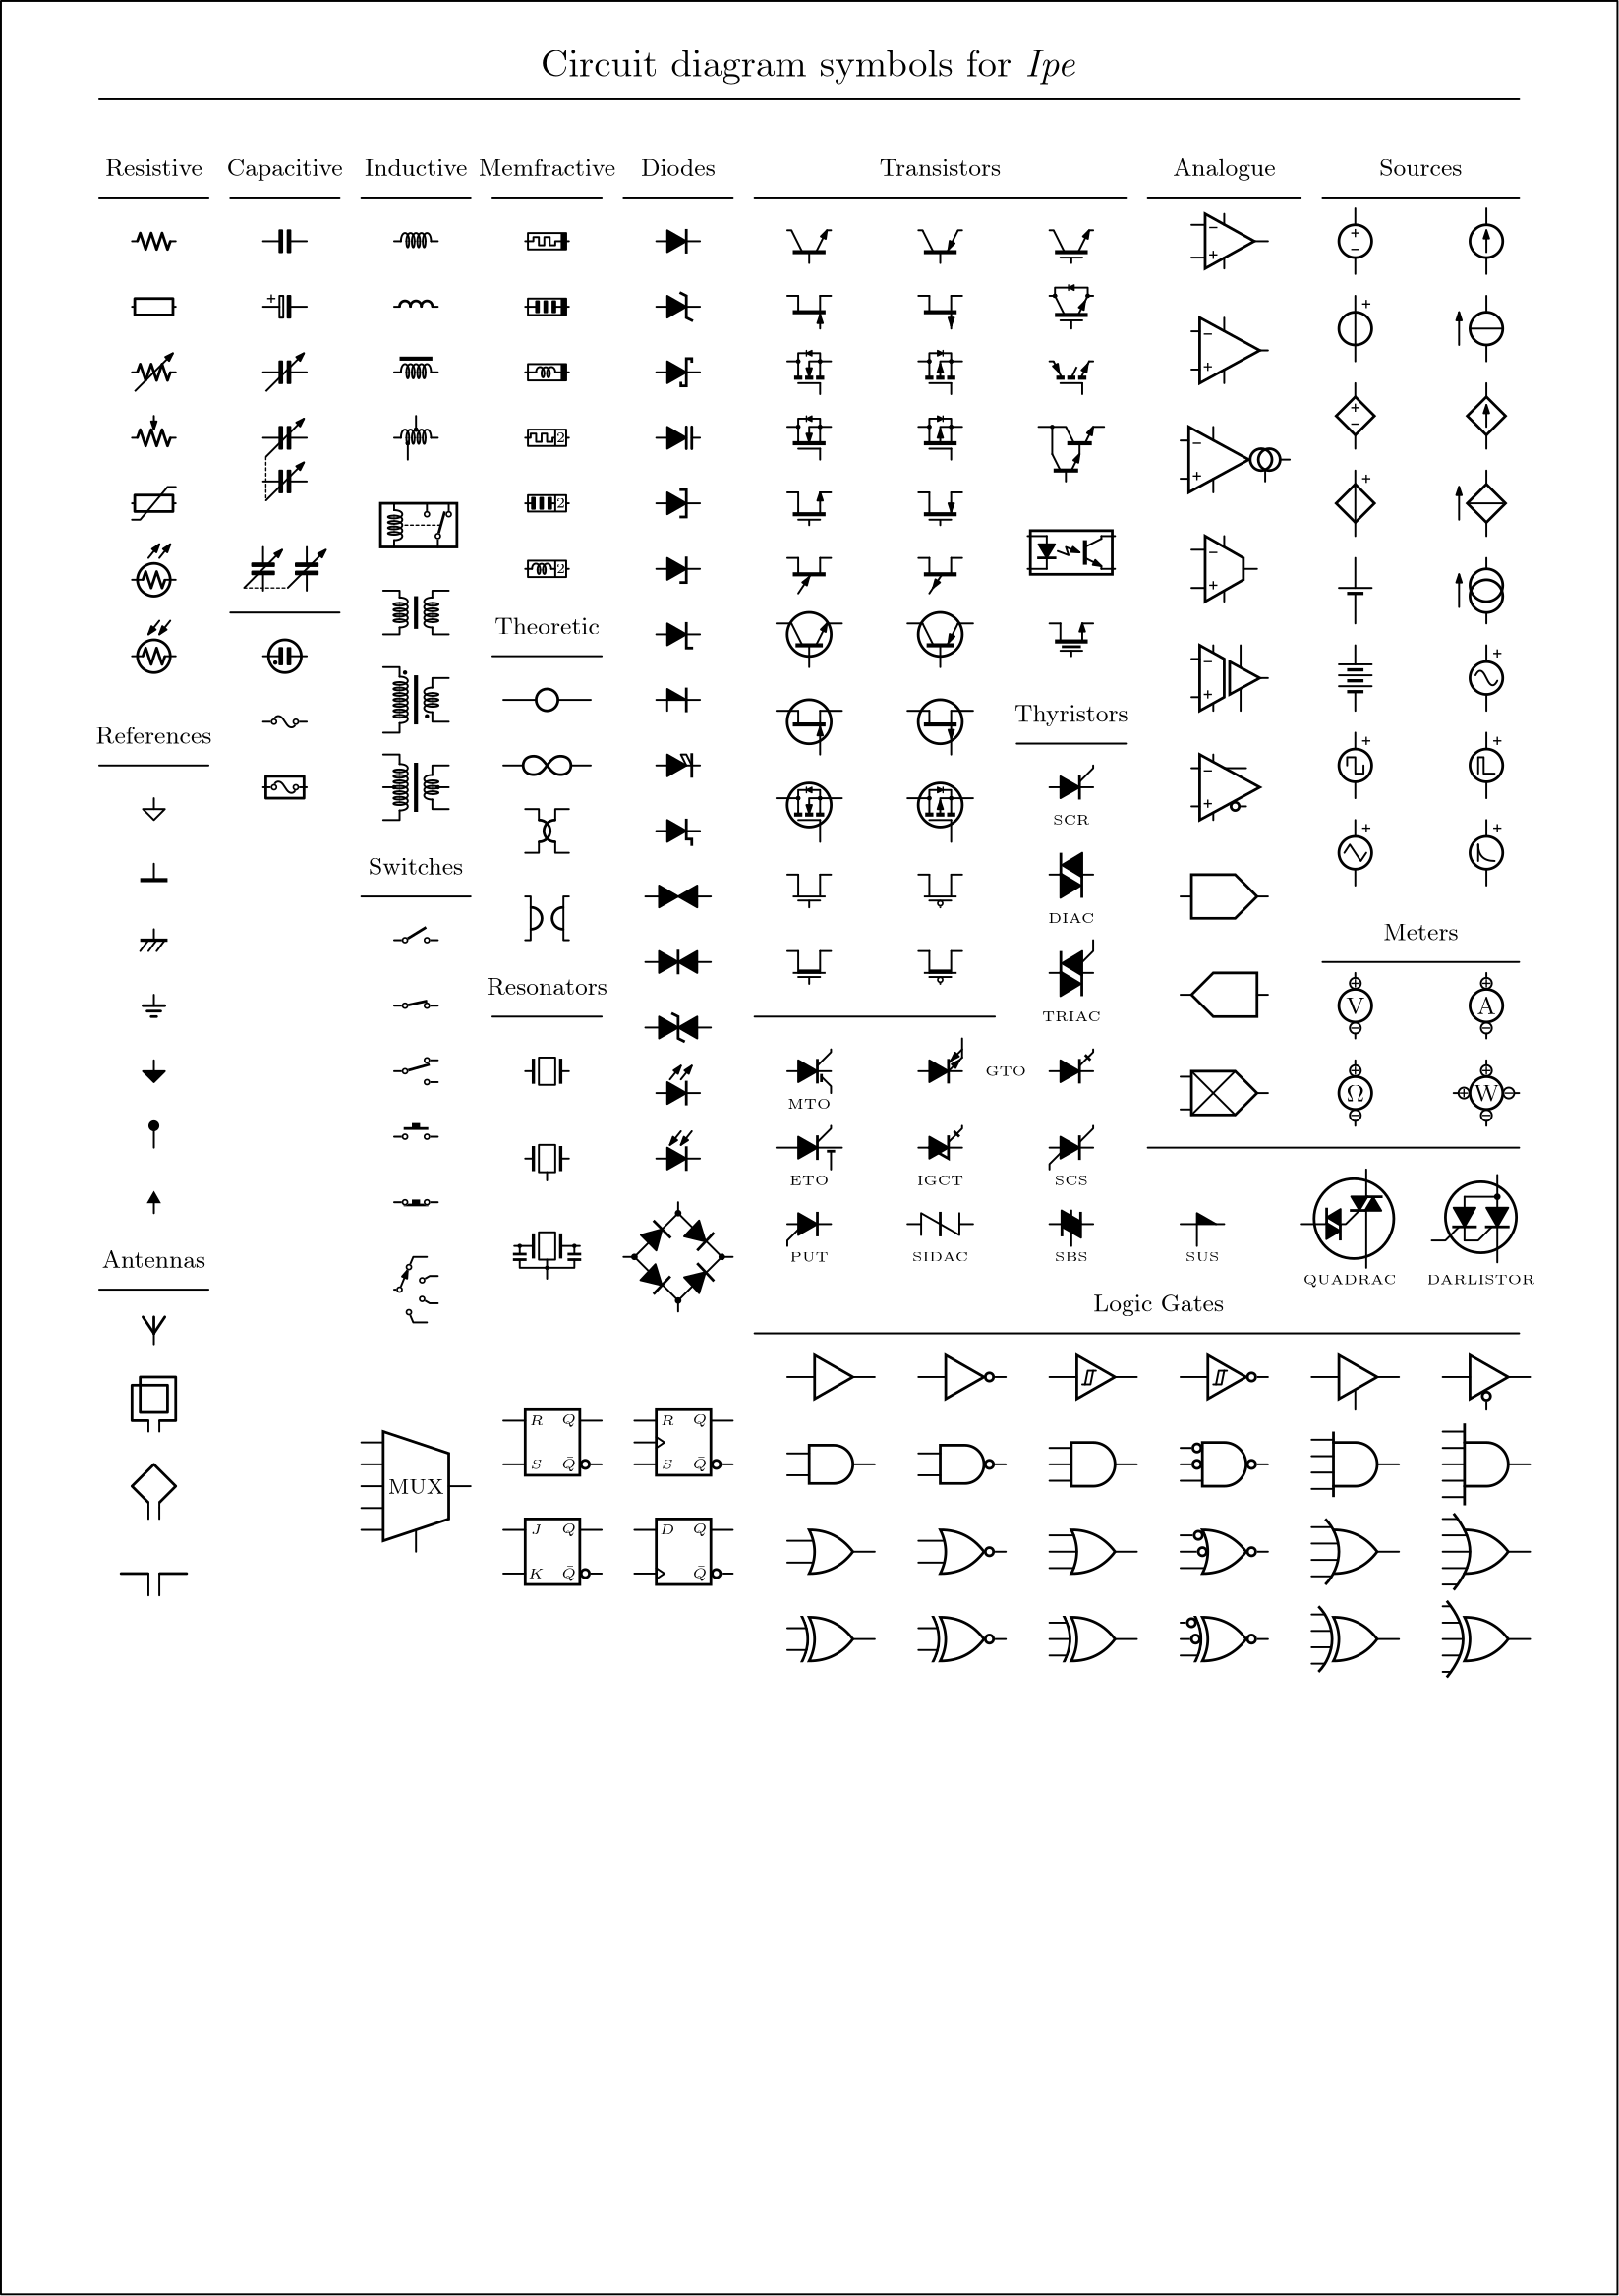 <?xml version="1.0"?>
<!DOCTYPE ipe SYSTEM "ipe.dtd">
<ipe version="70218" creator="Ipe 7.2.20">
<info created="D:20210218103412" modified="D:20210222202159"/>
<ipestyle name="ElectricalEngineering">
<symbol name="arrow/arc(spx)">
<path stroke="sym-stroke" fill="sym-stroke" pen="sym-pen">
0 0 m
-1 0.333 l
-1 -0.333 l
h
</path>
</symbol>
<symbol name="arrow/farc(spx)">
<path stroke="sym-stroke" fill="white" pen="sym-pen">
0 0 m
-1 0.333 l
-1 -0.333 l
h
</path>
</symbol>
<symbol name="arrow/ptarc(spx)">
<path stroke="sym-stroke" fill="sym-stroke" pen="sym-pen">
0 0 m
-1 0.333 l
-0.8 0 l
-1 -0.333 l
h
</path>
</symbol>
<symbol name="arrow/fptarc(spx)">
<path stroke="sym-stroke" fill="white" pen="sym-pen">
0 0 m
-1 0.333 l
-0.8 0 l
-1 -0.333 l
h
</path>
</symbol>
<symbol name="mark/circle(sx)" transformations="translations">
<path fill="sym-stroke">
0.4 0 0 0.4 0 0 e
0.2 0 0 0.2 0 0 e
</path>
</symbol>
<symbol name="mark/disk(sx)" transformations="translations">
<path fill="sym-stroke">
0.4 0 0 0.4 0 0 e
</path>
</symbol>
<symbol name="mark/fdisk(sfx)" transformations="translations">
<group>
<path fill="sym-fill">
0.4 0 0 0.4 0 0 e
</path>
<path fill="sym-stroke" fillrule="eofill">
0.4 0 0 0.4 0 0 e
0.2 0 0 0.2 0 0 e
</path>
</group>
</symbol>
<symbol name="mark/box(sx)" transformations="translations">
<path fill="sym-stroke" fillrule="eofill">
-0.6 -0.6 m
0.6 -0.6 l
0.6 0.6 l
-0.6 0.6 l
h
-0.4 -0.4 m
0.4 -0.4 l
0.4 0.4 l
-0.4 0.4 l
h
</path>
</symbol>
<symbol name="mark/square(sx)" transformations="translations">
<path fill="sym-stroke">
-0.6 -0.6 m
0.6 -0.6 l
0.6 0.6 l
-0.6 0.6 l
h
</path>
</symbol>
<symbol name="mark/fsquare(sfx)" transformations="translations">
<group>
<path fill="sym-fill">
-0.5 -0.5 m
0.5 -0.5 l
0.5 0.5 l
-0.5 0.5 l
h
</path>
<path fill="sym-stroke" fillrule="eofill">
-0.6 -0.6 m
0.6 -0.6 l
0.6 0.6 l
-0.6 0.6 l
h
-0.4 -0.4 m
0.4 -0.4 l
0.4 0.4 l
-0.4 0.4 l
h
</path>
</group>
</symbol>
<symbol name="mark/cross(sx)" transformations="translations">
<group>
<path fill="sym-stroke">
-0.43 -0.57 m
0.57 0.43 l
0.43 0.57 l
-0.57 -0.43 l
h
</path>
<path fill="sym-stroke">
-0.43 0.57 m
0.57 -0.43 l
0.43 -0.57 l
-0.57 0.43 l
h
</path>
</group>
</symbol>
<symbol name="arrow/fnormal(spx)">
<path stroke="sym-stroke" fill="white" pen="sym-pen">
0 0 m
-1 0.333 l
-1 -0.333 l
h
</path>
</symbol>
<symbol name="arrow/pointed(spx)">
<path stroke="sym-stroke" fill="sym-stroke" pen="sym-pen">
0 0 m
-1 0.333 l
-0.8 0 l
-1 -0.333 l
h
</path>
</symbol>
<symbol name="arrow/fpointed(spx)">
<path stroke="sym-stroke" fill="white" pen="sym-pen">
0 0 m
-1 0.333 l
-0.8 0 l
-1 -0.333 l
h
</path>
</symbol>
<symbol name="arrow/linear(spx)">
<path stroke="sym-stroke" pen="sym-pen">
-1 0.333 m
0 0 l
-1 -0.333 l
</path>
</symbol>
<symbol name="arrow/fdouble(spx)">
<path stroke="sym-stroke" fill="white" pen="sym-pen">
0 0 m
-1 0.333 l
-1 -0.333 l
h
-1 0 m
-2 0.333 l
-2 -0.333 l
h
</path>
</symbol>
<symbol name="arrow/double(spx)">
<path stroke="sym-stroke" fill="sym-stroke" pen="sym-pen">
0 0 m
-1 0.333 l
-1 -0.333 l
h
-1 0 m
-2 0.333 l
-2 -0.333 l
h
</path>
</symbol>
<symbol name="Basic/Capacitor" snap="-16 0 16 0 0 0">
<group>
<path matrix="1 0 0 1 -8 -4" stroke="black" cap="1">
10 4 m
16 4 l
</path>
<path matrix="1 0 0 1 -8 -4" stroke="black" cap="1">
6 4 m
0 4 l
</path>
<path stroke="black" fill="black">
-2 4 m
-2 -4 l
-1 -4 l
-1 4 l
h
</path>
<path matrix="1 0 0 1 3 0" stroke="black" fill="black">
-2 4 m
-2 -4 l
-1 -4 l
-1 4 l
h
</path>
</group>
</symbol>
<symbol name="Basic/Polarized Capacitor" snap="-16 0 16 0 0 0">
<group>
<path matrix="1 0 0 1 -8 -4" stroke="black" cap="1">
10 4 m
16 4 l
</path>
<path matrix="1 0 0 1 -8 -4" stroke="black" cap="1">
6 4 m
0 4 l
</path>
<path stroke="black">
-2 4 m
-2 -4 l
-0.6 -4 l
-0.6 4 l
h
</path>
<path matrix="1 0 0 1 3 0" stroke="black" fill="black">
-2 4 m
-2 -4 l
-1 -4 l
-1 4 l
h
</path>
<path matrix="1 0 0 1 -9 -0.5" stroke="black" pen="small">
4 5 m
4 2 l
</path>
<path matrix="1 0 0 1 -9 -0.5" stroke="black" pen="small">
2.5 3.5 m
5.5 3.5 l
</path>
</group>
</symbol>
<symbol name="Basic/Diode" snap="-8 0 8 0 0 0">
<group>
<path matrix="1 0 0 1 -372 -640" stroke="black" fill="black">
368 636 m
375 640 l
368 644 l
h
</path>
<path matrix="1 0 0 1 -371 -640" stroke="black" pen="heavier">
374 644.5 m
374 635.5 l
</path>
<path matrix="1 0 0 1 -372 -640" stroke="black" cap="1">
364 640 m
380 640 l
</path>
</group>
</symbol>
<symbol name="Basic/IGBT" snap="0 0 16 8 16 -8">
<group>
<path matrix="1 0 0 1 -8 -8" stroke="black">
8 8 m
16 8 l
</path>
<path matrix="1 0 0 1 -8 -8" stroke="black">
16 12 m
16 4 l
</path>
<path matrix="1 0 0 1 -8 -8" stroke="black">
18 12 m
18 4 l
</path>
<path matrix="1 0 0 1 -8 -8" stroke="black">
18 10 m
24 16 l
</path>
<path matrix="1 0 0 1 -8 -8" stroke="black">
18 6 m
24 0 l
</path>
<path matrix="1 0 0 1 -8 -8" stroke="black" arrow="normal/tiny">
18 6 m
22 2 l
</path>
</group>
</symbol>
<symbol name="Basic/Inductor" snap="-8 0 8 0 0 0">
<group>
<path matrix="1.27273 0 0 1 -15.9091 -16" stroke="black" pen="heavier" cap="1">
18 16.15 m
18 20
15 20
15 16 c
15 13
16 13
16 16 c
16 20
13 20
13 16 c
13 13
14 13
14 16 c
14 20
11 20
11 16 c
11 13
12 13
12 16 c
12 20
9 20
9 16 c
9 13
10 13
10 16 c
10 20
7 20
7 16.15 c
</path>
<path stroke="black" cap="1">
7 0 m
8 0 l
</path>
<path stroke="black" cap="1">
-7 0 m
-8 0 l
</path>
</group>
</symbol>
<symbol name="Basic/Inductor coil" snap="-6 0 5 0 0 0">
<group>
<path matrix="1 0 0 1 3 0" stroke="black" cap="1">
-2 0 m
-2 -3
-1 -3
-1 0 c
-1 4
-4 4
-4 0 c
</path>
</group>
</symbol>
<symbol name="Basic/Inductor start" snap="-3 0 2 0 0 0">
<group>
<path stroke="black" cap="1">
-3 0 m
0 0 l
</path>
<path matrix="1 0 0 1 -6 -12" stroke="black" cap="1">
8 12 m
8 9
9 9
9 12 c
9 16
6 16
6 12 c
</path>
</group>
</symbol>
<symbol name="Basic/Inductor end" snap="-3 0 3 0 0 0">
<group>
<path matrix="1 0 0 1 3 0" stroke="black" cap="1">
-3 0 m
0 0 l
</path>
<path matrix="1 0 0 1 -32 -12" stroke="black" cap="1">
32 12 m
32 16
29 16
29 12 c
</path>
</group>
</symbol>
<symbol name="Basic/Lamp" snap="-16 0 16 0 0 0">
<group>
<path matrix="1 0 0 1 -80 -88" stroke="black">
6 0 0 6 80 88 e
</path>
<path matrix="1 0 0 1 -80 -88" stroke="black" cap="2">
64 88 m
74 88 l
</path>
<path matrix="1 0 0 1 -80 -88" stroke="black" cap="2">
86 88 m
96 88 l
</path>
<path matrix="1 0 0 1 -80 -88" stroke="black">
76 84 m
84 92 l
</path>
<path matrix="1 0 0 1 -80 -88" stroke="black">
76 92 m
84 84 l
</path>
</group>
</symbol>
<symbol name="Basic/Fuse" snap="0 -16 0 16 0 0">
<group>
<path matrix="1 0 0 1 0 -14.1" stroke="black">
-8 16 m
-8 12 l
8 12 l
8 16 l
h
</path>
<path matrix="4 0 0 1 48 -16" stroke="black" cap="2">
-16 16 m
-8 16 l
</path>
</group>
</symbol>
<symbol name="Basic/Ground" snap="0 0">
<group>
<path stroke="black">
-4 0 m
4 0 l
0 -4 l
-4 0 l
h
</path>
<path stroke="black" cap="1">
0 0 m
0 4 l
</path>
</group>
</symbol>
<symbol name="Basic/NMOS" snap="-8 -4 8 -8 8 8 0 0">
<group>
<path matrix="1 0 0 1 -20 -24" stroke="black" cap="2">
12 20 m
19 20 l
19 28 l
</path>
<path matrix="1 0 0 1 -20 -24" stroke="black">
21 23 m
21 25 l
</path>
<path matrix="1 0 0 1 -20 -25" stroke="black">
21 27 m
21 29 l
</path>
<path matrix="1 0 0 1 -20 -23" stroke="black">
21 19 m
21 21 l
</path>
<path matrix="1 0 0 1 -20 -24" stroke="black" cap="2" arrow="normal/tiny">
28 16 m
28 24 l
21 24 l
</path>
<path matrix="1 0 0 1 -20 -24" stroke="black">
21 21 m
28 21 l
</path>
<path matrix="1 0 0 1 -20 -24" stroke="black" cap="2">
21 27 m
28 27 l
28 32 l
</path>
<use matrix="1 0 0 1 -20 -24" name="mark/disk(sx)" pos="28 21" size="normal" stroke="black"/>
</group>
</symbol>
<symbol name="Basic/PMOS" snap="-8 -4 8 -8 8 8 0 0">
<group>
<path matrix="1 0 0 1 -20 -24" stroke="black" cap="2">
12 20 m
19 20 l
19 28 l
</path>
<path matrix="1 0 0 1 -20 -24" stroke="black">
21 23 m
21 25 l
</path>
<path matrix="1 0 0 1 -20 -25" stroke="black">
21 27 m
21 29 l
</path>
<path matrix="1 0 0 1 -20 -23" stroke="black">
21 19 m
21 21 l
</path>
<path matrix="1 0 0 1 -20 -24" stroke="black">
21 21 m
28 21 l
</path>
<path matrix="1 0 0 1 -20 -24" stroke="black" cap="2">
21 27 m
28 27 l
28 32 l
</path>
<use matrix="1 0 0 1 -20 -24" name="mark/disk(sx)" pos="28 21" size="normal" stroke="black"/>
<path matrix="0.875 0 0 1 1 0" stroke="black" arrow="normal/tiny">
0 0 m
8 0 l
</path>
<path stroke="black" cap="2">
8 0 m
8 -8 l
</path>
</group>
</symbol>
<symbol name="Basic/Resistor" snap="-8 0 8 0 0 0">
<group>
<path stroke="black" pen="heavier" cap="1">
-6 0.15 m
-5 3 l
-3 -3 l
-1 3 l
1 -3 l
3 3 l
5 -3 l
6 -0.15 l
</path>
<path stroke="black" cap="1">
6 0 m
8 0 l
</path>
<path stroke="black" cap="1">
-6 0 m
-8 0 l
</path>
</group>
</symbol>
<symbol name="Basic/Variable arrow" snap="-7 0 7 0 0 0">
<group>
<path stroke="black" arrow="normal/tiny">
-7 -7 m
7 7 l
</path>
</group>
</symbol>
<symbol name="Basic/Switch open" snap="-8 0 8 0 0 0">
<group matrix="1 0 0 1 -112 -48">
<use name="mark/fdisk(sfx)" pos="116 48" size="normal" stroke="black" fill="white"/>
<use name="mark/fdisk(sfx)" pos="108 48" size="normal" stroke="black" fill="white"/>
<path stroke="black" cap="2">
104 48 m
107 48 l
</path>
<path stroke="black" cap="2">
117 48 m
120 48 l
</path>
<path stroke="black" cap="2">
109 48.5 m
115.155 51.5777 l
</path>
</group>
</symbol>
<symbol name="Basic/Switch closed" snap="-8 0 8 0 0 0">
<group matrix="1 0 0 1 -56 -36">
<path stroke="black" cap="2">
60 37 m
60 38 l
52 36 l
</path>
<path stroke="black" cap="2">
48 36 m
52 36 l
</path>
<path stroke="black" cap="2">
64 36 m
60 36 l
</path>
<use name="mark/fdisk(sfx)" pos="52 36" size="normal" stroke="black"/>
<use name="mark/fdisk(sfx)" pos="60 36" size="normal" stroke="black" fill="white"/>
</group>
</symbol>
<symbol name="Basic/Thyristor" snap="16 8 16 -8 0 0 0 4">
<group>
<path stroke="black">
0 1.43333 m
0 4 l
</path>
<path matrix="1 0 0 1 0 -16" stroke="black">
-8 16 m
8 16 l
</path>
<path matrix="1 0 0 1 -2 -16" stroke="black">
4 12 m
4 20 l
</path>
<path matrix="1 0 0 1 -2 -16" stroke="black">
4 16 m
-2 20 l
-2 12 l
4 16 l
</path>
</group>
</symbol>
<symbol name="Basic/Transistor NPN" snap="-8 0 8 8 8 -8 0 0">
<group matrix="1 0 0 1 -24 -24">
<path matrix="1 0 0 1 18 16" stroke="black">
8 4 m
8 12 l
</path>
<path matrix="1 0 0 1 16 16" stroke="black" cap="1">
16 16 m
10 10 l
</path>
<path matrix="1 0 0 1 16 16" stroke="black" cap="1">
16 0 m
10 6 l
</path>
<path matrix="1 0 0 1 16 16" stroke="black" cap="1" arrow="normal/tiny">
10 6 m
14 2 l
</path>
<path matrix="1 0 0 1 16 24" stroke="black" cap="2">
0 0 m
10 0 l
</path>
</group>
</symbol>
<symbol name="Basic/Transistor PNP" snap="-8 0 8 8 8 -8 0 0">
<group matrix="1 0 0 1 -28 -16">
<path matrix="1 0 0 -1 22 24" stroke="black">
8 4 m
8 12 l
</path>
<path matrix="1 0 0 -1 20 24" stroke="black" cap="1">
16 16 m
10 10 l
</path>
<path matrix="1 0 0 -1 20 24" stroke="black">
16 0 m
10 6 l
</path>
<path matrix="-1 0 0 1 46 18" stroke="black" cap="1" arrow="normal/tiny">
10 6 m
14 2 l
</path>
<path matrix="1 0 0 -1 20 16" stroke="black" cap="2">
0 0 m
10 0 l
</path>
</group>
</symbol>
<symbol name="Basic/Winding air" snap="0 0 0 8">
<group matrix="1 0 0 1 -16 -32">
<path stroke="black" cap="1">
16 32 m
18 32
23 24
20 11
17 24
18.698 27.32 c
</path>
<path stroke="black" cap="1">
20.3356 30.1176 m
22 32
24 32 c
</path>
</group>
</symbol>
<symbol name="Basic/Winding air overlap" snap="0 0 0 8">
<group matrix="1 0 0 1 -28 -20">
<path matrix="1 0 0 1 -122 -708" stroke="black">
150 728 m
152 728
157 720
154 708
151 720
154 726
156 728
158 728 c
</path>
</group>
</symbol>
<symbol name="Basic/Winding core 8pt" snap="0 0 0 -16">
<group matrix="1 0 0 1.14286 -24 -36.5714">
<group matrix="1 0 0 0.5 -100 -302">
<path matrix="1 0 0 1 -8 -4" stroke="black">
136 668 m
2 0 0 2 136 666 136 664 a
</path>
<path matrix="0.666667 0 0 1 45.3333 -8" stroke="black">
124 668 m
136 668 l
</path>
<path matrix="-1 0 0 -1 272 1324" stroke="black">
136 668 m
2 0 0 2 136 666 136 664 a
</path>
</group>
<group matrix="1 0 0 0.5 -100 -306">
<path matrix="1 0 0 1 -8 -4" stroke="black">
136 668 m
2 0 0 2 136 666 136 664 a
</path>
<path matrix="0.666667 0 0 1 45.3333 -8" stroke="black">
124 668 m
136 668 l
</path>
<path matrix="-1 0 0 -1 272 1324" stroke="black">
136 668 m
2 0 0 2 136 666 136 664 a
</path>
</group>
<group matrix="1 0 0 0.5 -100 -310">
<path matrix="1 0 0 1 -8 -4" stroke="black">
136 668 m
2 0 0 2 136 666 136 664 a
</path>
<path matrix="0.666667 0 0 1 45.3333 -8" stroke="black">
124 668 m
136 668 l
</path>
<path matrix="-1 0 0 -1 272 1324" stroke="black">
136 668 m
2 0 0 2 136 666 136 664 a
</path>
</group>
<path matrix="1 0 0 0.5 -100 -302" stroke="black">
124 668 m
136 668 l
</path>
<path matrix="-1 0 0 -0.5 172 364" stroke="black">
136 668 m
2 0 0 2 136 666 136 664 a
</path>
<path matrix="1 0 0 1 -132 -634" stroke="black">
160 652 m
156 652 l
</path>
</group>
</symbol>
<symbol name="Basic/Winding core 16pt" snap="0 0 0 -16">
<group matrix="1 0 0 1 -16.0003 -32.0002">
<path matrix="0.333333 0 0 0.57143 -25.333 -349.715" stroke="black">
124 668 m
136 668 l
</path>
<path matrix="-1 0 0 -0.57143 172 411.43" stroke="black">
136 668 m
2 0 0 2 136 666 136 664 a
</path>
<path matrix="1 0 0 1.14286 -140 -729.145" stroke="black">
160 652 m
156 652 l
</path>
<path matrix="1 0 0 0.57143 -116 -352.001" stroke="black">
136 668 m
2 0 0 2 136 666 136 664 a
</path>
<path matrix="1.33333 0 0 0.57143 -145.334 -354.287" stroke="black">
124 668 m
136 668 l
</path>
<path matrix="-1 0 0 -0.57143 172 406.858" stroke="black">
136 668 m
2 0 0 2 136 666 136 664 a
</path>
<path matrix="1 0 0 0.57143 -116 -356.572" stroke="black">
136 668 m
2 0 0 2 136 666 136 664 a
</path>
<path matrix="1.33333 0 0 0.57143 -145.334 -358.858" stroke="black">
124 668 m
136 668 l
</path>
<path matrix="-1 0 0 -0.57143 172 402.287" stroke="black">
136 668 m
2 0 0 2 136 666 136 664 a
</path>
<path matrix="1 0 0 0.57143 -116 -361.144" stroke="black">
136 668 m
2 0 0 2 136 666 136 664 a
</path>
<path matrix="1.33333 0 0 0.57143 -145.334 -363.429" stroke="black">
124 668 m
136 668 l
</path>
<path matrix="-1 0 0 -0.57143 172 397.715" stroke="black">
136 668 m
2 0 0 2 136 666 136 664 a
</path>
<path matrix="1.33333 0 0 0.57143 -145.333 -349.715" stroke="black">
124 668 m
136 668 l
</path>
</group>
</symbol>
<symbol name="Basic/Winding core big">
<group matrix="1 0 0 1.06667 -64 -51.2">
<group matrix="1 0 0 0.857143 24 6.85714">
<group matrix="1 0 0 0.571429 -84 -333.714">
<path matrix="1 0 0 1 -8 -4" stroke="black">
136 668 m
2 0 0 2 136 666 136 664 a
</path>
<path matrix="0.666667 0 0 1 45.3333 -8" stroke="black">
124 668 m
136 668 l
</path>
<path matrix="-1 0 0 -1 272 1324" stroke="black">
136 668 m
2 0 0 2 136 666 136 664 a
</path>
</group>
<group matrix="1 0 0 0.571429 -84 -338.286">
<path matrix="1 0 0 1 -8 -4" stroke="black">
136 668 m
2 0 0 2 136 666 136 664 a
</path>
<path matrix="0.666667 0 0 1 45.3333 -8" stroke="black">
124 668 m
136 668 l
</path>
<path matrix="-1 0 0 -1 272 1324" stroke="black">
136 668 m
2 0 0 2 136 666 136 664 a
</path>
</group>
<group matrix="1 0 0 0.571429 -84 -342.857">
<path matrix="1 0 0 1 -8 -4" stroke="black">
136 668 m
2 0 0 2 136 666 136 664 a
</path>
<path matrix="0.666667 0 0 1 45.3333 -8" stroke="black">
124 668 m
136 668 l
</path>
<path matrix="-1 0 0 -1 272 1324" stroke="black">
136 668 m
2 0 0 2 136 666 136 664 a
</path>
</group>
<path matrix="1 0 0 0.571429 -84 -333.714" stroke="black">
124 668 m
136 668 l
</path>
<path matrix="-1 0 0 -0.571429 188 427.429" stroke="black">
136 668 m
2 0 0 2 136 666 136 664 a
</path>
</group>
<group matrix="1 0 0 0.489796 -60.0001 -291.224">
<path matrix="1 0 0 1 -8 -4" stroke="black">
136 668 m
2 0 0 2 136 666 136 664 a
</path>
<path matrix="0.666667 0 0 1 45.3333 -8" stroke="black">
124 668 m
136 668 l
</path>
<path matrix="-1 0 0 -1 272 1324" stroke="black">
136 668 m
2 0 0 2 136 666 136 664 a
</path>
</group>
<group matrix="1 0 0 0.489796 -60.0001 -295.143">
<path matrix="1 0 0 1 -8 -4" stroke="black">
136 668 m
2 0 0 2 136 666 136 664 a
</path>
<path matrix="0.666667 0 0 1 45.3333 -8" stroke="black">
124 668 m
136 668 l
</path>
<path matrix="-1 0 0 -1 272 1324" stroke="black">
136 668 m
2 0 0 2 136 666 136 664 a
</path>
</group>
<group matrix="1 0 0 0.489796 -60.0001 -299.061">
<path matrix="1 0 0 1 -8 -4" stroke="black">
136 668 m
2 0 0 2 136 666 136 664 a
</path>
<path matrix="0.666667 0 0 1 45.3333 -8" stroke="black">
124 668 m
136 668 l
</path>
<path matrix="-1 0 0 -1 272 1324" stroke="black">
136 668 m
2 0 0 2 136 666 136 664 a
</path>
</group>
<group matrix="1 0 0 0.489796 -60.0001 -303.224">
<path matrix="1 0 0 1 -8 -4" stroke="black">
136 668 m
2 0 0 2 136 666 136 664 a
</path>
<path matrix="0.666667 0 0 1 45.3333 -8" stroke="black">
124 668 m
136 668 l
</path>
<path matrix="-1 0 0 -1 272 1324" stroke="black">
136 668 m
2 0 0 2 136 666 136 664 a
</path>
</group>
<path matrix="2 0 0 1 -64 0" stroke="black">
64 18 m
66 18 l
</path>
</group>
</symbol>
<symbol name="Arrows/Current" snap="-8 0 0 8 0 0">
<group matrix="1 0 0 1 -24 -16">
<path stroke="black">
16 16 m
32 16 l
</path>
<path stroke="black" arrow="normal/normal">
20 16 m
28 16 l
</path>
</group>
</symbol>
<symbol name="Arrows/Arrow in small">
<group>
<path stroke="black" fill="white">
2 0 0 2 0 0 e
</path>
<path stroke="black">
-1.41421 1.41421 m
1.41421 -1.41421 l
</path>
<path stroke="black">
1.41421 1.41421 m
-1.41421 -1.41421 l
</path>
</group>
</symbol>
<symbol name="Arrows/Arrow in normal">
<group>
<path stroke="black" fill="white">
3 0 0 3 0 0 e
</path>
<path stroke="black">
-2.12132 2.12132 m
2.12132 -2.12132 l
</path>
<path stroke="black">
2.12132 2.12132 m
-2.12132 -2.12132 l
</path>
</group>
</symbol>
<symbol name="Arrows/Arrow out small">
<group>
<path stroke="black" fill="white">
2 0 0 2 0 0 e
</path>
<use name="mark/disk(sx)" size="normal" stroke="black"/>
</group>
</symbol>
<symbol name="Arrows/Arrow out normal">
<group>
<path stroke="black" fill="white">
3 0 0 3 0 0 e
</path>
<use name="mark/disk(sx)" size="normal" stroke="black"/>
</group>
</symbol>
<symbol name="Arrows/S curve fdisk">
<group matrix="1 0 0 1 -28 -32">
<path matrix="1 0 0 1 -36 -656" stroke="black" pen="small">
64 688 m
66 681
66 676
62 684
62 679
64 672 c
</path>
<use matrix="1 0 0 1 -48 -656" name="mark/disk(sx)" pos="76 688" size="normal" stroke="black"/>
</group>
</symbol>
<symbol name="Arrows/S curve long fdisk">
<group matrix="1 0 0 1 -64 -40">
<path matrix="1 0 0 1 -32 -656" stroke="black" pen="small">
96 696 m
98 684
98 672
94 688
94 676
96 664 c
</path>
<use matrix="1 0 0 1 -48 -656" name="mark/disk(sx)" pos="112 696" size="normal" stroke="black"/>
</group>
</symbol>
<symbol name="Arrows/S curve arrow">
<group matrix="1 0 0 1 -16 -32">
<path matrix="1 0 0 1 -48 -656" stroke="black" pen="small" rarrow="normal/normal">
64 688 m
66 681
66 676
62 684
62 679
64 672 c
</path>
</group>
</symbol>
<symbol name="Arrows/S curve long arrow">
<group matrix="1 0 0 1 -48 -40">
<path matrix="1 0 0 1 -48 -656" stroke="black" pen="small" rarrow="normal/normal">
96 696 m
98 684
98 672
94 688
94 676
96 664 c
</path>
</group>
</symbol>
<symbol name="Arrows/Coordinate system xy">
<group>
<path matrix="1.14286 0 0 1 -93.7143 -720" stroke="black" cap="1" join="1" arrow="normal/normal">
82 720 m
96 720 l
</path>
<path matrix="1 0 0 1.14286 -80 -825.143" stroke="black" cap="1" join="1" arrow="normal/normal">
80 722 m
80 736 l
</path>
</group>
</symbol>
<symbol name="Arrows/Coordinate system xyz">
<group matrix="1 0 0 1 -80 -720">
<use name="Arrows/Arrow out small" pos="80 720"/>
<path stroke="black" arrow="normal/normal">
82 720 m
96 720 l
</path>
<path stroke="black" arrow="normal/normal">
80 722 m
80 736 l
</path>
<text matrix="1 0 0 1 5 19" transformations="translations" pos="78 717" stroke="black" type="label" width="5.242" height="4.297" depth="1.93" valign="top" style="math">y</text>
<text matrix="1 0 0 1 18 6" transformations="translations" pos="78 717" stroke="black" type="label" width="5.694" height="4.289" depth="0" halign="right" valign="bottom" style="math">x</text>
<group>
<group>
<text matrix="1 0 0 1 -1 0" transformations="translations" pos="78 717" stroke="black" type="label" width="5.071" height="4.289" depth="0" halign="right" valign="top" style="math">z</text>
</group>
</group>
</group>
</symbol>
<symbol name="Sensors/Current sensor horizontal" snap="-8 0 8 0 0 0">
<group matrix="1 0 0 1 -8 0">
<path matrix="0 -1 1 0 -40 68" stroke="black">
6 0 0 6 68 48 e
</path>
<path matrix="0 -1 1 0 -40 68" stroke="black" cap="2">
68 54 m
68 56 l
</path>
<path matrix="0 -1 1 0 -40 68" stroke="black" cap="2">
68 42 m
68 40 l
</path>
<path matrix="-1 0 0 -0.857143 76 40.7143" stroke="black">
66 51 m
68 44 l
70 51 l
</path>
<path matrix="1 0 0 1 -8 -8" stroke="black">
14.6667 7 m
17.3333 7 l
</path>
</group>
</symbol>
<symbol name="Sensors/Current sensor vertical" snap="0 8 0 -8 0 0">
<group>
<path matrix="0 -1 1 0 -48 68" stroke="black">
6 0 0 6 68 48 e
</path>
<path matrix="-1 0 0 -0.857143 68 40.7143" stroke="black">
66 51 m
68 44 l
70 51 l
</path>
<path matrix="1 0 0 1 -16 -8" stroke="black">
14.6667 7 m
17.3333 7 l
</path>
<path stroke="black" cap="2">
0 8 m
0 6 l
</path>
<path stroke="black" cap="2">
0 -6 m
0 -8 l
</path>
</group>
</symbol>
<symbol name="Sensors/Voltage sensor horizontal" snap="-8 0 8 0 0 0">
<group matrix="0 -1 1 0 -8 12">
<path matrix="1 0 0 1 -56 -40" stroke="black">
6 0 0 6 68 48 e
</path>
<path matrix="1 0 0 1 -56 -40" stroke="black" cap="2">
68 54 m
68 56 l
</path>
<path matrix="1 0 0 1 -56 -40" stroke="black" cap="2">
68 42 m
68 40 l
</path>
<path matrix="0 1 -0.857143 0 52.7143 -60" stroke="black">
66 51 m
68 44 l
70 51 l
</path>
</group>
</symbol>
<symbol name="Sensors/Voltage sensor vertical" snap="0 -8 0 8 0 0">
<group>
<path matrix="0 -1 1 0 -48 68" stroke="black">
6 0 0 6 68 48 e
</path>
<path matrix="1 0 0 0.857143 -68 -40.7143" stroke="black">
66 51 m
68 44 l
70 51 l
</path>
<path stroke="black" cap="2">
0 8 m
0 6 l
</path>
<path stroke="black" cap="2">
0 -6 m
0 -8 l
</path>
</group>
</symbol>
<symbol name="Sensors/Resistance sensor horizontal" snap="0 -8 0 8 0 0">
<group>
<path matrix="1 0 0 1 -72 -8" stroke="black">
6 0 0 6 72 8 e
</path>
<path matrix="1 0 0 1 -72 -8" stroke="black" cap="2">
78 8 m
80 8 l
</path>
<path matrix="1 0 0 1 -72 -8" stroke="black" cap="2">
64 8 m
66 8 l
</path>
<path matrix="1 0 0 1 -72 -7" stroke="black" cap="1">
73 6 m
2.23607 0 0 2.23607 72 8 71 6 a
</path>
<path matrix="1 0 0 1 -71 -9" stroke="black" cap="1">
70 8 m
70 6 l
68 6 l
</path>
<path matrix="1 0 0 1 -73 -9" stroke="black" cap="1">
74 8 m
74 6 l
76 6 l
</path>
</group>
</symbol>
<symbol name="Sensors/Resistance sensor vertical" snap="0 -8 0 8 0 0">
<group>
<path matrix="1 0 0 1 -72 -8" stroke="black">
6 0 0 6 72 8 e
</path>
<path matrix="1 0 0 1 -72 -7" stroke="black" cap="1">
73 6 m
2.23607 0 0 2.23607 72 8 71 6 a
</path>
<path matrix="1 0 0 1 -71 -9" stroke="black" cap="1">
70 8 m
70 6 l
68 6 l
</path>
<path matrix="1 0 0 1 -73 -9" stroke="black" cap="1">
74 8 m
74 6 l
76 6 l
</path>
<path stroke="black" cap="2" join="2">
0 8 m
0 6 l
</path>
<path stroke="black" cap="2" join="2">
0 -6 m
0 -8 l
</path>
</group>
</symbol>
<symbol name="Sensors/Oscilloscope">
<group>
<path matrix="0 -1 1 0 -24 16" stroke="black" fill="white">
6 0 0 6 16 24 e
</path>
<path matrix="1 0 0 1 -32 -16" stroke="black">
28 16 m
30 16 l
31 19 l
33 13 l
34 16 l
36 16 l
</path>
</group>
</symbol>
<symbol name="Sensors/Oscilloscope horizontal" snap="-8 0 8 0 0 0">
<group matrix="1 0 0 1 -8 0">
<group matrix="1 0 0 1 8 0">
<path matrix="0 -1 1 0 -24 16" stroke="black" fill="white">
6 0 0 6 16 24 e
</path>
<path matrix="1 0 0 1 -32 -16" stroke="black">
28 16 m
30 16 l
31 19 l
33 13 l
34 16 l
36 16 l
</path>
</group>
<path matrix="1 0 0 1 -20 -12" stroke="black" cap="2">
20 12 m
22 12 l
</path>
<path matrix="1 0 0 1 -20 -12" stroke="black" cap="2">
34 12 m
36 12 l
</path>
</group>
</symbol>
<symbol name="Sensors/Oscilloscope vertical" snap="0 8 0 -8 0 0">
<group>
<group>
<path matrix="0 -1 1 0 -24 16" stroke="black" fill="white">
6 0 0 6 16 24 e
</path>
<path matrix="1 0 0 1 -32 -16" stroke="black">
28 16 m
30 16 l
31 19 l
33 13 l
34 16 l
36 16 l
</path>
</group>
<path matrix="1 0 0 1 -8 0" stroke="black" cap="2">
8 8 m
8 6 l
</path>
<path matrix="1 0 0 1 -8 0" stroke="black" cap="2">
8 -6 m
8 -8 l
</path>
</group>
</symbol>
<symbol name="Sensors/Power sensor horizontal" snap="-8 0 8 0 0 -8 0 8 0 0">
<group matrix="1 0 0 1 -48 -32">
<path matrix="0.2 0 0 1 40 8" stroke="black" cap="2">
0 24 m
10 24 l
</path>
<path matrix="1 0 0 0.2 16 17.6" stroke="black" cap="2">
32 42 m
32 32 l
</path>
<path matrix="1.5 0 0 0.857143 33 -5.2857" stroke="black" cap="1" join="1">
8 47 m
9 40 l
10 47 l
11 40 l
12 47 l
</path>
<path matrix="1 0 0 1 32 8" stroke="black">
6 0 0 6 16 24 e
</path>
<path matrix="0.2 0 0 1 54 8" stroke="black" cap="2">
0 24 m
10 24 l
</path>
<path matrix="1 0 0 0.2 16 31.6" stroke="black" cap="2">
32 42 m
32 32 l
</path>
</group>
</symbol>
<symbol name="Sources/Battery" snap="0 -16 0 16 0 0">
<group>
<path matrix="1 0 0 2.14286 -24 -52.5714" stroke="black">
24 25 m
24 32 l
</path>
<path matrix="1 0 0 1 -24 -24" stroke="black">
16 25 m
32 25 l
</path>
<path matrix="1 0 0 1 -24 -24" stroke="black">
22 23 m
26 23 l
</path>
<path matrix="1 0 0 1 -16 -16" stroke="black">
16 15 m
16 0 l
</path>
</group>
</symbol>
<symbol name="Sources/Battery +-" snap="0 -16 0 16 0 0">
<group>
<path matrix="1 0 0 1 -26 -18" stroke="black">
28 24 m
32 24 l
</path>
<path matrix="1 0 0 1 -26 -18" stroke="black">
30 26 m
30 22 l
</path>
<path matrix="1 0 0 1 -26 -14" stroke="black">
28 8 m
32 8 l
</path>
<path matrix="1 0 0 2.14286 -24 -52.5714" stroke="black">
24 25 m
24 32 l
</path>
<path matrix="1 0 0 1 -24 -24" stroke="black">
16 25 m
32 25 l
</path>
<path matrix="1 0 0 1 -24 -24" stroke="black">
22 23 m
26 23 l
</path>
<path matrix="1 0 0 1 -16 -16" stroke="black">
16 15 m
16 0 l
</path>
</group>
</symbol>
<symbol name="Sources/Voltage source" snap="0 -16 0 16 0 0">
<group>
<path matrix="1 0 0 1 -64 -32" stroke="black" cap="2">
6 0 0 6 64 32 e
</path>
<path matrix="1 0 0 1 -64 -32" stroke="black" cap="2">
64 48 m
64 16 l
</path>
</group>
</symbol>
<symbol name="Sources/Voltage source +" snap="0 -16 0 16 0 0">
<group>
<path matrix="1 0 0 1 -26 -12" stroke="black">
28 24 m
32 24 l
</path>
<path matrix="1 0 0 1 -26 -12" stroke="black">
30 26 m
30 22 l
</path>
<path matrix="1 0 0 1 -64 -32" stroke="black" cap="2">
6 0 0 6 64 32 e
</path>
<path matrix="1 0 0 1 -64 -32" stroke="black" cap="2">
64 48 m
64 16 l
</path>
<use matrix="1 0 0 1 -26 0" name="mark/fdisk(sfx)" pos="26 12" size="normal" stroke="black"/>
</group>
</symbol>
<symbol name="Sources/Current source" snap="0 -16 0 16 0 0">
<group matrix="1 0 0 1 -64 -48">
<path stroke="black" cap="2">
6 0 0 6 64 48 e
</path>
<path stroke="black" cap="2">
64 64 m
64 54 l
</path>
<path stroke="black" cap="2">
64 42 m
64 32 l
</path>
<path stroke="black" cap="2">
58 48 m
70 48 l
</path>
</group>
</symbol>
<symbol name="Sources/Current source +" snap="0 -16 0 16 0 0">
<group>
<group>
<path matrix="1 0 0 1 -24 -8" stroke="black">
6 0 0 6 24 8 e
</path>
<path matrix="1 0 0 1 -24 -8" stroke="black">
18 8 m
30 8 l
</path>
<path matrix="1 0 0 1 -24 -8" stroke="black" cap="2">
24 14 m
24 24 l
</path>
<path matrix="1 0 0 1 -24 -16" stroke="black" cap="2">
24 10 m
24 0 l
</path>
</group>
<path stroke="black" fill="white">
1 0 0 1 0 12 e
</path>
<path stroke="black">
2 12 m
6 12 l
</path>
<path stroke="black">
4 14 m
4 10 l
</path>
</group>
</symbol>
<symbol name="Sources/Current source arrow" snap="0 -16 0 16 0 0">
<group>
<path stroke="black" arrow="normal/tiny">
0 8 m
0 12 l
</path>
<path matrix="1 0 0 1 -64 -48" stroke="black" cap="2">
6 0 0 6 64 48 e
</path>
<path matrix="1 0 0 1 -64 -48" stroke="black" cap="2">
64 64 m
64 54 l
</path>
<path matrix="1 0 0 1 -64 -48" stroke="black" cap="2">
64 42 m
64 32 l
</path>
<path matrix="1 0 0 1 -64 -48" stroke="black" cap="2">
58 48 m
70 48 l
</path>
</group>
</symbol>
<symbol name="Machines/DC Machine" snap="0 16 0 -16 0 0">
<group>
<path stroke="black" fill="black">
-2 10 m
-2 -10 l
2 -10 l
2 10 l
h
</path>
<path stroke="black" fill="white">
8 0 0 8 0 0 e
</path>
<path stroke="black" cap="2" join="0">
0 16 m
0 10 l
</path>
<path matrix="1 0 0 1 0 -26" stroke="black" cap="2" join="0">
0 16 m
0 10 l
</path>
</group>
</symbol>
<symbol name="Machines/Three phase" snap="0 -16 0 -32">
<group matrix="1 0 0 1 -112 -64">
<path matrix="1 0 0 1 16 0" stroke="black">
11.3137 0 0 11.3137 112 56 e
</path>
<path stroke="black" cap="2">
112 64 m
120 64 l
</path>
<path matrix="0.625 0 0 1 42 0" stroke="black">
112 56 m
120 56 l
</path>
<path stroke="black" cap="2">
112 48 m
120 48 l
</path>
</group>
</symbol>
<symbol name="Machines/Transformer OO">
<group matrix="1 0 0 1 -48 -80">
<path matrix="1 0 0 1 4 0" stroke="black">
8 0 0 8 56 64 e
</path>
<path matrix="1 0 0 1 4 0" stroke="black">
8 0 0 8 64 64 e
</path>
<path stroke="black" cap="2">
53.0718 68 m
48 68 l
48 80 l
</path>
<path stroke="black" cap="2">
53.0718 60 m
48 60 l
48 48 l
</path>
<path stroke="black" cap="2">
74.9282 60 m
80 60 l
80 48 l
</path>
<path stroke="black" cap="2">
74.9282 68 m
80 68 l
80 80 l
</path>
</group>
</symbol>
<symbol name="Machines/Transformer" snap="8 0 0 -16 8 -16 8 0 4 -8">
<group>
<use matrix="0 -1 1 0 0 -8" name="Basic/Inductor coil"/>
<use matrix="0 1 -1 0 8 -8" name="Basic/Inductor coil"/>
</group>
</symbol>
<symbol name="Machines/Transformer with core" snap="8 0 0 -16 8 -16">
<group>
<use name="Machines/Transformer with core vertical" pos="112 704"/>
<group>
<use matrix="0 -1 1 0 0 -8" name="Basic/Inductor coil"/>
<use matrix="0 1 -1 0 8 -8" name="Basic/Inductor coil"/>
</group>
<path matrix="0.5 0 0 1 1.5 0" stroke="black" cap="2">
4 0 m
4 -16 l
</path>
<path matrix="0.5 0 0 1 2.5 0" stroke="black" cap="2">
4 0 m
4 -16 l
</path>
</group>
</symbol>
<symbol name="Logic/AND_2_DIN">
<group>
<path matrix="1.33333 0 0 1.33333 4 -12" stroke="black">
0 12 m
0 0 l
9 0 l
9 12 l
h
</path>
<path matrix="1 0 0 1 0 -8" stroke="black">
3 8 m
4 8 l
0 8 l
</path>
<path matrix="1 0 0 1 0 -12" stroke="black">
0 4 m
4 4 l
</path>
<path matrix="1 0 0 1 0 -12" stroke="black">
17 8 m
16 8 l
20 8 l
</path>
<text matrix="1 0 0 1 -1 0" transformations="translations" pos="11 -4" stroke="black" type="label" width="5.12" height="3.459" depth="0" halign="center" valign="center" size="tiny" style="math">\&amp;</text>
</group>
</symbol>
<symbol name="Logic/OR_2_DIN">
<group>
<path matrix="1.33333 0 0 1.33333 4 -12" stroke="black">
0 12 m
0 0 l
9 0 l
9 12 l
h
</path>
<path matrix="1 0 0 1 0 -8" stroke="black">
3 8 m
4 8 l
0 8 l
</path>
<path matrix="1 0 0 1 0 -12" stroke="black">
0 4 m
4 4 l
</path>
<path matrix="1 0 0 1 0 -12" stroke="black">
17 8 m
16 8 l
20 8 l
</path>
<text matrix="1 0 0 1 -5 -2" transformations="translations" pos="11 -4" stroke="black" type="label" width="10.824" height="3.586" depth="1.09" valign="baseline" size="tiny" style="math">\geq1</text>
</group>
</symbol>
<symbol name="Logic/XOR_2_DIN">
<group>
<path matrix="1.33333 0 0 1.33333 4 -12" stroke="black">
0 12 m
0 0 l
9 0 l
9 12 l
h
</path>
<path matrix="1 0 0 1 0 -8" stroke="black">
3 8 m
4 8 l
0 8 l
</path>
<path matrix="1 0 0 1 0 -12" stroke="black">
0 4 m
4 4 l
</path>
<path matrix="1 0 0 1 0 -12" stroke="black">
17 8 m
16 8 l
20 8 l
</path>
<text matrix="1 0 0 1 -5 -2" transformations="translations" pos="11 -4" stroke="black" type="label" width="10.547" height="3.21" depth="0" valign="baseline" size="tiny" style="math">=1</text>
</group>
</symbol>
<symbol name="Logic/NAND_2_DIN">
<group>
<path matrix="1.33333 0 0 1.33333 4 -12" stroke="black">
0 12 m
0 0 l
9 0 l
9 12 l
h
</path>
<path matrix="1 0 0 1 0 -8" stroke="black">
3 8 m
4 8 l
0 8 l
</path>
<path matrix="1 0 0 1 0 -12" stroke="black">
0 4 m
4 4 l
</path>
<path matrix="0.5 0 0 1 10 -12" stroke="black">
17 8 m
16 8 l
20 8 l
</path>
<text matrix="1 0 0 1 -1 0" transformations="translations" pos="11 -4" stroke="black" type="label" width="5.12" height="3.459" depth="0" halign="center" valign="center" size="tiny" style="math">\&amp;</text>
<path stroke="black">
1 0 0 1 17 -4 e
</path>
</group>
</symbol>
<symbol name="Logic/XNOR_2_DIN">
<group>
<path matrix="1.33333 0 0 1.33333 4 -12" stroke="black">
0 12 m
0 0 l
9 0 l
9 12 l
h
</path>
<path matrix="1 0 0 1 0 -8" stroke="black">
3 8 m
4 8 l
0 8 l
</path>
<path matrix="1 0 0 1 0 -12" stroke="black">
0 4 m
4 4 l
</path>
<path matrix="0.5 0 0 1 10 -12" stroke="black">
17 8 m
16 8 l
20 8 l
</path>
<text matrix="1 0 0 1 -1 0" transformations="translations" pos="11 -4" stroke="black" type="label" width="10.547" height="3.21" depth="0" halign="center" valign="center" size="tiny" style="math">=1</text>
<path stroke="black">
1 0 0 1 17 -4 e
</path>
</group>
</symbol>
<symbol name="Logic/NOR_2_DIN">
<group>
<path matrix="1.33333 0 0 1.33333 4 -12" stroke="black">
0 12 m
0 0 l
9 0 l
9 12 l
h
</path>
<path matrix="1 0 0 1 0 -8" stroke="black">
3 8 m
4 8 l
0 8 l
</path>
<path matrix="1 0 0 1 0 -12" stroke="black">
0 4 m
4 4 l
</path>
<path matrix="0.5 0 0 1 10 -12" stroke="black">
17 8 m
16 8 l
20 8 l
</path>
<text matrix="1 0 0 1 -1 0" transformations="translations" pos="11 -4" stroke="black" type="label" width="10.824" height="3.586" depth="1.09" halign="center" valign="center" size="tiny" style="math">\geq1</text>
<path stroke="black">
1 0 0 1 17 -4 e
</path>
</group>
</symbol>
<symbol name="Logic/NOT_DIN">
<group>
<path matrix="1.33333 0 0 1.33333 4 -8" stroke="black">
0 12 m
0 0 l
9 0 l
9 12 l
h
</path>
<path matrix="1 0 0 1 0 -4" stroke="black">
0 4 m
4 4 l
</path>
<path matrix="0.5 0 0 1 10 -8" stroke="black">
17 8 m
16 8 l
20 8 l
</path>
<text matrix="1 0 0 1 -1 4" transformations="translations" pos="11 -4" stroke="black" type="label" width="3.39" height="3.21" depth="0" halign="center" valign="center" size="tiny" style="math">1</text>
<path matrix="1 0 0 1 0 4" stroke="black">
1 0 0 1 17 -4 e
</path>
</group>
</symbol>
<symbol name="Logic/NOT_ANSI">
<group>
<path matrix="1 0 0 1 0 -4" stroke="black">
0 4 m
4 4 l
</path>
<path matrix="0.5 0 0 1 10 -8" stroke="black">
17 8 m
16 8 l
20 8 l
</path>
<path matrix="1 0 0 1 0 4" stroke="black">
1 0 0 1 17 -4 e
</path>
<path stroke="black">
4 0 m
4 -6 l
16 0 l
4 6 l
4 0 l
</path>
</group>
</symbol>
<symbol name="Logic/AND_2_ANSI">
<group>
<path matrix="1 0 0 1 0 -8" stroke="black">
3 8 m
4 8 l
0 8 l
</path>
<path matrix="1 0 0 1 0 -12" stroke="black">
0 4 m
4 4 l
</path>
<path matrix="1 0 0 1 0 -12" stroke="black">
17 8 m
16 8 l
20 8 l
</path>
<path matrix="1 0 0 1 0 -12" stroke="black">
8 16 m
4 16 l
4 0 l
8 0 l
</path>
<path matrix="1 0 0 1 -4 -12" stroke="black">
12 16 m
8 0 0 -8 12 8 12 0 a
</path>
</group>
</symbol>
<symbol name="Logic/OR_2_ANSI">
<group>
<path matrix="1 0 0 1 0 -8" stroke="black">
3 8 m
4 8 l
0 8 l
</path>
<path matrix="1 0 0 1 0 -12" stroke="black">
0 4 m
4 4 l
</path>
<path matrix="1 0 0 1 0 -12" stroke="black">
17 8 m
16 8 l
20 8 l
</path>
<path matrix="1 0 0 1 0 -12" stroke="black">
1 16 m
10 0 0 -10 -5 8 1 0 a
8 0 l
11.4018 0 0 11.4018 5 11 16 8 a
11.4018 0 0 11.4018 5 5 8 16 a
h
</path>
</group>
</symbol>
<symbol name="Logic/XOR_2_ANSI">
<group>
<path matrix="1 0 0 1 0 -8" stroke="black">
3 8 m
4 8 l
0 8 l
</path>
<path matrix="1 0 0 1 0 -12" stroke="black">
0 4 m
4 4 l
</path>
<path matrix="1 0 0 1 0 -12" stroke="black">
17 8 m
16 8 l
20 8 l
</path>
<path matrix="1 0 0 1 0 -12" stroke="black">
1 16 m
10 0 0 -10 -5 8 1 0 a
8 0 l
11.4018 0 0 11.4018 5 11 16 8 a
11.4018 0 0 11.4018 5 5 8 16 a
h
</path>
<path stroke="black">
-1 4 m
8.85664 0 0 -8.85664 -4.8 -4 -1 -12 a
</path>
</group>
</symbol>
<symbol name="Logic/XNOR_2_ANSI">
<group>
<path stroke="black">
1 0 0 1 17 -4 e
</path>
<path matrix="1 0 0 1 0 -8" stroke="black">
3 8 m
4 8 l
0 8 l
</path>
<path matrix="1 0 0 1 0 -12" stroke="black">
0 4 m
4 4 l
</path>
<path matrix="0.5 0 0 1 10 -12" stroke="black">
17 8 m
16 8 l
20 8 l
</path>
<path matrix="1 0 0 1 0 -12" stroke="black">
1 16 m
10 0 0 -10 -5 8 1 0 a
8 0 l
11.4018 0 0 11.4018 5 11 16 8 a
11.4018 0 0 11.4018 5 5 8 16 a
h
</path>
<path stroke="black">
-1 4 m
8.85664 0 0 -8.85664 -4.8 -4 -1 -12 a
</path>
</group>
</symbol>
<symbol name="Logic/NOR_2_ANSI">
<group>
<path stroke="black">
1 0 0 1 17 -4 e
</path>
<path matrix="1 0 0 1 0 -8" stroke="black">
3 8 m
4 8 l
0 8 l
</path>
<path matrix="1 0 0 1 0 -12" stroke="black">
0 4 m
4 4 l
</path>
<path matrix="0.5 0 0 1 10 -12" stroke="black">
17 8 m
16 8 l
20 8 l
</path>
<path matrix="1 0 0 1 0 -12" stroke="black">
1 16 m
10 0 0 -10 -5 8 1 0 a
8 0 l
11.4018 0 0 11.4018 5 11 16 8 a
11.4018 0 0 11.4018 5 5 8 16 a
h
</path>
</group>
</symbol>
<symbol name="Logic/NAND_2_ANSI">
<group>
<path stroke="black">
1 0 0 1 17 -4 e
</path>
<path matrix="1 0 0 1 0 -8" stroke="black">
3 8 m
4 8 l
0 8 l
</path>
<path matrix="1 0 0 1 0 -12" stroke="black">
0 4 m
4 4 l
</path>
<path matrix="0.5 0 0 1 10 -12" stroke="black">
17 8 m
16 8 l
20 8 l
</path>
<path stroke="black">
8 4 m
4 4 l
4 -12 l
8 -12 l
</path>
<path stroke="black">
8 4 m
8 0 0 -8 8 -4 8 -12 a
</path>
</group>
</symbol>
<symbol name="Logic/SR_FF">
<group matrix="1 0 0 1 -36 -44">
<path matrix="1 0 0 1 36 40" stroke="black">
1 0 0 1 17 -4 e
</path>
<path matrix="1 0 0 1 36 36" stroke="black">
3 8 m
4 8 l
0 8 l
</path>
<path matrix="1 0 0 1 36 32" stroke="black">
0 4 m
4 4 l
</path>
<path matrix="0.5 0 0 1 46 28" stroke="black">
17 8 m
16 8 l
20 8 l
</path>
<path matrix="1 0 0 1.06667 36 43.7333" stroke="black">
4 4 m
4 -11 l
16 -11 l
16 4 l
h
</path>
<text matrix="1 0 0 1 37 45" transformations="translations" pos="6 -1" stroke="black" type="label" width="3.736" height="3.386" depth="0" halign="center" valign="center" size="tiny">S</text>
<text matrix="1 0 0 1 37 37" transformations="translations" pos="6 -1" stroke="black" type="label" width="4.829" height="3.386" depth="0" halign="center" valign="center" size="tiny">R</text>
<path matrix="1 0 0 1 36 36" stroke="black">
17 8 m
16 8 l
20 8 l
</path>
<text matrix="1 0 0 1 43 45" transformations="translations" pos="6 -1" stroke="black" type="label" width="5.12" height="3.395" depth="0.96" halign="center" valign="center" size="tiny">Q</text>
</group>
</symbol>
<symbol name="Mechanics/Pinned support">
<group>
<path matrix="1 0 0 1 -100 -788" stroke="black" cap="1">
100 788 m
97.6906 784 l
102.309 784 l
100 788 l
</path>
<path matrix="1 0 0 1 -100 -788" stroke="black" fill="white" pen="small">
1 0 0 1 100 788 e
</path>
<path matrix="1 0 0 1 -100 -788" stroke="black">
96 784 m
104 784 l
</path>
<path matrix="1 0 0 1 -101 -788" stroke="black" pen="small" cap="1">
98 784 m
97 782 l
</path>
<path matrix="1 0 0 1 -101 -788" stroke="black" pen="small" cap="1">
100 784 m
99 782 l
</path>
<path matrix="1 0 0 1 -101 -788" stroke="black" pen="small" cap="1">
102 784 m
101 782 l
</path>
<path matrix="1 0 0 1 -101 -788" stroke="black" pen="small" cap="1">
104 784 m
103 782 l
</path>
</group>
</symbol>
<symbol name="Mechanics/Roller support">
<group matrix="1 0 0 1 -47 -41">
<path matrix="1 0 0 1 -53 -747" stroke="black" cap="1">
100 788 m
97.6906 784 l
102.309 784 l
100 788 l
</path>
<path matrix="1 0 0 1 -53 -747" stroke="black" fill="white" pen="small">
1 0 0 1 100 788 e
</path>
<path matrix="1 0 0 1 -53 -748" stroke="black">
96 784 m
104 784 l
</path>
<path matrix="1 0 0 1 -54 -748" stroke="black" pen="small" cap="1">
98 784 m
97 782 l
</path>
<path matrix="1 0 0 1 -54 -748" stroke="black" pen="small" cap="1">
100 784 m
99 782 l
</path>
<path matrix="1 0 0 1 -54 -748" stroke="black" pen="small" cap="1">
102 784 m
101 782 l
</path>
<path matrix="1 0 0 1 -54 -748" stroke="black" pen="small" cap="1">
104 784 m
103 782 l
</path>
<path matrix="1 0 0 1 -33 -747" stroke="black">
76 784 m
84 784 l
</path>
</group>
</symbol>
<symbol name="Mechanics/Fixed support">
<group matrix="1 0 0 1 -31 -37">
<path matrix="1 0 0 1 -69 -747" stroke="black">
96 784 m
104 784 l
</path>
<path matrix="1 0 0 1 -70 -747" stroke="black" pen="small" cap="1">
98 784 m
97 782 l
</path>
<path matrix="1 0 0 1 -70 -747" stroke="black" pen="small" cap="1">
100 784 m
99 782 l
</path>
<path matrix="1 0 0 1 -70 -747" stroke="black" pen="small" cap="1">
102 784 m
101 782 l
</path>
<path matrix="1 0 0 1 -70 -747" stroke="black" pen="small" cap="1">
104 784 m
103 782 l
</path>
</group>
</symbol>
<pen name="normal" value="0.7"/>
<pen name="small" value="0.5"/>
<pen name="heavier" value="1"/>
<pen name="fat" value="1.2"/>
<pen name="ultrafat" value="1.5"/>
<symbolsize name="large" value="5"/>
<symbolsize name="small" value="2"/>
<symbolsize name="tiny" value="1.1"/>
<arrowsize name="normal" value="5"/>
<arrowsize name="large" value="7"/>
<arrowsize name="small" value="5"/>
<arrowsize name="tiny" value="3"/>
<arrowsize name="very large" value="10"/>
<color name="black" value="0"/>
<color name="white" value="1"/>
<color name="red" value="1 0 0"/>
<color name="blue" value="0 0 1"/>
<color name="gray40" value="0.4"/>
<color name="gray50" value="0.498"/>
<color name="gray60" value="0.6"/>
<color name="darkgray" value="0.663"/>
<color name="gray70" value="0.702"/>
<color name="gray" value="0.745"/>
<color name="gray80" value="0.8"/>
<color name="lightgray" value="0.827"/>
<color name="gray90" value="0.898"/>
<color name="darkred" value="0.752 0 0"/>
<color name="somered" value="0.937 0.16 0.16"/>
<color name="strongred" value="0.8 0 0.2"/>
<color name="palevioletred" value="0.804 0.408 0.537"/>
<color name="brown" value="0.647 0.165 0.165"/>
<color name="orange" value="1 0.647 0"/>
<color name="darkorange" value="1 0.549 0"/>
<color name="navy" value="0 0 0.502"/>
<color name="darkblue" value="0.125 0.29 0.529"/>
<color name="dodgerblue" value="0.094 0.455 0.804"/>
<color name="steelblue" value="0.275 0.51 0.706"/>
<color name="steel1blue" value="0.388 0.722 1"/>
<color name="steelblue2" value="0.361 0.675 0.933"/>
<color name="steelblue3" value="0.31 0.58 0.804"/>
<color name="desaturatedblue" value="0.447 0.623 0.811"/>
<color name="lightsteelblue" value="0.635 0.71 0.804"/>
<color name="lightskyblue" value="0.553 0.714 0.804"/>
<color name="lightblue" value="0.678 0.847 0.902"/>
<color name="slategray" value="0.624 0.714 0.804"/>
<color name="darkcyan" value="0 0.545 0.545"/>
<color name="lightcyan" value="0.878 1 1"/>
<color name="lightgreen" value="0.565 0.933 0.565"/>
<color name="green" value="0 1 0"/>
<color name="chartreuse" value="0.4 0.804 0"/>
<color name="palegreen" value="0.486 0.804 0.486"/>
<color name="seagreen" value="0.18 0.545 0.341"/>
<color name="darkgreen" value="0 0.392 0"/>
<color name="darkolivegreen" value="0.635 0.804 0.353"/>
<color name="yellow" value="1 1 0"/>
<color name="lightyellow" value="1 1 0.878"/>
<color name="gold" value="1 0.843 0"/>
<color name="pink" value="1 0.753 0.796"/>
<color name="violet" value="0.933 0.51 0.933"/>
<color name="pink-orchid" value="0.804 0.412 0.788"/>
<color name="purple" value="0.49 0.149 0.804"/>
<color name="darkmagenta" value="0.545 0 0.545"/>
<color name="deeppink" value="0.804 0.063 0.463"/>
<color name="pink-light" value="0.804 0.549 0.584"/>
<dashstyle name="dotted" value="[1 1] 0"/>
<dashstyle name="dashed" value="[3 1] 0"/>
<dashstyle name="dashed long" value="[4 1] 0"/>
<dashstyle name="dashed short" value="[2 1] 0"/>
<dashstyle name="dash dotted" value="[4 1 1 1] 0"/>
<dashstyle name="dash dot dotted" value="[4 1 1 1 1 1] 0"/>
<textsize name="large" value="\large"/>
<textsize name="small" value="\small"/>
<textsize name="tiny" value="\tiny"/>
<textsize name="Large" value="\Large"/>
<textsize name="LARGE" value="\LARGE"/>
<textsize name="huge" value="\huge"/>
<textsize name="Huge" value="\Huge"/>
<textsize name="footnote" value="\footnotesize"/>
<textstyle name="center" begin="\begin{center}" end="\end{center}"/>
<textstyle name="itemize" begin="\begin{itemize}" end="\end{itemize}"/>
<textstyle name="item" begin="\begin{itemize}\item{}" end="\end{itemize}"/>
<gridsize name="1 pts" value="1"/>
<gridsize name="2 pts" value="2"/>
<gridsize name="4 pts (1.5 mm)" value="4"/>
<gridsize name="8 pts (~3 mm)" value="8"/>
<gridsize name="16 pts (~6 mm)" value="16"/>
<gridsize name="32 pts (~12 mm)" value="32"/>
<gridsize name="10 pts (~3.5 mm)" value="10"/>
<gridsize name="20 pts (~7 mm)" value="20"/>
<gridsize name="14 pts (~5 mm)" value="14"/>
<gridsize name="28 pts (~10 mm)" value="28"/>
<gridsize name="56 pts (~20 mm)" value="56"/>
<anglesize name="90 deg" value="90"/>
<anglesize name="60 deg" value="60"/>
<anglesize name="45 deg" value="45"/>
<anglesize name="30 deg" value="30"/>
<anglesize name="22.5 deg" value="22.5"/>
<opacity name="10%" value="0.1"/>
<opacity name="30%" value="0.3"/>
<opacity name="50%" value="0.5"/>
<opacity name="75%" value="0.75"/>
<tiling name="falling" angle="-60" step="4" width="1"/>
<tiling name="rising" angle="30" step="4" width="1"/>
</ipestyle>
<page>
<layer name="alpha"/>
<layer name="beta"/>
<view layers="alpha beta" active="alpha"/>
<path layer="alpha" matrix="1 0 0 1 12 0" stroke="black" cap="1">
200 304 m
208 304 l
</path>
<path layer="beta" pin="yes" stroke="black">
0 840 m
0 0 l
592 0 l
592 840 l
h
</path>
<use layer="alpha" matrix="1 0 0 1 8 8" name="mark/fdisk(sfx)" pos="206 296" size="large" stroke="black" fill="white"/>
<path matrix="1 0 0 1 48 4" stroke="black" cap="1">
60 572 m
64 572 l
</path>
<path matrix="1 0 0 1 48 4" stroke="black" cap="1">
48 572 m
52 572 l
</path>
<path matrix="1 0 0 1 0 -48" stroke="black" cap="1">
544 377 m
544 372 l
</path>
<path matrix="1 0 0 1 144 -88" stroke="black" cap="1">
312 392 m
320 392 l
</path>
<path matrix="1 0 0 1 144 -96" stroke="black" cap="1">
312 368 m
320 368 l
</path>
<path matrix="1 0 0 1 144 -128" stroke="black" cap="1">
312 368 m
320 368 l
</path>
<path matrix="1 0 0 1 48 -128" stroke="black" cap="1">
312 368 m
320 368 l
</path>
<use matrix="1 0 0 1 0 -152" name="mark/fdisk(sfx)" pos="362 392" size="large" stroke="black" fill="white"/>
<path matrix="1 0 0 1 48 -96" stroke="black" cap="1">
312 368 m
320 368 l
</path>
<use matrix="1 0 0 1 0 -120" name="mark/fdisk(sfx)" pos="362 392" size="large" stroke="black" fill="white"/>
<path matrix="1 0 0 1 48 -88" stroke="black" cap="1">
312 392 m
320 392 l
</path>
<use matrix="1 0 0 1 0 -88" name="mark/fdisk(sfx)" pos="362 392" size="large" stroke="black" fill="white"/>
<path matrix="1 0 0 1 16 344" stroke="black" cap="1">
141 108 m
144 108 l
</path>
<use matrix="1 0 0 1 15 345" name="mark/fdisk(sfx)" pos="141 107" size="normal" stroke="black" fill="white"/>
<path matrix="1 0 0 1 -160 136" stroke="black" cap="1">
316 336 m
320 336 l
</path>
<use matrix="0 1 1 0 55 331" name="mark/fdisk(sfx)" pos="141 101" size="normal" stroke="black" fill="white"/>
<path matrix="1 0 0 1 112 440" stroke="black" fill="black" cap="1">
232 70.4 m
232 68 l
</path>
<use matrix="1 0 0 1 0 -139.5" name="mark/fdisk(sfx)" pos="344 649" size="normal" stroke="black" fill="white"/>
<path matrix="1 0 0 1 0 -56" stroke="black" cap="1">
456 392 m
464 392 l
</path>
<use matrix="1 0 0 1 -46 -64" name="mark/fdisk(sfx)" pos="504 400" size="large" stroke="black" fill="white"/>
<path matrix="1 0 0 1 -96 -56" stroke="black" cap="1">
456 392 m
464 392 l
</path>
<use matrix="1 0 0 1 -142 -64" name="mark/fdisk(sfx)" pos="504 400" size="large" stroke="black" fill="white"/>
<path matrix="1 0 0 1 -102 -104" stroke="black" pen="heavier" cap="1" join="0">
448 448 m
448 432 l
462 440 l
h
</path>
<path matrix="1 0 0 1 344 72" stroke="black" cap="1">
108 473 m
112 473 l
</path>
<use matrix="1 0 0 1 346 72" name="mark/fdisk(sfx)" pos="106 473" size="large" stroke="black" fill="white"/>
<path matrix="1 0 0 1 -50 -88" stroke="black" cap="1" arrow="normal/tiny">
196 456 m
198.974 463.218 l
</path>
<path matrix="1 0 0 1 -48 -88" stroke="black" cap="1">
194 456 m
192 456 l
</path>
<path matrix="1 0 0 1 -48 -88" stroke="black" cap="1">
197.423 447.737 m
199 444 l
204 444 l
</path>
<path matrix="1 0 0 1 -48 -88" stroke="black" cap="1">
197.423 464.263 m
199 468 l
204 468 l
</path>
<path matrix="1 0 0 1 -48 -88" stroke="black" cap="1">
202.263 452.577 m
205 451 l
208 451 l
</path>
<path matrix="1 0 0 1 -48 -88" stroke="black" cap="1">
202.263 459.423 m
205 461 l
208 461 l
</path>
<path matrix="1 0 0 1 -48 -88" stroke="black" pen="heavier">
196 560 m
204.099 561.733 l
</path>
<path matrix="1 0 0 1 -160 160" stroke="black" cap="1">
304 336 m
308 336 l
</path>
<path matrix="1 0 0 1 -160 160" stroke="black" cap="1">
316 336 m
320 336 l
</path>
<path matrix="1 0 0 1 -160 160" stroke="black" pen="heavier" cap="2">
308 336 m
315.271 340.455 l
</path>
<use matrix="1 0 0 1 24 528" name="Basic/Ground" pos="32 16"/>
<use matrix="1 0 0 1 16 576" name="Basic/Resistor" pos="40 176"/>
<use matrix="1 0 0 1 16 576" name="Basic/Capacitor" pos="88 176"/>
<use matrix="1 0 0 1 16 568" name="Basic/Polarized Capacitor" pos="88 160"/>
<path matrix="1 0 0 1 9.5 592" stroke="black" cap="1">
137 160 m
137 164
140 164
140 160 c
</path>
<path matrix="1 0 0 1 9.5 592" stroke="black" cap="1">
140 160 m
140 157
139 157
139 160 c
</path>
<path matrix="1 0 0 1 16 576" stroke="black" cap="1">
128 176 m
130.5 176 l
</path>
<path matrix="1 0 0 1 16 576" stroke="black" cap="1">
144 176 m
141.5 176 l
</path>
<path matrix="1 0 0 1 11.5 592" stroke="black" cap="1">
137 160 m
137 164
140 164
140 160 c
</path>
<path matrix="1 0 0 1 11.5 592" stroke="black" cap="1">
140 160 m
140 157
139 157
139 160 c
</path>
<path matrix="1 0 0 1 13.5 592" stroke="black" cap="1">
137 160 m
137 164
140 164
140 160 c
</path>
<path matrix="1 0 0 1 13.5 592" stroke="black" cap="1">
140 160 m
140 157
139 157
139 160 c
</path>
<path matrix="1 0 0 1 15.5 592" stroke="black" cap="1">
137 160 m
137 164
140 164
140 160 c
</path>
<path matrix="1 0 0 1 15.5 592" stroke="black" cap="1">
140 160 m
140 157
139 157
139 160 c
</path>
<path matrix="1 0 0 1 17.5 592" stroke="black" cap="1">
137 160 m
137 164
140 164
140 160 c
</path>
<path matrix="1 0 0 1 16 568" stroke="black" pen="heavier">
47 157 m
47 163 l
33 163 l
33 157 l
h
</path>
<path matrix="1 0 0 1 16 568" stroke="black" cap="1">
32 160 m
33 160 l
</path>
<path matrix="1 0 0 1 16 568" stroke="black" cap="1">
47 160 m
48 160 l
</path>
<use matrix="1 0 0 1 16 528" name="Basic/Resistor" pos="40 176"/>
<path matrix="1 0 0 1 16 496" stroke="black" pen="heavier">
47 157 m
47 163 l
33 163 l
33 157 l
h
</path>
<path matrix="1 0 0 1 16 496" stroke="black" cap="1">
48 166 m
45 166 l
35 154 l
32 154 l
</path>
<path matrix="1 0 0 1 16 496" stroke="black" cap="1">
32 160 m
33 160 l
</path>
<path matrix="1 0 0 1 16 496" stroke="black" cap="1">
47 160 m
48 160 l
</path>
<use matrix="1 0 0 1 16 504" name="Basic/Resistor" pos="40 176"/>
<path matrix="1 0 0 1 16 576" stroke="black" cap="1" arrow="normal/tiny">
40 112 m
40 107 l
</path>
<use matrix="1 0 0 1 16 560" transformations="translations" name="Basic/Variable arrow" pos="40 144"/>
<use matrix="1 0 0 1 16 528" name="Basic/Capacitor" pos="88 176"/>
<use matrix="1 0 0 1 64 560" transformations="translations" name="Basic/Variable arrow" pos="40 144"/>
<path matrix="1 0 0 1 64 588" stroke="black" fill="black">
180 168 m
180 160 l
187 164 l
h
</path>
<path stroke="black" pen="heavier" cap="2">
251 756 m
251 748 l
</path>
<path matrix="1 0 0 1 64 588" stroke="black" cap="1">
176 164 m
192 164 l
</path>
<path matrix="1 0 0 1 64 564" stroke="black" fill="black">
180 168 m
180 160 l
187 164 l
h
</path>
<path matrix="1 0 0 1 64 564" stroke="black" cap="1">
176 164 m
192 164 l
</path>
<path matrix="1 0 0 1 64 540" stroke="black" fill="black">
180 168 m
180 160 l
187 164 l
h
</path>
<path matrix="1 0 0 1 64 540" stroke="black" cap="1">
176 164 m
192 164 l
</path>
<path matrix="1 0 0 1 64 516" stroke="black" fill="black">
180 168 m
180 160 l
187 164 l
h
</path>
<path matrix="1 0 0 1 64 576" stroke="black" cap="1">
176 104 m
180 104 l
</path>
<path matrix="1 0 0 1 64 576" stroke="black" pen="heavier" cap="2" join="0">
185 157 m
187 156 l
187 148 l
189 147 l
</path>
<path matrix="1 0 0 1 64 576" stroke="black" pen="heavier" cap="2" join="0">
189 132 m
189 133 l
187 133 l
187 123 l
185 123 l
185 124 l
</path>
<path matrix="1 0 0 1 9.5 544" stroke="black" cap="1">
137 160 m
137 164
140 164
140 160 c
</path>
<path matrix="1 0 0 1 9.5 544" stroke="black" cap="1">
140 160 m
140 157
139 157
139 160 c
</path>
<path matrix="1 0 0 1 16 528" stroke="black" cap="1">
128 176 m
130.5 176 l
</path>
<path matrix="1 0 0 1 16 528" stroke="black" cap="1">
144 176 m
141.5 176 l
</path>
<path matrix="1 0 0 1 11.5 544" stroke="black" cap="1">
137 160 m
137 164
140 164
140 160 c
</path>
<path matrix="1 0 0 1 11.5 544" stroke="black" cap="1">
140 160 m
140 157
139 157
139 160 c
</path>
<path matrix="1 0 0 1 13.5 544" stroke="black" cap="1">
137 160 m
137 164
140 164
140 160 c
</path>
<path matrix="1 0 0 1 13.5 544" stroke="black" cap="1">
140 160 m
140 157
139 157
139 160 c
</path>
<path matrix="1 0 0 1 15.5 544" stroke="black" cap="1">
137 160 m
137 164
140 164
140 160 c
</path>
<path matrix="1 0 0 1 15.5 544" stroke="black" cap="1">
140 160 m
140 157
139 157
139 160 c
</path>
<path matrix="1 0 0 1 17.5 544" stroke="black" cap="1">
137 160 m
137 164
140 164
140 160 c
</path>
<path matrix="1 0 0 1 16 575" stroke="black" pen="ultrafat">
130 134 m
142 134 l
</path>
<path matrix="1 0 0 1 16 576.15" stroke="black" pen="heavier" cap="1">
138 152 m
2 0 0 2 136 152 134 152 a
</path>
<path matrix="1 0 0 1 12 576.15" stroke="black" pen="heavier" cap="1">
138 152 m
2 0 0 2 136 152 134 152 a
</path>
<path matrix="1 0 0 1 20 576.15" stroke="black" pen="heavier" cap="1">
138 152 m
2 0 0 2 136 152 134 152 a
</path>
<path matrix="1 0 0 1 16 576" stroke="black" cap="1">
128 152 m
130 152 l
</path>
<path matrix="1 0 0 1 16 576" stroke="black" cap="1">
142 152 m
144 152 l
</path>
<path matrix="1 0 0 1 64 576" stroke="black" cap="1">
189 104 m
192 104 l
</path>
<path matrix="1 0 0 1 64 576" stroke="black" fill="black" pen="heavier" cap="1">
187 108 m
187 100 l
</path>
<path matrix="1 0 0 1 66 576" stroke="black" fill="black" pen="heavier" cap="1">
187 108 m
187 100 l
</path>
<path matrix="1 0 0 1 208 388" stroke="black" fill="black">
180 168 m
180 160 l
187 164 l
h
</path>
<path matrix="1 0 0 1 208 388" stroke="black" cap="1">
176 164 m
192 164 l
</path>
<path matrix="1 0 0 1 64 276" stroke="black" fill="black">
180 168 m
180 160 l
187 164 l
h
</path>
<path matrix="1 0 0 1 64 276" stroke="black" cap="1">
176 164 m
192 164 l
</path>
<path matrix="1 0 0 1 144 40" stroke="black" cap="1">
251 514 m
256 519 l
256 520 l
</path>
<path matrix="1 0 0 1 55.5 580" stroke="black" fill="black">
234 176 m
238 168 l
</path>
<path matrix="1 0 0 1 56.5 580" stroke="black" fill="black" arrow="normal/tiny">
242 168 m
246 176 l
</path>
<path matrix="1 0 0 1 56 582" stroke="black" fill="black" pen="ultrafat">
234 166 m
246 166 l
</path>
<path matrix="1 0 0 1 56 580" stroke="black" fill="black" cap="1">
240 168 m
240 164 l
</path>
<path matrix="1 0 0 1 56 580" stroke="black" fill="black" cap="1">
233.5 176 m
232 176 l
</path>
<path matrix="1 0 0 1 56 580" stroke="black" fill="black" cap="1">
246.5 176 m
248 176 l
</path>
<path matrix="1 0 0 1 103.5 580" stroke="black" fill="black">
234 176 m
238 168 l
</path>
<path stroke="black" fill="black" rarrow="normal/tiny">
347 749 m
350.5 756 l
</path>
<path matrix="1 0 0 1 104 582" stroke="black" fill="black" pen="ultrafat">
234 166 m
246 166 l
</path>
<path matrix="1 0 0 1 104 580" stroke="black" fill="black" cap="1">
240 168 m
240 164 l
</path>
<path matrix="1 0 0 1 104 580" stroke="black" fill="black" cap="1">
233.5 176 m
232 176 l
</path>
<path matrix="1 0 0 1 104 580" stroke="black" fill="black" cap="1">
246.5 176 m
248 176 l
</path>
<path stroke="black" fill="black" cap="1">
292 732 m
292 726 l
</path>
<path stroke="black" fill="black" cap="1">
300 725 m
300 732 l
</path>
<path matrix="1 0 0 1 56 560" stroke="black" fill="black" pen="ultrafat">
234 166 m
246 166 l
</path>
<path stroke="black" fill="black" cap="1" rarrow="normal/tiny">
300 725 m
300 720 l
</path>
<path matrix="1 0 0 1 64 580" stroke="black" fill="black" cap="1">
228 152 m
224 152 l
</path>
<path matrix="1 0 0 1 64 580" stroke="black" fill="black" cap="1">
236 152 m
240 152 l
</path>
<path matrix="1 0 0 1 64 368" stroke="black" fill="black" cap="1">
228 152 m
228 144 l
</path>
<path matrix="1 0 0 1 64 368" stroke="black" fill="black" cap="1">
236 144 m
236 152 l
</path>
<path matrix="1 0 0 1 56 346" stroke="black" fill="black">
234 166 m
246 166 l
</path>
<path matrix="1 0 0 1 64 440" stroke="black" fill="black" cap="1">
232 70.4 m
232 68 l
</path>
<path matrix="1 0 0 1 64 368" stroke="black" fill="black" cap="1">
228 152 m
224 152 l
</path>
<path matrix="1 0 0 1 64 368" stroke="black" fill="black" cap="1">
236 152 m
240 152 l
</path>
<path matrix="1 0 0 1 64 392.5" stroke="black" fill="black" cap="1">
228 118 m
236 118 l
</path>
<path matrix="1 0 0 1 64 508" stroke="black" fill="black" cap="1">
228 152 m
228 144 l
</path>
<path matrix="1 0 0 1 64 508" stroke="black" fill="black" cap="1" arrow="normal/tiny">
236 144 m
236 152 l
</path>
<path matrix="1 0 0 1 56 486" stroke="black" fill="black" pen="ultrafat">
234 166 m
246 166 l
</path>
<path matrix="1 0 0 1 64 604" stroke="black" fill="black" cap="1">
232 45.9 m
232 44 l
</path>
<path matrix="1 0 0 1 64 508" stroke="black" fill="black" cap="1">
228 152 m
224 152 l
</path>
<path matrix="1 0 0 1 64 508" stroke="black" fill="black" cap="1">
236 152 m
240 152 l
</path>
<path matrix="1 0 0 1 64 532" stroke="black" fill="black" cap="1">
228 118 m
236 118 l
</path>
<path matrix="1 0 0 1 64 580" stroke="black" fill="black" cap="1">
228 128 m
228 122 l
</path>
<path matrix="1 0 0 1 64 580" stroke="black" fill="black" cap="1">
236 122 m
236 128 l
</path>
<path matrix="1 0 0 1 64.5 582" stroke="black" fill="black" pen="ultrafat">
226 120 m
229 120 l
</path>
<path matrix="1 0 0 1 64 580" stroke="black" fill="black" cap="1">
236 120 m
236 116 l
</path>
<path matrix="1 0 0 1 64 556" stroke="black" fill="black" cap="1">
228 152 m
224 152 l
</path>
<path matrix="1 0 0 1 64 556" stroke="black" fill="black" cap="1">
236 152 m
240 152 l
</path>
<path matrix="1 0 0 1 64 582" stroke="black" fill="black" cap="1">
228 118 m
236 118 l
</path>
<path matrix="1 0 0 1 68.5 582" stroke="black" fill="black" pen="ultrafat">
226 120 m
229 120 l
</path>
<path matrix="1 0 0 1 72.5 582" stroke="black" fill="black" pen="ultrafat">
226 120 m
229 120 l
</path>
<path matrix="1 0 0 1 64 580" stroke="black" cap="1" arrow="normal/tiny">
236 128 m
232 128 l
232 122.5 l
</path>
<use matrix="1 0 0 1 64 580" name="mark/fdisk(sfx)" pos="236 128" size="small" stroke="black" fill="black"/>
<path matrix="1 0 0 1 64 579" stroke="black" fill="black" pen="small" join="1">
233 133 m
231 132 l
233 131 l
h
</path>
<path matrix="1 0 0 1 64 580" stroke="black">
236 128 m
236 131 l
228 131 l
228 128 l
</path>
<path matrix="1 0 0 1 64 579" stroke="black" pen="small" cap="1">
231 133 m
231 131 l
</path>
<use matrix="1 0 0 1 64 580" name="mark/fdisk(sfx)" pos="228 128" size="small" stroke="black" fill="black"/>
<path matrix="1 0 0 1 64 556" stroke="black" fill="black" cap="1">
228 128 m
228 122 l
</path>
<path matrix="1 0 0 1 64 556" stroke="black" fill="black" cap="1">
236 122 m
236 128 l
</path>
<path matrix="1 0 0 1 64 556" stroke="black" fill="black" cap="1">
236 120 m
236 116 l
</path>
<path matrix="1 0 0 1 64 532" stroke="black" fill="black" cap="1">
228 152 m
224 152 l
</path>
<path matrix="1 0 0 1 64 532" stroke="black" fill="black" cap="1">
236 152 m
240 152 l
</path>
<path matrix="1 0 0 1 64 558" stroke="black" fill="black" cap="1">
228 118 m
236 118 l
</path>
<path matrix="1 0 0 1 64 580" stroke="black" fill="black" pen="ultrafat">
226 98 m
238 98 l
</path>
<use matrix="1 0 0 1 64 556" name="mark/fdisk(sfx)" pos="236 128" size="small" stroke="black" fill="black"/>
<path matrix="1 0 0 1 64 555" stroke="black" fill="black" pen="small" join="1">
233 133 m
231 132 l
233 131 l
h
</path>
<path matrix="1 0 0 1 64 556" stroke="black">
236 128 m
236 131 l
228 131 l
228 128 l
</path>
<path matrix="1 0 0 1 64 555" stroke="black" pen="small" cap="1">
231 133 m
231 131 l
</path>
<use matrix="1 0 0 1 64 556" name="mark/fdisk(sfx)" pos="228 128" size="small" stroke="black" fill="black"/>
<path stroke="black" fill="black" cap="1">
340 732 m
340 726 l
</path>
<path stroke="black" fill="black" cap="1">
348 726 m
348 732 l
</path>
<path matrix="1 0 0 1 104 560" stroke="black" fill="black" pen="ultrafat">
234 166 m
246 166 l
</path>
<path matrix="1 0 0 1 0 2" stroke="black" fill="black" cap="1" arrow="normal/tiny">
348 724 m
348 719 l
</path>
<path matrix="1 0 0 1 112 580" stroke="black" fill="black" cap="1">
228 152 m
224 152 l
</path>
<path matrix="1 0 0 1 112 580" stroke="black" fill="black" cap="1">
236 152 m
240 152 l
</path>
<path matrix="1 0 0 1 112 368" stroke="black" fill="black" cap="1">
228 152 m
228 144 l
</path>
<path matrix="1 0 0 1 104 346" stroke="black" fill="black">
234 166 m
246 166 l
</path>
<path matrix="1 0 0 1 112 368" stroke="black" fill="black" cap="1">
228 152 m
224 152 l
</path>
<path matrix="1 0 0 1 112 368" stroke="black" fill="black" cap="1">
236 152 m
240 152 l
</path>
<path matrix="1 0 0 1 112 392.5" stroke="black" fill="black" cap="1">
228 118 m
236 118 l
</path>
<path matrix="1 0 0 1 112 508" stroke="black" fill="black" cap="1">
228 152 m
228 144 l
</path>
<path matrix="1 0 0 1 104 486" stroke="black" fill="black" pen="ultrafat">
234 166 m
246 166 l
</path>
<path matrix="1 0 0 1 112 604" stroke="black" fill="black" cap="1">
232 45.9 m
232 44 l
</path>
<path matrix="1 0 0 1 112 508" stroke="black" fill="black" cap="1">
228 152 m
224 152 l
</path>
<path matrix="1 0 0 1 112 508" stroke="black" fill="black" cap="1">
236 152 m
240 152 l
</path>
<path matrix="1 0 0 1 112 532" stroke="black" fill="black" cap="1">
228 118 m
236 118 l
</path>
<path matrix="1 0 0 1 112 580" stroke="black" fill="black" cap="1">
228 128 m
228 122 l
</path>
<path matrix="1 0 0 1 112 580" stroke="black" fill="black" cap="1">
236 122 m
236 128 l
</path>
<path matrix="1 0 0 1 112.5 582" stroke="black" fill="black" pen="ultrafat">
226 120 m
229 120 l
</path>
<path matrix="1 0 0 1 112 580" stroke="black" fill="black" cap="1">
236 120 m
236 116 l
</path>
<path matrix="1 0 0 1 112 556" stroke="black" fill="black" cap="1">
228 152 m
224 152 l
</path>
<path matrix="1 0 0 1 112 556" stroke="black" fill="black" cap="1">
236 152 m
240 152 l
</path>
<path matrix="1 0 0 1 112 582" stroke="black" fill="black" cap="1">
228 118 m
236 118 l
</path>
<path matrix="1 0 0 1 116.5 582" stroke="black" fill="black" pen="ultrafat">
226 120 m
229 120 l
</path>
<path matrix="1 0 0 1 120.5 582" stroke="black" fill="black" pen="ultrafat">
226 120 m
229 120 l
</path>
<use matrix="1 0 0 1 112 580" name="mark/fdisk(sfx)" pos="236 128" size="small" stroke="black" fill="black"/>
<path matrix="1 0 0 1 112 580" stroke="black">
236 128 m
236 131 l
228 131 l
228 128 l
</path>
<use matrix="1 0 0 1 112 580" name="mark/fdisk(sfx)" pos="228 128" size="small" stroke="black" fill="black"/>
<path matrix="1 0 0 1 112 556" stroke="black" fill="black" cap="1">
228 128 m
228 122 l
</path>
<path matrix="1 0 0 1 112 556" stroke="black" fill="black" cap="1">
236 122 m
236 128 l
</path>
<path matrix="1 0 0 1 112 556" stroke="black" fill="black" cap="1">
236 120 m
236 116 l
</path>
<path matrix="1 0 0 1 112 532" stroke="black" fill="black" cap="1">
228 152 m
224 152 l
</path>
<path matrix="1 0 0 1 112 532" stroke="black" fill="black" cap="1">
236 152 m
240 152 l
</path>
<path matrix="1 0 0 1 112 558" stroke="black" fill="black" cap="1">
228 118 m
236 118 l
</path>
<path matrix="1 0 0 1 112 580" stroke="black" fill="black" pen="ultrafat">
226 98 m
238 98 l
</path>
<path matrix="1 0 0 1 64 580" stroke="black" cap="1">
284 104 m
280 104 l
280 103 l
</path>
<use matrix="1 0 0 1 112 556" name="mark/fdisk(sfx)" pos="236 128" size="small" stroke="black" fill="black"/>
<path matrix="-1 0 0 -1 576 819" stroke="black" fill="black" pen="small" join="1">
233 133 m
231 132 l
233 131 l
h
</path>
<path matrix="1 0 0 1 112 556" stroke="black">
236 128 m
236 131 l
228 131 l
228 128 l
</path>
<path matrix="-1 0 0 -1 576 819" stroke="black" pen="small" cap="1">
231 133 m
231 131 l
</path>
<use matrix="1 0 0 1 112 556" name="mark/fdisk(sfx)" pos="228 128" size="small" stroke="black" fill="black"/>
<path matrix="1 0 0 1 64 580" stroke="black" cap="1" arrow="normal/tiny">
280 98 m
280 103 l
</path>
<path matrix="1 0 0 1 64 604" stroke="black" cap="1">
284 104 m
280 104 l
280 103 l
</path>
<path matrix="1 0 0 1 64 604" stroke="black" cap="1" arrow="normal/tiny">
280 98 m
280 103 l
</path>
<path matrix="1 0 0 1 112 368" stroke="black" fill="black" cap="1">
236 144 m
236 152 l
</path>
<path matrix="1 0 0 1 0 24" stroke="black" fill="black" cap="1" rarrow="normal/tiny">
348 629 m
348 636 l
</path>
<path matrix="1 0 0 1 64 384" stroke="black" cap="1" arrow="normal/tiny">
181 61 m
185 66 l
</path>
<path matrix="1 0 0 1 64 384" stroke="black" cap="1" arrow="normal/tiny">
185 61 m
189 66 l
</path>
<path matrix="1 0 0 1 130 582" stroke="black" pen="heavier" cap="1" join="0">
311 180 m
311 160 l
329 170 l
h
</path>
<path matrix="1 0 0 1 116 582" stroke="black" cap="1">
325 176 m
320 176 l
</path>
<path matrix="1 0 0 1 116 582" stroke="black" cap="1">
325 164 m
320 164 l
</path>
<path matrix="1 0 0 1 116 582" stroke="black" cap="1">
343 170 m
348 170 l
</path>
<path matrix="1 0 0 1 116 582" stroke="black" cap="1">
332 180 m
332 176 l
</path>
<path matrix="1 0 0 1 116 582" stroke="black" cap="1">
332 164 m
332 160 l
</path>
<path matrix="1 0 0 1 114.5 585" stroke="black" pen="small">
328 172 m
331 172 l
</path>
<path matrix="1 0 0 1 114.5 575" stroke="black" pen="small">
328 172 m
331 172 l
</path>
<path matrix="1 0 0 1 114 574.5" stroke="black" pen="small">
330 174 m
330 171 l
</path>
<group matrix="1 0 0 1 16 560">
<path matrix="0 -1 1 0 -30 198.5" stroke="black" cap="1">
137 160 m
137 164
140 164
140 160 c
</path>
<path matrix="0 -1 1 0 -30 198.5" stroke="black" cap="1">
140 160 m
140 157
139 157
139 160 c
</path>
<path matrix="0 -1 1 0 -30 196.5" stroke="black" cap="1">
137 160 m
137 164
140 164
140 160 c
</path>
<path matrix="0 -1 1 0 -30 196.5" stroke="black" cap="1">
140 160 m
140 157
139 157
139 160 c
</path>
<path matrix="0 -1 1 0 -30 194.5" stroke="black" cap="1">
137 160 m
137 164
140 164
140 160 c
</path>
<path matrix="0 -1 1 0 -30 194.5" stroke="black" cap="1">
140 160 m
140 157
139 157
139 160 c
</path>
<path matrix="0 -1 1 0 -30 192.5" stroke="black" cap="1">
137 160 m
137 164
140 164
140 160 c
</path>
<path matrix="0 -1 1 0 -30 192.5" stroke="black" cap="1">
140 160 m
140 157
139 157
139 160 c
</path>
<path matrix="0 -1 1 0 -30 190.5" stroke="black" cap="1">
137 160 m
137 164
140 164
140 160 c
</path>
<path matrix="0 -1 -1 0 302 198.5" stroke="black" cap="1">
137 160 m
137 164
140 164
140 160 c
</path>
<path matrix="0 -1 -1 0 302 198.5" stroke="black" cap="1">
140 160 m
140 157
139 157
139 160 c
</path>
<path matrix="0 -1 -1 0 302 196.5" stroke="black" cap="1">
137 160 m
137 164
140 164
140 160 c
</path>
<path matrix="0 -1 -1 0 302 196.5" stroke="black" cap="1">
140 160 m
140 157
139 157
139 160 c
</path>
<path matrix="0 -1 -1 0 302 194.5" stroke="black" cap="1">
137 160 m
137 164
140 164
140 160 c
</path>
<path matrix="0 -1 -1 0 302 194.5" stroke="black" cap="1">
140 160 m
140 157
139 157
139 160 c
</path>
<path matrix="0 -1 -1 0 302 192.5" stroke="black" cap="1">
137 160 m
137 164
140 164
140 160 c
</path>
<path matrix="0 -1 -1 0 302 192.5" stroke="black" cap="1">
140 160 m
140 157
139 157
139 160 c
</path>
<path matrix="0 -1 -1 0 302 190.5" stroke="black" cap="1">
137 160 m
137 164
140 164
140 160 c
</path>
<path matrix="0 -1 1 0 2 192" stroke="black" pen="ultrafat">
130 134 m
142 134 l
</path>
<path stroke="black" cap="1">
124 64 m
130 64 l
130 61.5 l
</path>
<path stroke="black" cap="1">
142 61.5 m
142 64 l
148 64 l
</path>
<path stroke="black" cap="1">
142 50.5 m
142 48 l
148 48 l
</path>
<path stroke="black" cap="1">
130 50.5 m
130 48 l
124 48 l
</path>
</group>
<path matrix="1 0 0 1 64 252" stroke="black" fill="black">
180 168 m
180 160 l
187 164 l
h
</path>
<path matrix="1 0 0 1 64 252" stroke="black" cap="1">
176 164 m
192 164 l
</path>
<path matrix="1 0 0 1 64 360" stroke="black" cap="1" rarrow="normal/tiny">
181 61 m
185 66 l
</path>
<path matrix="1 0 0 1 64 360" stroke="black" cap="1" rarrow="normal/tiny">
185 61 m
189 66 l
</path>
<path matrix="1 0 0 1 64 556" stroke="black" cap="1" arrow="normal/tiny">
236 128 m
232 128 l
232 122.5 l
</path>
<path matrix="1 0 0 1 160 592" stroke="black">
47 157 m
47 163 l
33 163 l
33 157 l
h
</path>
<path matrix="1 0 0 1 160 592" stroke="black" cap="1">
32 160 m
33 160 l
</path>
<path matrix="1 0 0 1 160 592" stroke="black" cap="1">
47 160 m
48 160 l
</path>
<path matrix="1 0 0 1 16 576" stroke="black">
177 176 m
179 176 l
179 177.5 l
181 177.5 l
181 174.5 l
183 174.5 l
183 177.5 l
185 177.5 l
185 174.5 l
187 174.5 l
187 176 l
191 176 l
</path>
<path matrix="1 0 0 1 16 576" fill="black">
189 179 m
191 179 l
191 173 l
189 173 l
h
</path>
<path matrix="1 0 0 1 160 568" stroke="black">
47 157 m
47 163 l
33 163 l
33 157 l
h
</path>
<path matrix="1 0 0 1 160 568" stroke="black" cap="1">
32 160 m
33 160 l
</path>
<path matrix="1 0 0 1 160 568" stroke="black" cap="1">
47 160 m
48 160 l
</path>
<path matrix="1 0 0 1 16 552" fill="black">
189 179 m
191 179 l
191 173 l
189 173 l
h
</path>
<path matrix="1 0 0 1 160 544" stroke="black">
47 157 m
47 163 l
33 163 l
33 157 l
h
</path>
<path matrix="1 0 0 1 160 544" stroke="black" cap="1">
32 160 m
33 160 l
</path>
<path matrix="1 0 0 1 160 544" stroke="black" cap="1">
47 160 m
48 160 l
</path>
<path matrix="1 0 0 1 16 528" fill="black">
189 179 m
191 179 l
191 173 l
189 173 l
h
</path>
<path matrix="1 0 0 1 16 576" stroke="black" fill="black" cap="1">
183 154 m
184 154 l
184 150 l
183 150 l
h
</path>
<path matrix="1 0 0 1 13 576" stroke="black" fill="black" cap="1">
183 154 m
184 154 l
184 150 l
183 150 l
h
</path>
<path matrix="1 0 0 1 19 576" stroke="black" fill="black" cap="1">
183 154 m
184 154 l
184 150 l
183 150 l
h
</path>
<path matrix="1 0 0 1 16 576" stroke="black" cap="1">
177 152 m
180 152 l
</path>
<path matrix="1 0 0 1 16 576" stroke="black" cap="1">
187 152 m
189 152 l
</path>
<path matrix="1 0 0 1 16 576" stroke="black" cap="1">
180 128 m
180 130.6
183 130.6
183 127.6 c
</path>
<path matrix="1 0 0 1 16 575.6" stroke="black" cap="1">
183 128 m
183 126
182 126
182 128 c
</path>
<path matrix="1 0 0 1 16 575.6" stroke="black" cap="1">
182 128 m
182 131
185 131
185 128 c
</path>
<path matrix="1 0 0 1 16 575.6" stroke="black" cap="1">
185 128 m
185 126
184 126
184 128 c
</path>
<path matrix="1 0 0 1 16 576" stroke="black" cap="1">
184 127.6 m
184 130.6
187 130.6
187 128 c
</path>
<path matrix="1 0 0 1 16 576" stroke="black" cap="1">
177 128 m
180 128 l
</path>
<path matrix="1 0 0 1 16 576" stroke="black" cap="1">
187 128 m
189 128 l
</path>
<path matrix="1 0 0 1 160 520" stroke="black">
47 157 m
47 163 l
33 163 l
33 157 l
h
</path>
<path matrix="1 0 0 1 160 520" stroke="black" cap="1">
32 160 m
33 160 l
</path>
<path matrix="1 0 0 1 160 520" stroke="black" cap="1">
47 160 m
48 160 l
</path>
<path matrix="1 0 0 1 15 576" stroke="black">
178 104 m
179 104 l
179 105.5 l
181 105.5 l
181 102.5 l
183 102.5 l
183 105.5 l
185 105.5 l
185 102.5 l
187 102.5 l
187 104 l
188 104 l
</path>
<path matrix="1 0 0 1 160 496" stroke="black">
47 157 m
47 163 l
33 163 l
33 157 l
h
</path>
<path matrix="1 0 0 1 160 496" stroke="black" cap="1">
32 160 m
33 160 l
</path>
<path matrix="1 0 0 1 160 496" stroke="black" cap="1">
47 160 m
48 160 l
</path>
<path matrix="1 0 0 1 160 472" stroke="black">
47 157 m
47 163 l
33 163 l
33 157 l
h
</path>
<path matrix="1 0 0 1 160 472" stroke="black" cap="1">
32 160 m
33 160 l
</path>
<path matrix="1 0 0 1 160 472" stroke="black" cap="1">
47 160 m
48 160 l
</path>
<path matrix="1 0 0 1 14.5 504" stroke="black" fill="black" cap="1">
183 154 m
184 154 l
184 150 l
183 150 l
h
</path>
<path matrix="1 0 0 1 11.5 504" stroke="black" fill="black" cap="1">
183 154 m
184 154 l
184 150 l
183 150 l
h
</path>
<path matrix="1 0 0 1 17.5 504" stroke="black" fill="black" cap="1">
183 154 m
184 154 l
184 150 l
183 150 l
h
</path>
<path matrix="1 0 0 1 14.5 504" stroke="black" cap="1">
180 128 m
180 130.6
183 130.6
183 127.6 c
</path>
<path matrix="1 0 0 1 14.5 503.6" stroke="black" cap="1">
183 128 m
183 126
182 126
182 128 c
</path>
<path matrix="1 0 0 1 14.5 503.6" stroke="black" cap="1">
182 128 m
182 131
185 131
185 128 c
</path>
<path matrix="1 0 0 1 14.5 503.6" stroke="black" cap="1">
185 128 m
185 126
184 126
184 128 c
</path>
<path matrix="1 0 0 1 14.5 504" stroke="black" cap="1">
184 127.6 m
184 130.6
187 130.6
187 128 c
</path>
<path matrix="1 0 0 1 16 576" stroke="black" cap="0">
187 107 m
187 101 l
</path>
<text matrix="1 0 0 1 16 576" transformations="translations" pos="189 104" stroke="black" type="label" width="3.39" height="3.21" depth="0" halign="center" valign="center" size="tiny" style="math">2</text>
<path matrix="1 0 0 1 16 552" stroke="black" cap="0">
187 107 m
187 101 l
</path>
<text matrix="1 0 0 1 16 552" transformations="translations" pos="189 104" stroke="black" type="label" width="3.39" height="3.21" depth="0" halign="center" valign="center" size="tiny" style="math">2</text>
<path matrix="1 0 0 1 16 528" stroke="black" cap="0">
187 107 m
187 101 l
</path>
<text matrix="1 0 0 1 16 528" transformations="translations" pos="189 104" stroke="black" type="label" width="3.39" height="3.21" depth="0" halign="center" valign="center" size="tiny" style="math">2</text>
<path matrix="1 0 0 1 16 576" stroke="black" cap="1">
177 80 m
179 80 l
</path>
<path matrix="1 0 0 1 16 576" stroke="black" cap="1">
185 80 m
187 80 l
</path>
<path matrix="1 0 0 1 16 576" stroke="black" cap="1">
177 56 m
178.5 56 l
</path>
<path matrix="1 0 0 1 16 576" stroke="black" cap="1">
185.5 56 m
187 56 l
</path>
<path matrix="1 0 0 1 9.5 520" stroke="black" cap="1">
137 160 m
137 164
140 164
140 160 c
</path>
<path matrix="1 0 0 1 9.5 520" stroke="black" cap="1">
140 160 m
140 157
139 157
139 160 c
</path>
<path matrix="1 0 0 1 16 504" stroke="black" cap="1">
128 176 m
130.5 176 l
</path>
<path matrix="1 0 0 1 16 504" stroke="black" cap="1">
144 176 m
141.5 176 l
</path>
<path matrix="1 0 0 1 11.5 520" stroke="black" cap="1">
137 160 m
137 164
140 164
140 160 c
</path>
<path matrix="1 0 0 1 11.5 520" stroke="black" cap="1">
140 160 m
140 157
139 157
139 160 c
</path>
<path matrix="1 0 0 1 13.5 520" stroke="black" cap="1">
137 160 m
137 164
140 164
140 160 c
</path>
<path matrix="1 0 0 1 13.5 520" stroke="black" cap="1">
140 160 m
140 157
139 157
139 160 c
</path>
<path matrix="1 0 0 1 15.5 520" stroke="black" cap="1">
137 160 m
137 164
140 164
140 160 c
</path>
<path matrix="1 0 0 1 15.5 520" stroke="black" cap="1">
140 160 m
140 157
139 157
139 160 c
</path>
<path matrix="1 0 0 1 17.5 520" stroke="black" cap="1">
137 160 m
137 164
140 164
140 160 c
</path>
<use matrix="1 0 0 1 16 624" name="mark/fdisk(sfx)" pos="136 59" size="small" stroke="black" fill="black"/>
<use matrix="1 0 0 1 16 624" name="mark/fdisk(sfx)" pos="133 54" size="small" stroke="black" fill="black"/>
<path matrix="1 0 0 1 16 624" stroke="black" cap="1">
136 59 m
136 64 l
</path>
<path matrix="1 0 0 1 16 624" stroke="black" cap="1">
133 54 m
133 48 l
</path>
<path matrix="1 0 0 1 68 584" stroke="black" pen="heavier" cap="1">
6 0 0 6 428 168 e
</path>
<path matrix="1 0 0 1 64 576" stroke="black" cap="1">
432 188 m
432 182 l
</path>
<path matrix="1 0 0 1 64 576" stroke="black" cap="1">
432 170 m
432 164 l
</path>
<path matrix="1 0 0 1 166.5 583" stroke="black" pen="small">
328 172 m
331 172 l
</path>
<path matrix="1 0 0 1 166 582.5" stroke="black" pen="small">
330 174 m
330 171 l
</path>
<path matrix="1 0 0 1 166.5 577" stroke="black" pen="small">
328 172 m
331 172 l
</path>
<path matrix="1 0 0 1 68 552" stroke="black" pen="heavier" cap="1">
6 0 0 6 428 168 e
</path>
<path matrix="1 0 0 1 64 576" stroke="black" cap="1">
432 156 m
432 132 l
</path>
<path matrix="1 0 0 1 64 512" stroke="black" cap="1">
432 124 m
432 113 l
</path>
<path matrix="1 0 0 1 64 512" stroke="black" cap="1">
432 111 m
432 100 l
</path>
<path matrix="1 0 0 1 170.5 557" stroke="black" pen="small">
328 172 m
331 172 l
</path>
<path matrix="1 0 0 1 170 556.5" stroke="black" pen="small">
330 174 m
330 171 l
</path>
<path matrix="1 0 0 1 64 511" stroke="black" cap="1">
426 114 m
438 114 l
</path>
<path matrix="1 0 0 1 0 -64" stroke="black" pen="fat">
493 687 m
499 687 l
</path>
<path matrix="1 0 0 1 64 479" stroke="black" cap="1">
426 114 m
438 114 l
</path>
<path matrix="1 0 0 1 0 -64" stroke="black" pen="fat">
493 655 m
499 655 l
</path>
<path matrix="1 0 0 1 64 483" stroke="black" cap="1">
426 114 m
438 114 l
</path>
<path matrix="1 0 0 1 0 -64" stroke="black" pen="fat">
493 659 m
499 659 l
</path>
<path matrix="1 0 0 1 64 475" stroke="black" cap="1">
426 114 m
438 114 l
</path>
<path matrix="1 0 0 1 0 -64" stroke="black" pen="fat">
493 651 m
499 651 l
</path>
<path matrix="1 0 0 1 64 512" stroke="black" cap="1">
432 92 m
432 85 l
</path>
<path matrix="1 0 0 1 64 512" stroke="black" cap="1">
432 75 m
432 68 l
</path>
<path matrix="1 0 0 1 116 584" stroke="black" pen="heavier" cap="1">
6 0 0 6 428 168 e
</path>
<path matrix="1 0 0 1 112 576" stroke="black" cap="1">
432 188 m
432 182 l
</path>
<path matrix="1 0 0 1 112 576" stroke="black" cap="1">
432 170 m
432 164 l
</path>
<path matrix="1 0 0 1 68 304" stroke="black" pen="heavier" cap="1">
6 0 0 6 428 168 e
</path>
<path matrix="1 0 0 1 16 360" stroke="black" cap="1">
480 124 m
480 122.2 l
</path>
<path matrix="1 0 0 1 16 360" stroke="black" cap="1">
480 101.8 m
480 100 l
</path>
<path matrix="1 0 0 1 64 424.2" stroke="black" cap="1">
2 0 0 2 432 56 e
</path>
<path matrix="1 0 0 1 64 423.8" stroke="black" cap="1">
2 0 0 2 432 40 e
</path>
<path matrix="1 0 0 1 151.5 580" stroke="black" fill="black">
234 176 m
238 168 l
</path>
<path matrix="1 0 0 1 152.5 580" stroke="black" fill="black" arrow="normal/tiny">
242 168 m
246 176 l
</path>
<path matrix="1 0 0 1 152 582" stroke="black" fill="black" pen="ultrafat">
234 166 m
246 166 l
</path>
<path matrix="1 0 0 1 152 580" stroke="black" fill="black" cap="1">
233.5 176 m
232 176 l
</path>
<path matrix="1 0 0 1 152 580" stroke="black" fill="black" cap="1">
246.5 176 m
248 176 l
</path>
<path matrix="1 0 0 1 160 700" stroke="black" fill="black" cap="1">
232 45.9 m
232 44 l
</path>
<path matrix="1 0 0 1 160 628" stroke="black" fill="black" cap="1">
228 118 m
236 118 l
</path>
<path matrix="1 0 0 1 16 513" stroke="black" fill="black" arrow="normal/tiny">
378.5 212 m
381 217 l
</path>
<path matrix="1 0 0 1 152 559" stroke="black" fill="black" pen="ultrafat">
234 166 m
246 166 l
</path>
<path stroke="black" fill="black" cap="1">
392 722.9 m
392 720 l
</path>
<path matrix="1 0 0 1 160 605" stroke="black" fill="black" cap="1">
228 118 m
236 118 l
</path>
<path matrix="1 0 0 1 16.5 512" stroke="black" fill="black" arrow="normal/tiny">
369 196 m
371 192 l
</path>
<path matrix="1 0 0 1 16 512" stroke="black" fill="black" arrow="normal/tiny">
379.5 190 m
382 195 l
</path>
<path matrix="1 0 0 1 152 532" stroke="black" fill="black" cap="1">
233.5 176 m
232 176 l
</path>
<path matrix="1 0 0 1 152 532" stroke="black" fill="black" cap="1">
246.5 176 m
248 176 l
</path>
<path matrix="1 0 0 1 160 603" stroke="black" fill="black" pen="small" join="1">
233 133 m
231 132 l
233 131 l
h
</path>
<path matrix="1 0 0 1 16 512" stroke="black">
382 220 m
382 223 l
370 223 l
370 220 l
</path>
<path matrix="1 0 0 1 160 603" stroke="black" pen="small" cap="1">
231 133 m
231 131 l
</path>
<path matrix="1 0 0 1 160.5 582" stroke="black" fill="black" pen="ultrafat">
226 120 m
229 120 l
</path>
<path matrix="1 0 0 1 164.5 582" stroke="black" fill="black" pen="ultrafat">
226 120 m
229 120 l
</path>
<path matrix="1 0 0 1 168.5 582" stroke="black" fill="black" pen="ultrafat">
226 120 m
229 120 l
</path>
<path matrix="1 0 0 1 16 512" stroke="black" cap="1">
382 195 m
382.5 196 l
</path>
<path matrix="1 0 0 1 16 512" stroke="black" cap="0">
376 190 m
378 194 l
</path>
<path matrix="1 0 0 1 160 580" stroke="black" fill="black" cap="1">
236 120 m
236 116 l
</path>
<path matrix="1 0 0 1 160 582" stroke="black" fill="black" cap="1">
228 118 m
236 118 l
</path>
<path matrix="1 0 0 1 16.5 512" stroke="black" cap="1">
371 192 m
372 190 l
</path>
<path matrix="1 0 0 1 16 512" stroke="black" cap="1">
381 218 m
382 220 l
</path>
<path matrix="1 0 0 1 16 512" stroke="black" fill="black" cap="1">
370 220 m
373.5 213 l
</path>
<path matrix="1 0 0 1 16 512" stroke="black" cap="1">
368 220 m
370 220 l
</path>
<path matrix="1 0 0 1 16 512" stroke="black" cap="1">
382 220 m
384 220 l
</path>
<use matrix="1 0 0 1 16 512" name="mark/fdisk(sfx)" pos="370 220" size="small" stroke="black" fill="black"/>
<use matrix="1 0 0 1 16 512" name="mark/fdisk(sfx)" pos="382 220" size="small" stroke="black" fill="black"/>
<path matrix="1 0 0 1 166.5 308.2" stroke="black" pen="small">
328 172 m
331 172 l
</path>
<path matrix="1 0 0 1 166 307.7" stroke="black" pen="small">
330 174 m
330 171 l
</path>
<path matrix="1 0 0 1 166.5 291.8" stroke="black" pen="small">
328 172 m
331 172 l
</path>
<text matrix="1 0 0 1 16 360" transformations="translations" pos="480 112" stroke="black" type="label" width="6.91" height="6.127" depth="0" halign="center" valign="center" size="small">V</text>
<path matrix="1 0 0 1 16 512" stroke="black" cap="1" arrow="normal/tiny">
528 236 m
528 244 l
</path>
<path matrix="1 0 0 1 116 552" stroke="black" pen="heavier" cap="1">
6 0 0 6 428 168 e
</path>
<path matrix="1 0 0 1 112 544" stroke="black" cap="1">
432 188 m
432 182 l
</path>
<path matrix="1 0 0 1 112 544" stroke="black" cap="1">
432 170 m
432 164 l
</path>
<path matrix="1 0 0 1 16 512" stroke="black" cap="1" arrow="normal/tiny">
518 202 m
518 214 l
</path>
<path matrix="1 0 0 1 16 512" stroke="black" cap="1">
522 208 m
534 208 l
</path>
<path matrix="1 0 0 1 116 458" stroke="black" pen="heavier" cap="1">
6 0 0 6 428 168 e
</path>
<path matrix="1 0 0 1 16 448" stroke="black" cap="1">
528 188 m
528 184 l
</path>
<path matrix="1 0 0 1 16 448" stroke="black" cap="1">
528 168 m
528 164 l
</path>
<path matrix="1 0 0 1 116 454" stroke="black" pen="heavier" cap="1">
6 0 0 6 428 168 e
</path>
<path matrix="1 0 0 1 16 416" stroke="black" cap="1" arrow="normal/tiny">
518 202 m
518 214 l
</path>
<path matrix="1 0 0 1 116 304" stroke="black" pen="heavier" cap="1">
6 0 0 6 428 168 e
</path>
<path matrix="1 0 0 1 64 360" stroke="black" cap="1">
480 124 m
480 122.2 l
</path>
<path matrix="1 0 0 1 64 360" stroke="black" cap="1">
480 101.8 m
480 100 l
</path>
<path matrix="1 0 0 1 112 424.2" stroke="black" cap="1">
2 0 0 2 432 56 e
</path>
<path matrix="1 0 0 1 112 423.8" stroke="black" cap="1">
2 0 0 2 432 40 e
</path>
<path matrix="1 0 0 1 214.5 308.2" stroke="black" pen="small">
328 172 m
331 172 l
</path>
<path matrix="1 0 0 1 214 307.7" stroke="black" pen="small">
330 174 m
330 171 l
</path>
<path matrix="1 0 0 1 214.5 291.8" stroke="black" pen="small">
328 172 m
331 172 l
</path>
<text matrix="1 0 0 1 64 360" transformations="translations" pos="480 112" stroke="black" type="label" width="6.91" height="6.127" depth="0" halign="center" valign="center" size="small">A</text>
<path matrix="0 1 1 0 56 512" stroke="black" cap="1">
141 100 m
144 100 l
</path>
<path matrix="0 1 1 0 56 512" stroke="black" cap="1">
141 108 m
144 108 l
</path>
<path matrix="0 1 1 0 56 512" stroke="black" cap="1">
128 104 m
131 104 l
</path>
<path matrix="1 0 0 1 16 480" stroke="black" pen="heavier">
144 164 m
146.517 172.998 l
</path>
<path matrix="0 1 1 0 -16 505.5" stroke="black" cap="1">
137 160 m
137 164
140 164
140 160 c
</path>
<path matrix="0 1 1 0 -16 505.5" stroke="black" cap="1">
140 160 m
140 157
139 157
139 160 c
</path>
<path matrix="0 1 1 0 -32 512" stroke="black" cap="1">
128 176 m
130.5 176 l
</path>
<path matrix="0 1 1 0 -32 512" stroke="black" cap="1">
144 176 m
141.5 176 l
</path>
<path matrix="0 1 1 0 -16 507.5" stroke="black" cap="1">
137 160 m
137 164
140 164
140 160 c
</path>
<path matrix="0 1 1 0 -16 507.5" stroke="black" cap="1">
140 160 m
140 157
139 157
139 160 c
</path>
<path matrix="0 1 1 0 -16 509.5" stroke="black" cap="1">
137 160 m
137 164
140 164
140 160 c
</path>
<path matrix="0 1 1 0 -16 509.5" stroke="black" cap="1">
140 160 m
140 157
139 157
139 160 c
</path>
<path matrix="0 1 1 0 -16 511.5" stroke="black" cap="1">
137 160 m
137 164
140 164
140 160 c
</path>
<path matrix="0 1 1 0 -16 511.5" stroke="black" cap="1">
140 160 m
140 157
139 157
139 160 c
</path>
<path matrix="0 1 1 0 -16 513.5" stroke="black" cap="1">
137 160 m
137 164
140 164
140 160 c
</path>
<use matrix="0 1 1 0 56 513" name="mark/fdisk(sfx)" pos="131 104" size="normal" stroke="black" fill="white"/>
<use matrix="0 1 1 0 55 511" name="mark/fdisk(sfx)" pos="141 101" size="normal" stroke="black" fill="white"/>
<use matrix="0 1 1 0 57 511" name="mark/fdisk(sfx)" pos="141 107" size="normal" stroke="black" fill="white"/>
<path matrix="0 1 1 0 56 512" stroke="black" dash="dotted" pen="small" cap="1">
136 105 m
136 92 l
</path>
<path matrix="0 1 1 0 56 512" stroke="black" pen="heavier" join="0">
128 111 m
144 111 l
144 83 l
128 83 l
h
</path>
<path matrix="1 0 0 1 18 380" stroke="black" pen="heavier" cap="1">
34 248.15 m
35 251 l
37 245 l
39 251 l
41 245 l
42 247.85 l
</path>
<path matrix="1 0 0 1 16 508" stroke="black" pen="heavier" cap="1">
6 0 0 6 40 120 e
</path>
<path matrix="1 0 0 1 16 508" stroke="black" cap="1">
36 120 m
32 120 l
</path>
<path matrix="1 0 0 1 16 508" stroke="black" cap="1">
44 120 m
48 120 l
</path>
<path matrix="1 0 0 1 18 352" stroke="black" pen="heavier" cap="1">
34 248.15 m
35 251 l
37 245 l
39 251 l
41 245 l
42 247.85 l
</path>
<path matrix="1 0 0 1 16 480" stroke="black" pen="heavier" cap="1">
6 0 0 6 40 120 e
</path>
<path matrix="1 0 0 1 16 480" stroke="black" cap="1">
36 120 m
32 120 l
</path>
<path matrix="1 0 0 1 16 480" stroke="black" cap="1">
44 120 m
48 120 l
</path>
<path matrix="1 0 0 1 -127 575" stroke="black" cap="1" arrow="normal/tiny">
181 61 m
185 66 l
</path>
<path matrix="1 0 0 1 -127 575" stroke="black" cap="1" arrow="normal/tiny">
185 61 m
189 66 l
</path>
<path matrix="1 0 0 1 -127 547" stroke="black" cap="1" rarrow="normal/tiny">
181 61 m
185 66 l
</path>
<path matrix="1 0 0 1 -127 547" stroke="black" cap="1" rarrow="normal/tiny">
185 61 m
189 66 l
</path>
<path matrix="1 0 0 1 55.5 436" stroke="black" fill="black">
234 176 m
238 168 l
</path>
<path matrix="1 0 0 1 56.5 436" stroke="black" fill="black" arrow="normal/tiny">
242 168 m
246 176 l
</path>
<path matrix="1 0 0 1 -32 512" stroke="black" fill="black" pen="ultrafat">
323 92 m
333 92 l
</path>
<path matrix="1 0 0 1 16 512" stroke="black" fill="black" cap="1">
280 92 m
280 84 l
</path>
<path matrix="1 0 0 1 16 512" stroke="black" fill="black" cap="1">
273.5 100 m
268 100 l
</path>
<path matrix="1 0 0 1 16 512" stroke="black" fill="black" cap="1">
286.5 100 m
292 100 l
</path>
<path matrix="1 0 0 1 -32 512" stroke="black" pen="heavier" cap="1">
8.06226 0 0 8.06226 328 96 e
</path>
<path matrix="1 0 0 1 64 420" stroke="black" fill="black" cap="1">
228 128 m
228 122 l
</path>
<path matrix="1 0 0 1 64 420" stroke="black" fill="black" cap="1">
236 122 m
236 128 l
</path>
<path matrix="1 0 0 1 64.5 422" stroke="black" fill="black" pen="ultrafat">
226 120 m
229 120 l
</path>
<path matrix="1 0 0 1 16 512" stroke="black" fill="black" cap="1">
284 28 m
284 20 l
</path>
<path matrix="1 0 0 1 16 512" stroke="black" fill="black" cap="1">
276 36 m
268 36 l
</path>
<path matrix="1 0 0 1 16 512" stroke="black" fill="black" cap="1">
284 36 m
292 36 l
</path>
<path matrix="1 0 0 1 64 422" stroke="black" fill="black" cap="1">
228 118 m
236 118 l
</path>
<path matrix="1 0 0 1 68.5 422" stroke="black" fill="black" pen="ultrafat">
226 120 m
229 120 l
</path>
<path matrix="1 0 0 1 72.5 422" stroke="black" fill="black" pen="ultrafat">
226 120 m
229 120 l
</path>
<path matrix="1 0 0 1 64 420" stroke="black" cap="1" arrow="normal/tiny">
236 128 m
232 128 l
232 122.5 l
</path>
<use matrix="1 0 0 1 64 420" name="mark/fdisk(sfx)" pos="236 128" size="small" stroke="black" fill="black"/>
<path matrix="1 0 0 1 64 419" stroke="black" fill="black" pen="small" join="1">
233 133 m
231 132 l
233 131 l
h
</path>
<path matrix="1 0 0 1 64 420" stroke="black">
236 128 m
236 131 l
228 131 l
228 128 l
</path>
<path matrix="1 0 0 1 64 419" stroke="black" pen="small" cap="1">
231 133 m
231 131 l
</path>
<use matrix="1 0 0 1 64 420" name="mark/fdisk(sfx)" pos="228 128" size="small" stroke="black" fill="black"/>
<path matrix="1 0 0 1 112 420" stroke="black" fill="black" cap="1">
228 128 m
228 122 l
</path>
<path matrix="1 0 0 1 112 420" stroke="black" fill="black" cap="1">
236 122 m
236 128 l
</path>
<path matrix="1 0 0 1 112.5 422" stroke="black" fill="black" pen="ultrafat">
226 120 m
229 120 l
</path>
<path matrix="1 0 0 1 112 422" stroke="black" fill="black" cap="1">
228 118 m
236 118 l
</path>
<path matrix="1 0 0 1 116.5 422" stroke="black" fill="black" pen="ultrafat">
226 120 m
229 120 l
</path>
<path matrix="1 0 0 1 120.5 422" stroke="black" fill="black" pen="ultrafat">
226 120 m
229 120 l
</path>
<use matrix="1 0 0 1 112 420" name="mark/fdisk(sfx)" pos="236 128" size="small" stroke="black" fill="black"/>
<path matrix="1 0 0 1 112 420" stroke="black">
236 128 m
236 131 l
228 131 l
228 128 l
</path>
<use matrix="1 0 0 1 112 420" name="mark/fdisk(sfx)" pos="228 128" size="small" stroke="black" fill="black"/>
<path matrix="1 0 0 1 64 444" stroke="black" cap="1">
284 104 m
280 104 l
280 103 l
</path>
<path matrix="1 0 0 1 64 444" stroke="black" cap="1" arrow="normal/tiny">
280 98 m
280 103 l
</path>
<path matrix="1 0 0 1 103.5 436" stroke="black" fill="black">
234 176 m
238 168 l
</path>
<path stroke="black" fill="black" rarrow="normal/tiny">
347 605 m
350.5 612 l
</path>
<path matrix="1 0 0 1 16 512" stroke="black" fill="black" pen="ultrafat">
323 92 m
333 92 l
</path>
<path matrix="1 0 0 1 16 512" stroke="black" pen="heavier" cap="1">
8.06226 0 0 8.06226 328 96 e
</path>
<path matrix="1 0 0 1 64 512" stroke="black" fill="black" cap="1">
280 92 m
280 84 l
</path>
<path matrix="1 0 0 1 64 512" stroke="black" fill="black" cap="1">
273.5 100 m
268 100 l
</path>
<path matrix="1 0 0 1 64 512" stroke="black" fill="black" cap="1">
286.5 100 m
292 100 l
</path>
<path matrix="1 0 0 1 -32 480" stroke="black" pen="heavier" cap="1">
8.06226 0 0 8.06226 328 96 e
</path>
<path matrix="1 0 0 1 -32 449.5" stroke="black" pen="heavier" cap="1">
8.06226 0 0 8.06226 328 96 e
</path>
<path matrix="-1 0 0 -1 576 843" stroke="black" fill="black" pen="small" join="1">
233 133 m
231 132 l
233 131 l
h
</path>
<path matrix="-1 0 0 -1 576 843" stroke="black" pen="small" cap="1">
231 133 m
231 131 l
</path>
<path matrix="-1 0 0 -1 576 683" stroke="black" fill="black" pen="small" join="1">
233 133 m
231 132 l
233 131 l
h
</path>
<path matrix="-1 0 0 -1 576 683" stroke="black" pen="small" cap="1">
231 133 m
231 131 l
</path>
<path matrix="1 0 0 1 64 512" stroke="black" fill="black" cap="1">
284 28 m
284 20 l
</path>
<path matrix="1 0 0 1 64 512" stroke="black" fill="black" cap="1">
276 36 m
268 36 l
</path>
<path matrix="1 0 0 1 64 512" stroke="black" fill="black" cap="1">
284 36 m
292 36 l
</path>
<path matrix="1 0 0 1 16 449.5" stroke="black" pen="heavier" cap="1">
8.06226 0 0 8.06226 328 96 e
</path>
<group matrix="1 0 0 1 -8 452">
<path matrix="1 0 0 1 16 32" stroke="black" cap="1">
48 16 m
48 12 l
</path>
<path matrix="1 0 0 1 -224 -596" stroke="black" pen="fat">
283 640 m
293 640 l
</path>
<path matrix="1 0 0 1 -1 28" stroke="black" cap="1">
63 16 m
60 12 l
</path>
<path matrix="1 0 0 1 0 28" stroke="black" cap="1">
65 16 m
62 12 l
</path>
<path matrix="1 0 0 1 0 28" stroke="black" cap="1">
68 16 m
65 12 l
</path>
</group>
<group matrix="1 0 0 1 8 476">
<path matrix="1 0 0 1 0 28" stroke="black" cap="1">
48 20 m
48 14 l
</path>
<path matrix="1 0 0 1 -240 -598" stroke="black" pen="ultrafat">
283 640 m
293 640 l
</path>
</group>
<text matrix="1 0 0 1 16 512" transformations="translations" pos="40 264" stroke="black" type="label" width="35.562" height="6.127" depth="0" halign="center" valign="baseline" size="small">Resistive</text>
<text matrix="1 0 0 1 16 512" transformations="translations" pos="88 264" stroke="black" type="label" width="42.497" height="6.13" depth="1.74" halign="center" valign="baseline" size="small">Capacitive</text>
<text matrix="1 0 0 1 16 512" transformations="translations" pos="136 264" stroke="black" type="label" width="37.632" height="6.227" depth="0" halign="center" valign="baseline" size="small">Inductive</text>
<text matrix="1 0 0 1 16 512" transformations="translations" pos="184 264" stroke="black" type="label" width="50.199" height="6.227" depth="0" halign="center" valign="baseline" size="small">Memfractive</text>
<text matrix="1 0 0 1 16 512" transformations="translations" pos="232 264" stroke="black" type="label" width="27.316" height="6.227" depth="0" halign="center" valign="baseline" size="small">Diodes</text>
<text matrix="1 0 0 1 16 512" transformations="translations" pos="328 264" stroke="black" type="label" width="44.48" height="6.127" depth="0" halign="center" valign="baseline" size="small">Transistors</text>
<text matrix="1 0 0 1 16 512" transformations="translations" pos="504 264" stroke="black" type="label" width="30.281" height="6.127" depth="0" halign="center" valign="baseline" size="small">Sources</text>
<path stroke="black" cap="1">
36 768 m
76 768 l
</path>
<path stroke="black" cap="1">
84 768 m
124 768 l
</path>
<path stroke="black" cap="1">
132 768 m
172 768 l
</path>
<path stroke="black" cap="1">
180 768 m
220 768 l
</path>
<path stroke="black" cap="1">
228 768 m
268 768 l
</path>
<path stroke="black" cap="1">
276 768 m
412 768 l
</path>
<text matrix="1 0 0 1 0 -8" transformations="translations" pos="296 824" stroke="black" type="label" width="196.697" height="9.962" depth="2.79" halign="center" valign="center" size="Large">Circuit diagram symbols for \textit{Ipe}</text>
<path stroke="black" cap="1">
36 804 m
556 804 l
</path>
<path stroke="black" cap="1">
484 768 m
556 768 l
</path>
<text matrix="1 0 0 1 -448 304" transformations="translations" pos="504 264" stroke="black" type="label" width="42.45" height="6.227" depth="0" halign="center" valign="baseline" size="small">References</text>
<path matrix="1 0 0 1 0 16" stroke="black" cap="1">
36 544 m
76 544 l
</path>
<path stroke="black" cap="1">
348 721 m
348 720 l
</path>
<path matrix="1 0 0 1 -1 0" stroke="black" fill="black" cap="1">
293 580 m
293 575 l
</path>
<path matrix="1 0 0 1 0 -152" stroke="black" fill="black" cap="1">
300 726 m
300 732 l
</path>
<path stroke="black" fill="black" pen="ultrafat">
290 575 m
302 575 l
</path>
<path stroke="black" fill="black" cap="1" rarrow="normal/tiny">
300 574 m
300 564 l
</path>
<path stroke="black" fill="black" cap="1">
292 580 m
284 580 l
</path>
<path stroke="black" fill="black" cap="1">
300 580 m
308 580 l
</path>
<path matrix="1 0 0 1 0 24" stroke="black" cap="1">
348 629 m
348 628 l
</path>
<path matrix="1 0 0 1 2.5 -4" stroke="black" cap="1">
344.5 753 m
344 752 l
</path>
<path matrix="1 0 0 1 2.5 -148" stroke="black" cap="1">
344.5 753 m
344 752 l
</path>
<path matrix="1 0 0 1 16 480" stroke="black" pen="heavier" cap="1">
8.06226 0 0 8.06226 328 96 e
</path>
<path matrix="1 0 0 1 47 0" stroke="black" fill="black" cap="1">
293 580 m
293 575 l
</path>
<path stroke="black" fill="black" cap="1">
348 575 m
348 580 l
</path>
<path matrix="1 0 0 1 48 0" stroke="black" fill="black" pen="ultrafat">
290 575 m
302 575 l
</path>
<path matrix="1 0 0 1 48 0" stroke="black" fill="black" cap="1">
292 580 m
284 580 l
</path>
<path matrix="1 0 0 1 48 0" stroke="black" fill="black" cap="1">
300 580 m
308 580 l
</path>
<path matrix="1 0 0 1 -2 23" stroke="black" fill="black">
392 661 m
395 655 l
</path>
<path matrix="1 0 0 1 -2 23" stroke="black" fill="black" arrow="normal/tiny">
399 655 m
402 661 l
</path>
<path matrix="1 0 0 1 -1.5 23" stroke="black" fill="black" pen="ultrafat">
392 655 m
401 655 l
</path>
<path matrix="1 0 0 1 155 510" stroke="black" fill="black" cap="1">
240 168 m
240 164 l
</path>
<path matrix="1 0 0 1 -7 13" stroke="black" fill="black" cap="1">
392 661 m
395 655 l
</path>
<path matrix="1 0 0 1 -7 13" stroke="black" fill="black" arrow="normal/tiny">
399 655 m
402 661 l
</path>
<path matrix="1 0 0 1 -6.5 13" stroke="black" fill="black" pen="ultrafat">
392 655 m
401 655 l
</path>
<path matrix="1 0 0 1 150 500" stroke="black" fill="black" cap="1">
240 168 m
240 164 l
</path>
<path matrix="1 0 0 1 -4 20" stroke="black" cap="1">
389 654 m
389 664 l
</path>
<path matrix="1 0 0 1 -4 20" stroke="black" cap="1">
394 664 m
384 664 l
</path>
<path matrix="1 0 0 1 -4 20" stroke="black" cap="1">
404 664 m
408 664 l
</path>
<use matrix="1 0 0 1 -4 20" name="mark/disk(sx)" pos="389 664" size="small" stroke="black"/>
<path matrix="1 0 0 1 0 -12" stroke="black" fill="black" cap="1">
403 655 m
397 652 l
</path>
<path matrix="1 0 0 1 0 -12" stroke="black" fill="black" arrow="normal/tiny">
397 648 m
403 645 l
</path>
<path matrix="0 -1 1 0 -258 1034.5" stroke="black" fill="black" pen="ultrafat">
392 655 m
401 655 l
</path>
<path matrix="0 -1 1 0 -265 1015" stroke="black" fill="black">
374 651 m
374 645 l
379 648 l
h
</path>
<path matrix="0 -1 1 0 -264.5 1015" stroke="black" pen="heavier">
379 651 m
379 644 l
</path>
<path matrix="1 0 0 1 3 -12" stroke="black" cap="1">
380 656 m
380 644 l
</path>
<path matrix="1 0 0 1 3 -12" stroke="black" cap="1" arrow="normal/tiny">
384 650.5 m
388 649 l
387 652 l
392 650 l
</path>
<path matrix="1 0 0 1 -1 -12" stroke="black" pen="heavier" join="0">
408 642 m
408 658 l
378 658 l
378 642 l
h
</path>
<path matrix="1 0 0 1 -1 -12" stroke="black" cap="1">
384 656 m
377 656 l
</path>
<path matrix="1 0 0 1 -1 -12" stroke="black" cap="1">
384 644 m
377 644 l
</path>
<path matrix="1 0 0 1 0 -12" stroke="black" cap="1">
403 656 m
408 656 l
</path>
<path matrix="1 0 0 1 0 -12" stroke="black" cap="1">
403 644 m
408 644 l
</path>
<path matrix="1 0 0 1 0 -12" stroke="black" cap="1">
403 656 m
403 655 l
</path>
<path matrix="1 0 0 1 0 -12" stroke="black" cap="1">
403 644 m
403 645 l
</path>
<path stroke="black" cap="1">
496 700 m
496 695 l
</path>
<path stroke="black" cap="1">
496 681 m
496 676 l
</path>
<path matrix="1 0 0 1 166.5 519" stroke="black" pen="small">
328 172 m
331 172 l
</path>
<path matrix="1 0 0 1 166 518.5" stroke="black" pen="small">
330 174 m
330 171 l
</path>
<path matrix="1 0 0 1 166.5 513" stroke="black" pen="small">
328 172 m
331 172 l
</path>
<path matrix="1 0 0 1 64 512" stroke="black" cap="1">
432 156 m
432 132 l
</path>
<path matrix="1 0 0 1 170.5 493" stroke="black" pen="small">
328 172 m
331 172 l
</path>
<path matrix="1 0 0 1 170 492.5" stroke="black" pen="small">
330 174 m
330 171 l
</path>
<path stroke="black" cap="1">
544 700 m
544 695 l
</path>
<path stroke="black" cap="1">
544 681 m
544 676 l
</path>
<path matrix="1 0 0 1 16 448" stroke="black" cap="1" arrow="normal/tiny">
528 236 m
528 244 l
</path>
<path stroke="black" cap="1">
544 668 m
544 663 l
</path>
<path stroke="black" cap="1">
544 649 m
544 644 l
</path>
<path matrix="1 0 0 1 16 448" stroke="black" cap="1" arrow="normal/tiny">
518 202 m
518 214 l
</path>
<path matrix="1 0 0 1 16 448" stroke="black" cap="1">
522 208 m
534 208 l
</path>
<path stroke="black" pen="heavier" cap="1" join="0">
496 695 m
489 688 l
496 681 l
503 688 l
h
</path>
<path matrix="1 0 0 1 0 -32" stroke="black" pen="heavier" cap="1" join="0">
496 695 m
489 688 l
496 681 l
503 688 l
h
</path>
<path matrix="1 0 0 1 48 -32" stroke="black" pen="heavier" cap="1" join="0">
496 695 m
489 688 l
496 681 l
503 688 l
h
</path>
<path matrix="1 0 0 1 48 0" stroke="black" pen="heavier" cap="1" join="0">
496 695 m
489 688 l
496 681 l
503 688 l
h
</path>
<path matrix="1 0 0 1 96 -232" stroke="black" cap="1">
101 685 m
101 675 l
107 675 l
107 685 l
h
</path>
<path matrix="1 0 0 1 96 -232" stroke="black" pen="fat" cap="2">
99 684 m
99 676 l
</path>
<path matrix="1 0 0 1 96 -232" stroke="black" pen="fat" cap="2">
109 684 m
109 676 l
</path>
<path matrix="1 0 0 1 96 -232" stroke="black" cap="1">
96 680 m
99 680 l
</path>
<path matrix="1 0 0 1 96 -232" stroke="black" cap="1">
109 680 m
112 680 l
</path>
<path matrix="1 0 0 1 96 -264" stroke="black" cap="1">
101 685 m
101 675 l
107 675 l
107 685 l
h
</path>
<path matrix="1 0 0 1 96 -264" stroke="black" pen="fat" cap="2">
99 684 m
99 676 l
</path>
<path matrix="1 0 0 1 96 -264" stroke="black" pen="fat" cap="2">
109 684 m
109 676 l
</path>
<path matrix="1 0 0 1 96 -264" stroke="black" cap="1">
96 680 m
99 680 l
</path>
<path matrix="1 0 0 1 96 -264" stroke="black" cap="1">
109 680 m
112 680 l
</path>
<path matrix="1 0 0 1 96 -240" stroke="black" cap="1">
104 651 m
104 648 l
</path>
<path matrix="1 0 0 1 96 -296" stroke="black" cap="1">
101 685 m
101 675 l
107 675 l
107 685 l
h
</path>
<path matrix="1 0 0 1 96 -296" stroke="black" pen="fat" cap="2">
99 684 m
99 676 l
</path>
<path matrix="1 0 0 1 96 -296" stroke="black" pen="fat" cap="2">
109 684 m
109 676 l
</path>
<path matrix="1 0 0 1 96 -248" stroke="black" cap="1">
92 632 m
99 632 l
</path>
<path matrix="1 0 0 1 96 -248" stroke="black" cap="1">
109 632 m
116 632 l
</path>
<path matrix="1 0 0 1 96 -248" stroke="black" cap="1">
104 627 m
104 620 l
</path>
<path matrix="1 0 0 1 95 -248" stroke="black" pen="heavier" cap="2">
97 629 m
93 629 l
</path>
<path matrix="1 0 0 1 95 -248" stroke="black" pen="heavier" cap="2">
97 627 m
93 627 l
</path>
<path matrix="1 0 0 1 115 -248" stroke="black" pen="heavier" cap="2">
97 629 m
93 629 l
</path>
<path matrix="1 0 0 1 115 -248" stroke="black" pen="heavier" cap="2">
97 627 m
93 627 l
</path>
<path matrix="1 0 0 1 96 -224" stroke="black" cap="1">
114 608 m
114 605 l
</path>
<path matrix="1 0 0 1 96 -224" stroke="black" cap="1">
114 603 m
114 600 l
94 600 l
94 603 l
</path>
<path matrix="1 0 0 1 96 -224" stroke="black" cap="1">
94 605 m
94 608 l
</path>
<use matrix="1 0 0 1 95 -248" name="mark/disk(sx)" pos="95 632" size="small" stroke="black"/>
<use matrix="1 0 0 1 97 -248" name="mark/disk(sx)" pos="113 632" size="small" stroke="black"/>
<use matrix="1 0 0 1 96 -246" name="mark/disk(sx)" pos="104 622" size="small" stroke="black"/>
<text matrix="1 0 0 1 112 212" transformations="translations" pos="88 264" stroke="black" type="label" width="44.283" height="6.127" depth="0" halign="center" valign="baseline" size="small">Resonators</text>
<path matrix="1 0 0 1 96 -300" stroke="black" cap="1">
84 768 m
124 768 l
</path>
<path matrix="1 0 0 1 0 -24" stroke="black" fill="black" cap="1">
388 636 m
388 629.5 l
</path>
<path matrix="1 0 0 1 0 -24" stroke="black" fill="black" cap="1" arrow="normal/tiny">
396 629.5 m
396 636 l
</path>
<path matrix="1 0 0 1 152 439.4" stroke="black" fill="black" pen="ultrafat">
234 166 m
246 166 l
</path>
<path matrix="1 0 0 1 160 556" stroke="black" fill="black" cap="1">
232 45.9 m
232 44 l
</path>
<path matrix="1 0 0 1 160 460" stroke="black" fill="black" cap="1">
228 152 m
224 152 l
</path>
<path matrix="1 0 0 1 160 460" stroke="black" fill="black" cap="1">
236 152 m
240 152 l
</path>
<path matrix="1 0 0 1 160 484" stroke="black" fill="black" cap="1">
228 118 m
236 118 l
</path>
<path matrix="1 0 0 1 0 -23.5" stroke="black" fill="black" pen="heavier" cap="2">
389 627 m
395 627 l
</path>
<path matrix="1 0 0 1 64 492" stroke="black" fill="black">
180 168 m
180 160 l
187 164 l
h
</path>
<path matrix="1 0 0 1 64 492" stroke="black" cap="1">
176 164 m
192 164 l
</path>
<path matrix="1 0 0 1 64 468" stroke="black" fill="black">
180 168 m
180 160 l
187 164 l
h
</path>
<path matrix="1 0 0 1 64 468" stroke="black" cap="1">
176 164 m
192 164 l
</path>
<path matrix="1 0 0 1 61 324" stroke="black" fill="black">
180 168 m
180 160 l
187 164 l
h
</path>
<path matrix="1 0 0 1 0 -120" stroke="black" cap="1">
236 608 m
260 608 l
</path>
<text matrix="1 0 0 1 -304 344" transformations="translations" pos="504 264" stroke="black" type="label" width="38.425" height="6.227" depth="0" halign="center" valign="baseline" size="small">Theoretic</text>
<path stroke="black" cap="1">
180 600 m
220 600 l
</path>
<path matrix="1 0 0 1 -248 -24" stroke="black" pen="heavier" cap="1">
4 0 0 4 448 608 e
</path>
<path matrix="1 0 0 1 -248 -24" stroke="black" pen="heavier" cap="1">
448 584
451 588
457 587
457 581
451 580
448 584
445 588
439 587
439 581
445 580
448 584 u
</path>
<path matrix="1 0 0 1 -248 -24" stroke="black" cap="1">
432 608 m
444 608 l
</path>
<path matrix="1 0 0 1 -248 -24" stroke="black" cap="1">
452 608 m
464 608 l
</path>
<path matrix="1 0 0 1 -248 -24" stroke="black" cap="1">
432 584 m
439 584 l
</path>
<path matrix="1 0 0 1 -248 -24" stroke="black" cap="1">
457 584 m
464 584 l
</path>
<path stroke="black" pen="heavier" cap="2" join="0">
249 661 m
251 661 l
251 651 l
249 651 l
</path>
<path stroke="black" pen="heavier" cap="2" join="0">
251 636 m
251 627 l
249 627 l
</path>
<path matrix="1 0 0 1 -3 -264" stroke="black" pen="heavier" cap="2">
251 756 m
251 748 l
</path>
<path matrix="1 0 0 1 144 -200" stroke="black" pen="heavier" cap="2">
251 756 m
251 748 l
</path>
<path matrix="1 0 0 1 0 -312" stroke="black" pen="heavier" cap="2">
251 756 m
251 748 l
</path>
<path matrix="1 0 0 1 0 -336" stroke="black" pen="heavier" cap="2">
251 756 m
251 748 l
</path>
<path matrix="-1 0 0 1 435 324" stroke="black" fill="black">
180 168 m
180 160 l
187 164 l
h
</path>
<path matrix="1 0 0 1 61 300" stroke="black" fill="black">
180 168 m
180 160 l
187 164 l
h
</path>
<path matrix="1 0 0 1 0 -144" stroke="black" cap="1">
236 608 m
260 608 l
</path>
<path matrix="-1 0 0 1 435 300" stroke="black" fill="black">
180 168 m
180 160 l
187 164 l
h
</path>
<path matrix="1 0 0 1 61 312" stroke="black" pen="heavier" cap="2" join="0">
185 157 m
187 156 l
187 148 l
189 147 l
</path>
<path matrix="-1 0 0 1 640 40" stroke="black" cap="1">
240 480 m
244 480 l
</path>
<path matrix="-1 0 0 1 628 40" stroke="black" cap="1">
240 480 m
244 480 l
</path>
<path matrix="-1 0 0 1 640 4" stroke="black" cap="1">
240 480 m
244 480 l
</path>
<path matrix="-1 0 0 1 628 4" stroke="black" cap="1">
240 480 m
244 480 l
</path>
<path matrix="1 0 0 1 144 20" stroke="black" cap="1">
251 467 m
256 472 l
256 476 l
</path>
<path matrix="0.707107 0.707107 -0.707107 0.707107 225.858 141.927" stroke="black" fill="black">
180 168 m
180 160 l
187 164 l
h
</path>
<path matrix="0.707107 0.707107 -0.707107 0.707107 596.382 -319.107" stroke="black" pen="heavier" cap="2">
251 756 m
251 748 l
</path>
<path matrix="0.7282 -0.685365 0.685365 0.7282 9.47549 394.34" stroke="black" fill="black">
180 168 m
180 160 l
187 164 l
h
</path>
<path matrix="0.7282 -0.685365 0.685365 0.7282 -440.124 10.0214" stroke="black" pen="heavier" cap="2">
251 756 m
251 748 l
</path>
<path matrix="0.7282 -0.685365 0.685365 0.7282 -6.52451 378.34" stroke="black" fill="black">
180 168 m
180 160 l
187 164 l
h
</path>
<path matrix="0.7282 -0.685365 0.685365 0.7282 -456.124 -5.9786" stroke="black" pen="heavier" cap="2">
251 756 m
251 748 l
</path>
<path matrix="0.7282 0.685365 -0.685365 0.7282 234.275 126.811" stroke="black" fill="black">
180 168 m
180 160 l
187 164 l
h
</path>
<path matrix="0.7282 0.685365 -0.685365 0.7282 590.665 -345.234" stroke="black" pen="heavier" cap="2">
251 756 m
251 748 l
</path>
<path matrix="1 0 0 1 72 -180" stroke="black" cap="1">
160 560 m
176 544 l
192 560 l
176 576 l
h
</path>
<use matrix="1 0 0 1 72 -180" name="mark/disk(sx)" pos="176 576" size="normal" stroke="black"/>
<use matrix="1 0 0 1 72 -180" name="mark/disk(sx)" pos="176 544" size="normal" stroke="black"/>
<use matrix="1 0 0 1 72 -180" name="mark/disk(sx)" pos="192 560" size="normal" stroke="black"/>
<use matrix="1 0 0 1 72 -180" name="mark/disk(sx)" pos="160 560" size="normal" stroke="black"/>
<path matrix="1 0 0 1 72 -180" stroke="black" cap="1">
176 576 m
176 580 l
</path>
<path matrix="1 0 0 1 72 -180" stroke="black" cap="1">
192 560 m
196 560 l
</path>
<path matrix="1 0 0 1 72 -180" stroke="black" cap="1">
176 544 m
176 540 l
</path>
<path matrix="1 0 0 1 72 -180" stroke="black" cap="1">
160 560 m
156 560 l
</path>
<use matrix="0 1 1 0 47 355" name="mark/fdisk(sfx)" pos="141 101" size="normal" stroke="black" fill="white"/>
<use matrix="0 1 1 0 55 355" name="mark/fdisk(sfx)" pos="141 101" size="normal" stroke="black" fill="white"/>
<path matrix="1 0 0 1 -160 136" stroke="black" cap="1">
304 336 m
308 336 l
</path>
<use matrix="0 1 1 0 47 331" name="mark/fdisk(sfx)" pos="141 101" size="normal" stroke="black" fill="white"/>
<path matrix="1 0 0 1 -160 88" stroke="black" cap="1">
304 336 m
308 336 l
</path>
<path matrix="1 0 0 1 -160 88" stroke="black" cap="1">
316 336 m
320 336 l
</path>
<path matrix="1 0 0 1 -160 136" stroke="black" pen="heavier" cap="2">
308 291 m
316 291 l
</path>
<use matrix="0 1 1 0 47 283" name="mark/fdisk(sfx)" pos="141 101" size="normal" stroke="black" fill="white"/>
<use matrix="0 1 1 0 55 283" name="mark/fdisk(sfx)" pos="141 101" size="normal" stroke="black" fill="white"/>
<path matrix="1 0 0 1 -160.5 136" fill="black">
311 293 m
311 291 l
314 291 l
314 293 l
h
</path>
<path matrix="1 0 0 1 -160 64" stroke="black" cap="1">
304 336 m
308 336 l
</path>
<path matrix="1 0 0 1 -160 64" stroke="black" cap="1">
316 336 m
320 336 l
</path>
<path matrix="1 0 0 1 -160 108" stroke="black" pen="heavier" cap="2">
308 291 m
316 291 l
</path>
<use matrix="0 1 1 0 47 259" name="mark/fdisk(sfx)" pos="141 101" size="normal" stroke="black" fill="white"/>
<use matrix="0 1 1 0 55 259" name="mark/fdisk(sfx)" pos="141 101" size="normal" stroke="black" fill="white"/>
<path matrix="1 0 0 1 -160.5 108" fill="black">
311 293 m
311 291 l
314 291 l
314 293 l
h
</path>
<text matrix="1 0 0 1 -32 256" transformations="translations" pos="184 264" stroke="black" type="label" width="34.612" height="6.227" depth="0" halign="center" valign="baseline" size="small">Switches</text>
<path matrix="1 0 0 1 -48 -256" stroke="black" cap="1">
180 768 m
220 768 l
</path>
<path matrix="1 0 0 1 16 344" stroke="black" cap="1">
141 100 m
144 100 l
</path>
<path matrix="1 0 0 1 16 344" stroke="black" cap="1">
128 104 m
131 104 l
</path>
<path matrix="0 1 1 0 -16 304" stroke="black" pen="heavier">
144 164 m
146.517 172.998 l
</path>
<use matrix="1 0 0 1 17 344" name="mark/fdisk(sfx)" pos="131 104" size="normal" stroke="black" fill="white"/>
<use matrix="1 0 0 1 15 343" name="mark/fdisk(sfx)" pos="141 101" size="normal" stroke="black" fill="white"/>
<use matrix="1 0 0 1 -50 -88" name="mark/fdisk(sfx)" pos="196 456" size="normal" stroke="black" fill="white"/>
<use matrix="1 0 0 1 -50 -88" name="mark/fdisk(sfx)" pos="199.423 464.263" size="normal" stroke="black" fill="white"/>
<use matrix="1 0 0 1 -50 -88" name="mark/fdisk(sfx)" pos="204.263 459.423" size="normal" stroke="black" fill="white"/>
<use matrix="1 0 0 1 -50 -88" name="mark/fdisk(sfx)" pos="204.263 452.577" size="normal" stroke="black" fill="white"/>
<use matrix="1 0 0 1 -50 -88" name="mark/fdisk(sfx)" pos="199.423 447.737" size="normal" stroke="black" fill="white"/>
<path matrix="1 0 0 1 0 -149" stroke="black" fill="black" cap="1" arrow="normal/tiny">
348 724 m
348 719 l
</path>
<path stroke="black" cap="1">
348 570 m
348 564 l
</path>
<group matrix="1 0 0 1 144 32">
<path stroke="0" fill="black">
252 496 m
252 487 l
244.5 491.5 l
h
</path>
<path matrix="1 0 0 1 -0.15 0.5" stroke="black" pen="heavier" join="0">
252 487.5 m
252 479 l
</path>
<path matrix="-1 0 0 -1 496 975.5" stroke="0" fill="black">
252 496 m
252 487 l
244.5 491.5 l
h
</path>
<path matrix="-1 0 0 -1 496.15 975" stroke="black" pen="heavier" join="0">
252 487.5 m
252 479 l
</path>
</group>
<group matrix="1 0 0 1 144 -4">
<path stroke="0" fill="black">
252 496 m
252 487 l
244.5 491.5 l
h
</path>
<path matrix="1 0 0 1 -0.15 0.5" stroke="black" pen="heavier" join="0">
252 487.5 m
252 479 l
</path>
<path matrix="-1 0 0 -1 496 975.5" stroke="0" fill="black">
252 496 m
252 487 l
244.5 491.5 l
h
</path>
<path matrix="-1 0 0 -1 496.15 975" stroke="black" pen="heavier" join="0">
252 487.5 m
252 479 l
</path>
</group>
<path matrix="0 -1 1 0 -14 727.5" stroke="black" cap="1">
137 160 m
137 164
140 164
140 160 c
</path>
<path matrix="0 -1 1 0 -14 727.5" stroke="black" cap="1">
140 160 m
140 157
139 157
139 160 c
</path>
<path matrix="0 -1 1 0 -14 725.5" stroke="black" cap="1">
137 160 m
137 164
140 164
140 160 c
</path>
<path matrix="0 -1 1 0 -14 725.5" stroke="black" cap="1">
140 160 m
140 157
139 157
139 160 c
</path>
<path matrix="0 -1 1 0 -14 723.5" stroke="black" cap="1">
137 160 m
137 164
140 164
140 160 c
</path>
<path matrix="0 -1 1 0 -14 723.5" stroke="black" cap="1">
140 160 m
140 157
139 157
139 160 c
</path>
<path matrix="0 -1 1 0 -14 721.5" stroke="black" cap="1">
137 160 m
137 164
140 164
140 160 c
</path>
<path matrix="0 -1 1 0 -14 721.5" stroke="black" cap="1">
140 160 m
140 157
139 157
139 160 c
</path>
<path matrix="0 -1 1 0 -14 719.5" stroke="black" cap="1">
137 160 m
137 164
140 164
140 160 c
</path>
<path matrix="0 -1 -1 0 318 725.5" stroke="black" cap="1">
137 160 m
137 164
140 164
140 160 c
</path>
<path matrix="0 -1 -1 0 318 725.5" stroke="black" cap="1">
140 160 m
140 157
139 157
139 160 c
</path>
<path matrix="0 -1 -1 0 318 723.5" stroke="black" cap="1">
137 160 m
137 164
140 164
140 160 c
</path>
<path matrix="0 -1 -1 0 318 723.5" stroke="black" cap="1">
140 160 m
140 157
139 157
139 160 c
</path>
<path matrix="0 -1 -1 0 318 721.5" stroke="black" cap="1">
137 160 m
137 164
140 164
140 160 c
</path>
<path matrix="0 -1 -1 0 318 721.5" stroke="black" cap="1">
140 160 m
140 157
139 157
139 160 c
</path>
<path matrix="0 -1 -1 0 318 719.5" stroke="black" cap="1">
137 160 m
137 164
140 164
140 160 c
</path>
<path matrix="1 0 0 1 16 48" stroke="black" pen="ultrafat">
136 545 m
136 527 l
</path>
<path matrix="1 0 0 1 16 48" stroke="black" cap="1">
124 548 m
130 548 l
130 544.5 l
</path>
<path matrix="1 0 0 1 16 48" stroke="black" cap="1">
142 540.5 m
142 544 l
148 544 l
</path>
<path matrix="1 0 0 1 16 48" stroke="black" cap="1">
142 531.5 m
142 528 l
148 528 l
</path>
<path matrix="1 0 0 1 16 48" stroke="black" cap="1">
130 527.5 m
130 524 l
124 524 l
</path>
<path matrix="0 -1 1 0 -14 729.5" stroke="black" cap="1">
137 160 m
137 164
140 164
140 160 c
</path>
<path matrix="0 -1 1 0 -14 729.5" stroke="black" cap="1">
140 160 m
140 157
139 157
139 160 c
</path>
<path matrix="0 -1 1 0 -14 719.5" stroke="black" cap="1">
140 160 m
140 157
139 157
139 160 c
</path>
<path matrix="0 -1 1 0 -14 717.5" stroke="black" cap="1">
137 160 m
137 164
140 164
140 160 c
</path>
<path matrix="0 -1 1 0 -14 717.5" stroke="black" cap="1">
140 160 m
140 157
139 157
139 160 c
</path>
<path matrix="0 -1 1 0 -14 715.5" stroke="black" cap="1">
137 160 m
137 164
140 164
140 160 c
</path>
<use matrix="1 0 0 1 16 47" name="mark/disk(sx)" pos="132 547" size="small" stroke="black"/>
<use matrix="1 0 0 1 16 49" name="mark/disk(sx)" pos="140 529" size="small" stroke="black"/>
<path matrix="0 -1 1 0 -14 695.5" stroke="black" cap="1">
137 160 m
137 164
140 164
140 160 c
</path>
<path matrix="0 -1 1 0 -14 695.5" stroke="black" cap="1">
140 160 m
140 157
139 157
139 160 c
</path>
<path matrix="0 -1 1 0 -14 693.5" stroke="black" cap="1">
137 160 m
137 164
140 164
140 160 c
</path>
<path matrix="0 -1 1 0 -14 693.5" stroke="black" cap="1">
140 160 m
140 157
139 157
139 160 c
</path>
<path matrix="0 -1 1 0 -14 691.5" stroke="black" cap="1">
137 160 m
137 164
140 164
140 160 c
</path>
<path matrix="0 -1 1 0 -14 691.5" stroke="black" cap="1">
140 160 m
140 157
139 157
139 160 c
</path>
<path matrix="0 -1 1 0 -14 689.5" stroke="black" cap="1">
137 160 m
137 164
140 164
140 160 c
</path>
<path matrix="0 -1 1 0 -14 689.5" stroke="black" cap="1">
140 160 m
140 157
139 157
139 160 c
</path>
<path matrix="0 -1 1 0 -14 687.5" stroke="black" cap="1">
137 160 m
137 164
140 164
140 160 c
</path>
<path matrix="0 -1 -1 0 318 693.5" stroke="black" cap="1">
137 160 m
137 164
140 164
140 160 c
</path>
<path matrix="0 -1 -1 0 318 693.5" stroke="black" cap="1">
140 160 m
140 157
139 157
139 160 c
</path>
<path matrix="0 -1 -1 0 318 691.5" stroke="black" cap="1">
137 160 m
137 164
140 164
140 160 c
</path>
<path matrix="0 -1 -1 0 318 691.5" stroke="black" cap="1">
140 160 m
140 157
139 157
139 160 c
</path>
<path matrix="0 -1 -1 0 318 689.5" stroke="black" cap="1">
137 160 m
137 164
140 164
140 160 c
</path>
<path matrix="0 -1 -1 0 318 689.5" stroke="black" cap="1">
140 160 m
140 157
139 157
139 160 c
</path>
<path matrix="0 -1 -1 0 318 687.5" stroke="black" cap="1">
137 160 m
137 164
140 164
140 160 c
</path>
<path matrix="1 0 0 1 16 16" stroke="black" pen="ultrafat">
136 545 m
136 527 l
</path>
<path matrix="1 0 0 1 16 16" stroke="black" cap="1">
124 548 m
130 548 l
130 544.5 l
</path>
<path matrix="1 0 0 1 16 16" stroke="black" cap="1">
142 540.5 m
142 544 l
148 544 l
</path>
<path matrix="1 0 0 1 16 16" stroke="black" cap="1">
142 531.5 m
142 528 l
148 528 l
</path>
<path matrix="1 0 0 1 16 16" stroke="black" cap="1">
130 527.5 m
130 524 l
124 524 l
</path>
<path matrix="0 -1 1 0 -14 697.5" stroke="black" cap="1">
137 160 m
137 164
140 164
140 160 c
</path>
<path matrix="0 -1 1 0 -14 697.5" stroke="black" cap="1">
140 160 m
140 157
139 157
139 160 c
</path>
<path matrix="0 -1 1 0 -14 687.5" stroke="black" cap="1">
140 160 m
140 157
139 157
139 160 c
</path>
<path matrix="0 -1 1 0 -14 685.5" stroke="black" cap="1">
137 160 m
137 164
140 164
140 160 c
</path>
<path matrix="0 -1 1 0 -14 685.5" stroke="black" cap="1">
140 160 m
140 157
139 157
139 160 c
</path>
<path matrix="0 -1 1 0 -14 683.5" stroke="black" cap="1">
137 160 m
137 164
140 164
140 160 c
</path>
<path matrix="1 0 0 1 16 48" stroke="black" cap="1">
124 504 m
128 504 l
</path>
<path matrix="1 0 0 1 16 48" stroke="black" cap="1">
144 504 m
148 504 l
</path>
<use matrix="1 0 0 1 16 48" name="mark/disk(sx)" pos="128 504" size="small" stroke="black"/>
<use matrix="1 0 0 1 16 48" name="mark/disk(sx)" pos="144 504" size="small" stroke="black"/>
<group matrix="1 0 0 1 -392 -208">
<path stroke="black" cap="1">
448 660 m
448 656 l
</path>
<path stroke="black" fill="black" cap="1">
444 656 m
452 656 l
448 652 l
h
</path>
</group>
<group matrix="1 0 0 1 -392 -208">
<use matrix="1 0 0 1 0 -20" name="mark/disk(sx)" pos="448 656" size="large" stroke="black"/>
<path matrix="1 0 0 1 0 -20" stroke="black" cap="1">
448 656 m
448 648 l
</path>
</group>
<text matrix="1 0 0 1 16 232" transformations="translations" pos="504 264" stroke="black" type="label" width="27.468" height="6.127" depth="0" halign="center" valign="baseline" size="small">Meters</text>
<path matrix="1 0 0 1 0 -280" stroke="black" cap="1">
484 768 m
556 768 l
</path>
<path matrix="1 0 0 1 -248 56" stroke="black" cap="1">
440 488 m
445 488 l
445 484 l
</path>
<path matrix="1 0 0 1 -248 56" stroke="black" cap="1">
451 484 m
451 488 l
456 488 l
</path>
<path matrix="1 0 0 1 -248 56" stroke="black" cap="1">
451 476 m
451 472 l
456 472 l
</path>
<path matrix="1 0 0 1 -248 56" stroke="black" cap="1">
445 476 m
445 472 l
440 472 l
</path>
<path matrix="1 0 0 1 -248.85 56" stroke="black" pen="heavier" cap="1">
446 484 m
4 0 0 -4 446 480 446 476 a
</path>
<path matrix="1 0 0 1 -247.15 56" stroke="black" pen="heavier" cap="1">
450 484 m
4 0 0 4 450 480 450 476 a
</path>
<path matrix="1 0 0 1 -244.15 24" stroke="black" pen="heavier" cap="1">
450 484 m
4 0 0 4 450 480 450 476 a
</path>
<path matrix="1 0 0 1 -251.85 24" stroke="black" pen="heavier" cap="1">
446 484 m
4 0 0 -4 446 480 446 476 a
</path>
<path matrix="1 0 0 1 -248 48" stroke="black" cap="1">
440 464 m
442 464 l
442 448 l
440 448 l
</path>
<path matrix="1 0 0 1 -248 48" stroke="black" cap="1">
456 464 m
454 464 l
454 448 l
456 448 l
</path>
<text matrix="1 0 0 1 -448 112" transformations="translations" pos="504 264" stroke="black" type="label" width="37.939" height="6.127" depth="0" halign="center" valign="baseline" size="small">Antennas</text>
<path matrix="1 0 0 1 -488 -216" stroke="black" cap="1">
524 584 m
564 584 l
</path>
<path matrix="1 0 0 1 -392 -224" stroke="black" cap="1">
448 572 m
448 576 l
</path>
<path matrix="1 0 0 1 -392 -224" stroke="black" pen="heavier" cap="1">
448 576 m
452 582 l
</path>
<path matrix="1 0 0 1 -392 -224" stroke="black" pen="heavier" cap="1">
448 576 m
448 582 l
</path>
<path matrix="1 0 0 1 -392 -224" stroke="black" pen="heavier" cap="1">
448 576 m
444 582 l
</path>
<path matrix="1 0 0 1 -24 456" stroke="black" cap="1">
80 20 m
80 16 l
</path>
<path matrix="1 0 0 1 -24 456" stroke="black" pen="heavier" cap="1">
76 16 m
84 16 l
</path>
<path matrix="1 0 0 1 -23.5 456" stroke="black" pen="heavier" cap="1">
77 14 m
82 14 l
</path>
<path matrix="1 0 0 1 -24 456" stroke="black" pen="heavier" cap="1">
79 12 m
81 12 l
</path>
<path matrix="1 0 0 1 -392 -224" stroke="black" pen="heavier" cap="1">
445.85 544 m
440 544 l
440 557 l
453 557 l
453 547 l
443 547 l
443 560 l
456 560 l
456 544 l
450.15 544 l
</path>
<path matrix="1 0 0 1 -390 -224" stroke="black" cap="1">
444 544 m
444 540 l
</path>
<path matrix="1 0 0 1 -394 -224" stroke="black" cap="1">
452 544 m
452 540 l
</path>
<path matrix="1 0 0 1 68 272" stroke="black" pen="heavier" cap="1">
6 0 0 6 428 168 e
</path>
<path matrix="1 0 0 1 16 328" stroke="black" cap="1">
480 124 m
480 122.2 l
</path>
<path matrix="1 0 0 1 16 328" stroke="black" cap="1">
480 101.8 m
480 100 l
</path>
<path matrix="1 0 0 1 64 392.2" stroke="black" cap="1">
2 0 0 2 432 56 e
</path>
<path matrix="1 0 0 1 64 391.8" stroke="black" cap="1">
2 0 0 2 432 40 e
</path>
<path matrix="1 0 0 1 166.5 276.2" stroke="black" pen="small">
328 172 m
331 172 l
</path>
<path matrix="1 0 0 1 166 275.7" stroke="black" pen="small">
330 174 m
330 171 l
</path>
<path matrix="1 0 0 1 166.5 259.8" stroke="black" pen="small">
328 172 m
331 172 l
</path>
<text matrix="1 0 0 1 16 328" transformations="translations" pos="480 112" stroke="black" type="label" width="6.656" height="6.127" depth="0" halign="center" valign="center" size="small">$\Omega$</text>
<path matrix="1 0 0 1 116 272" stroke="black" pen="heavier" cap="1">
6 0 0 6 428 168 e
</path>
<path matrix="1 0 0 1 64 328" stroke="black" cap="1">
480 124 m
480 122.2 l
</path>
<path matrix="1 0 0 1 64 328" stroke="black" cap="1">
480 101.8 m
480 100 l
</path>
<path matrix="1 0 0 1 112 392.2" stroke="black" cap="1">
2 0 0 2 432 56 e
</path>
<path matrix="1 0 0 1 112 391.8" stroke="black" cap="1">
2 0 0 2 432 40 e
</path>
<path matrix="1 0 0 1 214.5 276.2" stroke="black" pen="small">
328 172 m
331 172 l
</path>
<path matrix="1 0 0 1 214 275.7" stroke="black" pen="small">
330 174 m
330 171 l
</path>
<path matrix="1 0 0 1 214.5 259.8" stroke="black" pen="small">
328 172 m
331 172 l
</path>
<text matrix="1 0 0 1 64 328" transformations="translations" pos="480 112" stroke="black" type="label" width="9.47" height="6.127" depth="0" halign="center" valign="center" size="small">W</text>
<path matrix="0 1 -1 0 591.8 8" stroke="black" cap="1">
2 0 0 2 432 56 e
</path>
<path matrix="0 1 -1 0 592.2 8" stroke="black" cap="1">
2 0 0 2 432 40 e
</path>
<path matrix="0 1 -1 0 707.8 110.5" stroke="black" pen="small">
328 172 m
331 172 l
</path>
<path matrix="0 1 -1 0 708.3 110" stroke="black" pen="small">
330 174 m
330 171 l
</path>
<path matrix="-1 0 0 -1 881.7 612" stroke="black" pen="small">
328 172 m
331 172 l
</path>
<path matrix="0 1 -1 0 656 -40" stroke="black" cap="1">
480 124 m
480 122.2 l
</path>
<path matrix="0 1 -1 0 656 -40" stroke="black" cap="1">
480 101.8 m
480 100 l
</path>
<path matrix="1 0 0 1 0 -96" stroke="black" fill="black" cap="1">
292 732 m
292 726 l
</path>
<path matrix="1 0 0 1 0 24" stroke="black" fill="black" cap="1">
300 606 m
300 612 l
</path>
<path matrix="1 0 0 1 56 464" stroke="black" fill="black" pen="ultrafat">
234 166 m
246 166 l
</path>
<path matrix="1 0 0 1 1 26" stroke="black" fill="black" cap="1" rarrow="normal/tiny">
295 603 m
291 597 l
</path>
<path matrix="1 0 0 1 64 484" stroke="black" fill="black" cap="1">
228 152 m
224 152 l
</path>
<path matrix="1 0 0 1 64 484" stroke="black" fill="black" cap="1">
236 152 m
240 152 l
</path>
<path matrix="1 0 0 1 0 -96" stroke="black" fill="black" cap="1">
340 732 m
340 726 l
</path>
<path matrix="1 0 0 1 0 -96" stroke="black" fill="black" cap="1">
348 726 m
348 732 l
</path>
<path matrix="1 0 0 1 104 464" stroke="black" fill="black" pen="ultrafat">
234 166 m
246 166 l
</path>
<path matrix="1 0 0 1 -0.6 23.1" stroke="black" fill="black" cap="1" arrow="normal/tiny">
345 606.5 m
342 602 l
</path>
<path matrix="1 0 0 1 112 484" stroke="black" fill="black" cap="1">
228 152 m
224 152 l
</path>
<path matrix="1 0 0 1 112 484" stroke="black" fill="black" cap="1">
236 152 m
240 152 l
</path>
<path matrix="1 0 0 1 0 24" stroke="black" cap="1">
342 602 m
340 599 l
</path>
<path matrix="1 0 0 1 -0.4 23.9" stroke="black" cap="1">
295 603 m
297 606 l
</path>
<path matrix="1 0 0 1 339 216" stroke="black" pen="heavier" cap="1" join="0">
100 508 m
100 484 l
122 496 l
h
</path>
<path matrix="1 0 0 1 340 216" stroke="black" cap="1">
99 503 m
96 503 l
</path>
<path matrix="1 0 0 1 340 216" stroke="black" cap="1">
99 489 m
96 489 l
</path>
<path matrix="1 0 0 1 340 216" stroke="black" cap="1">
121 496 m
124 496 l
</path>
<path matrix="1 0 0 1 339 216" stroke="black" cap="1">
109 508 m
109 503 l
</path>
<path matrix="1 0 0 1 339 216" stroke="black" cap="1">
109 489 m
109 484 l
</path>
<path matrix="1 0 0 1 112.5 546" stroke="black" pen="small">
328 172 m
331 172 l
</path>
<path matrix="1 0 0 1 112.5 534" stroke="black" pen="small">
328 172 m
331 172 l
</path>
<path matrix="1 0 0 1 112 533.5" stroke="black" pen="small">
330 174 m
330 171 l
</path>
<path matrix="1 0 0 1 396 -16" stroke="black" pen="heavier" cap="1" join="0">
40 464 m
40 448 l
56 448 l
64 456 l
56 464 l
h
</path>
<path matrix="1 0 0 1 332 20" stroke="black" pen="heavier" cap="1" join="0">
112 448 m
128 448 l
128 464 l
112 464 l
104 456 l
h
</path>
<path matrix="1 0 0 1 396 -16" stroke="black" cap="1">
40 462 m
36 462 l
</path>
<path matrix="1 0 0 1 396 -16" stroke="black" cap="1">
40 450 m
36 450 l
</path>
<path matrix="1 0 0 1 396 -16" stroke="black" cap="1">
64 456 m
68 456 l
</path>
<path matrix="1 0 0 1 332 20" stroke="black" cap="1">
100 456 m
104 456 l
</path>
<path matrix="1 0 0 1 332 26" stroke="black" cap="1">
128 450 m
132 450 l
</path>
<path matrix="1 0 0 1 -392 -208" stroke="black" cap="1">
448 608 m
448 604 l
</path>
<path matrix="1 0 0 1 -392 -208" stroke="black" fill="black" cap="1" join="0">
446 608 m
450 608 l
448 611.5 l
h
</path>
<path matrix="1 0 0 1 396 56" stroke="black" pen="heavier" cap="1" join="0">
40 464 m
40 448 l
56 448 l
64 456 l
56 464 l
h
</path>
<path matrix="1 0 0 1 396 62" stroke="black" cap="1">
40 450 m
36 450 l
</path>
<path matrix="1 0 0 1 396 56" stroke="black" cap="1">
64 456 m
68 456 l
</path>
<path matrix="1 0 0 1 396 14" stroke="black" cap="1">
40 434 m
56 418 l
</path>
<path matrix="1 0 0 1 396 14" stroke="black" cap="1">
40 418 m
56 434 l
</path>
<text matrix="1 0 0 1 -56 512" transformations="translations" pos="504 264" stroke="black" type="label" width="37.632" height="6.23" depth="1.74" halign="center" valign="baseline" size="small">Analogue</text>
<path matrix="1 0 0 1 340 96" stroke="black" cap="1">
99 503 m
96 503 l
</path>
<path matrix="1 0 0 1 340 96" stroke="black" cap="1">
99 489 m
96 489 l
</path>
<path matrix="1 0 0 1 340 96" stroke="black" cap="1">
121 496 m
124 496 l
</path>
<path matrix="1 0 0 1 112.5 426" stroke="black" pen="small">
328 172 m
331 172 l
</path>
<path matrix="1 0 0 1 112.5 414" stroke="black" pen="small">
328 172 m
331 172 l
</path>
<path matrix="1 0 0 1 112 413.5" stroke="black" pen="small">
330 174 m
330 171 l
</path>
<path matrix="1 0 0 1 392 112" stroke="black" pen="heavier" cap="1" join="0">
47 492 m
47 468 l
56 473 l
56 487 l
h
</path>
<path matrix="1 0 0 1 392 112" stroke="black" pen="heavier" cap="1" join="0">
58 486 m
58 474 l
69 480 l
h
</path>
<path matrix="1 0 0 1 339 56" stroke="black" pen="heavier" cap="1" join="0">
100 508 m
100 484 l
122 496 l
h
</path>
<path matrix="1 0 0 1 340 56" stroke="black" cap="1">
99 503 m
96 503 l
</path>
<path matrix="1 0 0 1 340 56" stroke="black" cap="1">
99 489 m
96 489 l
</path>
<path matrix="1 0 0 1 112.5 386" stroke="black" pen="small">
328 172 m
331 172 l
</path>
<path matrix="1 0 0 1 112.5 374" stroke="black" pen="small">
328 172 m
331 172 l
</path>
<path matrix="1 0 0 1 112 373.5" stroke="black" pen="small">
330 174 m
330 171 l
</path>
<path matrix="1 0 0 1 344 72" stroke="black" cap="1">
104 487 m
112 487 l
</path>
<path matrix="1 0 0 1 344 72" stroke="black" cap="1">
100 489.3 m
100 492 l
</path>
<path matrix="1 0 0 1 344 72" stroke="black" cap="1">
100 470.7 m
100 468 l
</path>
<path matrix="1 0 0 1 335 176" stroke="black" pen="heavier" cap="1" join="0">
100 508 m
100 484 l
122 496 l
h
</path>
<path matrix="1 0 0 1 336 176" stroke="black" cap="1">
99 503 m
96 503 l
</path>
<path matrix="1 0 0 1 336 176" stroke="black" cap="1">
99 489 m
96 489 l
</path>
<path matrix="1 0 0 1 335 176" stroke="black" cap="1">
109 508 m
109 503 l
</path>
<path matrix="1 0 0 1 335 176" stroke="black" cap="1">
109 489 m
109 484 l
</path>
<path matrix="1 0 0 1 108.5 506" stroke="black" pen="small">
328 172 m
331 172 l
</path>
<path matrix="1 0 0 1 108.5 494" stroke="black" pen="small">
328 172 m
331 172 l
</path>
<path matrix="1 0 0 1 108 493.5" stroke="black" pen="small">
330 174 m
330 171 l
</path>
<path matrix="1 0 0 1 344 120" stroke="black" cap="1">
97 519 m
92 519 l
</path>
<path matrix="1 0 0 1 344 120" stroke="black" cap="1">
97 505 m
92 505 l
</path>
<path matrix="1 0 0 1 114.5 466" stroke="black" pen="small">
328 172 m
331 172 l
</path>
<path matrix="1 0 0 1 114.5 454" stroke="black" pen="small">
328 172 m
331 172 l
</path>
<path matrix="1 0 0 1 114 453.5" stroke="black" pen="small">
330 174 m
330 171 l
</path>
<path matrix="1 0 0 1 346 120" stroke="black" pen="heavier" cap="1" join="0">
95 524 m
95 500 l
109 508 l
109 516 l
h
</path>
<path matrix="1 0 0 1 344 120" stroke="black" cap="1">
116 512 m
111 512 l
</path>
<path matrix="1 0 0 1 388.5 160" stroke="black" pen="heavier" cap="1">
4 0 0 4 73 512 e
</path>
<path matrix="1 0 0 1 390.5 160" stroke="black" pen="heavier" cap="1">
4 0 0 4 74 512 e
</path>
<path matrix="1 0 0 1 344 112" stroke="black" cap="1">
100 489.3 m
100 492 l
</path>
<path matrix="1 0 0 1 344 112" stroke="black" cap="1">
100 470.7 m
100 468 l
</path>
<path matrix="1 0 0 1 392 112" stroke="black" cap="1">
62 484 m
62 492 l
</path>
<path matrix="1 0 0 1 392 112" stroke="black" cap="1">
62 476 m
62 468 l
</path>
<path matrix="1 0 0 1 396 160" stroke="black" cap="1">
72.5 512 m
76 512 l
</path>
<path matrix="1 0 0 1 396 160" stroke="black" cap="1">
67 508 m
67 504 l
</path>
<path matrix="1 0 0 1 344 120" stroke="black" cap="1">
104 524 m
104 520 l
</path>
<path matrix="1 0 0 1 344 120" stroke="black" cap="1">
104 504 m
104 500 l
</path>
<path matrix="1 0 0 1 -150 -104" stroke="black" pen="heavier" cap="1" join="0">
448 448 m
448 432 l
462 440 l
h
</path>
<path matrix="1 0 0 1 68 392" stroke="black" pen="heavier" cap="1">
6 0 0 6 428 168 e
</path>
<path matrix="1 0 0 1 64 384" stroke="black" cap="1">
432 188 m
432 182 l
</path>
<path matrix="1 0 0 1 64 384" stroke="black" cap="1">
432 170 m
432 164 l
</path>
<path matrix="1 0 0 1 170.5 397" stroke="black" pen="small">
328 172 m
331 172 l
</path>
<path matrix="1 0 0 1 170 396.5" stroke="black" pen="small">
330 174 m
330 171 l
</path>
<path matrix="1 0 0 1 -144 -56" stroke="black" cap="1">
432 392 m
442 392 l
</path>
<path matrix="1 0 0 1 -144 -56" stroke="black" cap="1">
456 392 m
464 392 l
</path>
<path matrix="1 0 0 1 -96 -56" stroke="black" cap="1">
432 392 m
442 392 l
</path>
<path matrix="1 0 0 1 -54 -104" stroke="black" pen="heavier" cap="1" join="0">
448 448 m
448 432 l
462 440 l
h
</path>
<path matrix="1 0 0 1 -48 -56" stroke="black" cap="1">
432 392 m
442 392 l
</path>
<path matrix="1 0 0 1 -48 -56" stroke="black" cap="1">
456 392 m
464 392 l
</path>
<path matrix="1 0 0 1 -6 -104" stroke="black" pen="heavier" cap="1" join="0">
448 448 m
448 432 l
462 440 l
h
</path>
<path matrix="1 0 0 1 0 -56" stroke="black" cap="1">
432 392 m
442 392 l
</path>
<group matrix="1 0 0 1 -48 -31.7">
<path stroke="black" cap="1">
497 370 m
494 370 l
493 365 l
</path>
<path stroke="black" cap="1">
496 370 m
495 365 l
492 365 l
</path>
</group>
<group matrix="1 0 0 1 -96 -31.7">
<path stroke="black" cap="1">
497 370 m
494 370 l
493 365 l
</path>
<path stroke="black" cap="1">
496 370 m
495 365 l
492 365 l
</path>
</group>
<text matrix="1 0 0 1 256 312" transformations="translations" pos="136 264" stroke="black" type="label" width="41.613" height="6.23" depth="1.74" halign="center" valign="baseline" size="small">Thyristors</text>
<path matrix="1 0 0 1 240 -200" stroke="black" cap="1">
132 768 m
172 768 l
</path>
<path matrix="1 0 0 1 112 412" stroke="black" fill="black" cap="1">
232 70.4 m
232 68 l
</path>
<use matrix="1 0 0 1 0 -167.5" name="mark/fdisk(sfx)" pos="344 649" size="normal" stroke="black" fill="white"/>
<path matrix="1 0 0 1 64 340" stroke="black" fill="black" cap="1">
228 152 m
228 144 l
</path>
<path matrix="1 0 0 1 64 340" stroke="black" fill="black" cap="1">
236 144 m
236 152 l
</path>
<path matrix="1 0 0 1 56 318" stroke="black" fill="black">
234 166 m
246 166 l
</path>
<path matrix="1 0 0 1 64 412" stroke="black" fill="black" cap="1">
232 70.4 m
232 68 l
</path>
<path matrix="1 0 0 1 64 340" stroke="black" fill="black" cap="1">
228 152 m
224 152 l
</path>
<path matrix="1 0 0 1 64 340" stroke="black" fill="black" cap="1">
236 152 m
240 152 l
</path>
<path matrix="1 0 0 1 64 364.5" stroke="black" fill="black" cap="1">
228 118 m
236 118 l
</path>
<path matrix="1 0 0 1 112 340" stroke="black" fill="black" cap="1">
228 152 m
228 144 l
</path>
<path matrix="1 0 0 1 104 318" stroke="black" fill="black">
234 166 m
246 166 l
</path>
<path matrix="1 0 0 1 112 340" stroke="black" fill="black" cap="1">
228 152 m
224 152 l
</path>
<path matrix="1 0 0 1 112 340" stroke="black" fill="black" cap="1">
236 152 m
240 152 l
</path>
<path matrix="1 0 0 1 112 364.5" stroke="black" fill="black" cap="1">
228 118 m
236 118 l
</path>
<path matrix="1 0 0 1 112 340" stroke="black" fill="black" cap="1">
236 144 m
236 152 l
</path>
<path matrix="1 0 0 1 0 31.5" stroke="black" pen="ultrafat">
292 453 m
300 453 l
</path>
<path matrix="1 0 0 1 48 31.5" stroke="black" pen="ultrafat">
292 453 m
300 453 l
</path>
<path matrix="1 0 0 1 0 -96" stroke="black" pen="heavier" cap="1" join="0">
296 393 m
296 407 l
305 407 l
7 0 0 -7 305 400 305 393 a
h
</path>
<path matrix="1 0 0 1 0 -88" stroke="black" cap="1">
288 396 m
296 396 l
</path>
<path matrix="1 0 0 1 0 -88" stroke="black" cap="1">
288 388 m
296 388 l
</path>
<path matrix="1 0 0 1 0 -88" stroke="black" cap="1">
312 392 m
320 392 l
</path>
<path matrix="1 0 0 1 100 -80" stroke="black" pen="heavier" cap="1" join="0">
300 376 m
292 376 l
292 392 l
300 392 l
8 0 0 -8 300 384 300 376 a
h
</path>
<path matrix="1 0 0 1 96 -86" stroke="black" cap="1">
288 396 m
296 396 l
</path>
<path matrix="1 0 0 1 96 -90" stroke="black" cap="1">
288 388 m
296 388 l
</path>
<path matrix="1 0 0 1 96 -88" stroke="black" cap="1">
312 392 m
320 392 l
</path>
<path matrix="1 0 0 1 96 -92" stroke="black" cap="1">
288 396 m
296 396 l
</path>
<path matrix="1 0 0 1 48 -88" stroke="black" cap="1">
288 396 m
296 396 l
</path>
<path matrix="1 0 0 1 48 -88" stroke="black" cap="1">
288 388 m
296 388 l
</path>
<path matrix="1 0 0 1 0 -96" stroke="black" pen="heavier" cap="1" join="0">
296 376 m
300 368
296 360 c
306 360
312 368 c
306 376
296 376 c
h
</path>
<path matrix="1 0 0 1 0 -96" stroke="black" cap="1">
288 372 m
297 372 l
</path>
<path matrix="1 0 0 1 0 -96" stroke="black" cap="1">
288 364 m
297 364 l
</path>
<path matrix="1 0 0 1 0 -96" stroke="black" cap="1">
312 368 m
320 368 l
</path>
<path matrix="1 0 0 1 0 -96" stroke="black" cap="1">
288 340 m
295 340 l
</path>
<path matrix="1 0 0 1 0 -96" stroke="black" cap="1">
288 332 m
295 332 l
</path>
<path matrix="1 0 0 1 0 -128" stroke="black" cap="1">
312 368 m
320 368 l
</path>
<path matrix="1 0 0 1 0 -128" stroke="black" pen="heavier" cap="1" join="0">
296 376 m
300 368
296 360 c
306 360
312 368 c
306 376
296 376 c
h
</path>
<group matrix="1 0 0 1 0.5 -96">
<path matrix="1 0 0 1 -1 0" stroke="black" pen="heavier" cap="2" join="0">
294.5 344 m
294 344 l
298 336
294 328 c
294.5 328 l
</path>
<path matrix="1 0 0 1 -0.9 0" stroke="white" pen="heavier" cap="2" join="0">
294 346 m
295 344 l
299 336
295 328 c
294 326 l
</path>
</group>
<path matrix="1 0 0 1 48 -96" stroke="black" pen="heavier" cap="1" join="0">
296 376 m
300 368
296 360 c
306 360
312 368 c
306 376
296 376 c
h
</path>
<path matrix="1 0 0 1 48 -96" stroke="black" cap="1">
288 372 m
297 372 l
</path>
<path matrix="1 0 0 1 48 -96" stroke="black" cap="1">
288 364 m
297 364 l
</path>
<path matrix="1 0 0 1 48 -96" stroke="black" cap="1">
288 340 m
295 340 l
</path>
<path matrix="1 0 0 1 48 -96" stroke="black" cap="1">
288 332 m
295 332 l
</path>
<path matrix="1 0 0 1 48 -128" stroke="black" pen="heavier" cap="1" join="0">
296 376 m
300 368
296 360 c
306 360
312 368 c
306 376
296 376 c
h
</path>
<group matrix="1 0 0 1 48.5 -96">
<path matrix="1 0 0 1 -1 0" stroke="black" pen="heavier" cap="2" join="0">
294.5 344 m
294 344 l
298 336
294 328 c
294.5 328 l
</path>
<path matrix="1 0 0 1 -0.9 0" stroke="white" pen="heavier" cap="2" join="0">
294 346 m
295 344 l
299 336
295 328 c
294 326 l
</path>
</group>
<path matrix="1 0 0 1 96 -96" stroke="black" pen="heavier" cap="1" join="0">
296 376 m
300 368
296 360 c
306 360
312 368 c
306 376
296 376 c
h
</path>
<path matrix="1 0 0 1 96 -96" stroke="black" cap="1">
312 368 m
320 368 l
</path>
<path matrix="1 0 0 1 96 -128" stroke="black" cap="1">
312 368 m
320 368 l
</path>
<path matrix="1 0 0 1 96 -128" stroke="black" pen="heavier" cap="1" join="0">
296 376 m
300 368
296 360 c
306 360
312 368 c
306 376
296 376 c
h
</path>
<group matrix="1 0 0 1 96.5 -96">
<path matrix="1 0 0 1 -1 0" stroke="black" pen="heavier" cap="2" join="0">
294.5 344 m
294 344 l
298 336
294 328 c
294.5 328 l
</path>
<path matrix="1 0 0 1 -0.9 0" stroke="white" pen="heavier" cap="2" join="0">
294 346 m
295 344 l
299 336
295 328 c
294 326 l
</path>
</group>
<path matrix="1 0 0 1 0 -96" stroke="black" cap="1">
384 368 m
394 368 l
</path>
<path matrix="1 0 0 1 0 -96" stroke="black" cap="1">
384 374 m
393 374 l
</path>
<path matrix="1 0 0 1 0 -96" stroke="black" cap="1">
384 362 m
393 362 l
</path>
<path matrix="1 0 0 1 0 -96" stroke="black" cap="1">
384 336 m
391 336 l
</path>
<path matrix="1 0 0 1 0 -96" stroke="black" cap="1">
384 342 m
390 342 l
</path>
<path matrix="1 0 0 1 0 -96" stroke="black" cap="1">
384 330 m
390 330 l
</path>
<use matrix="1 0 0 1 96 -88" name="mark/fdisk(sfx)" pos="362 392" size="large" stroke="black" fill="white"/>
<use matrix="1 0 0 1 96 -120" name="mark/fdisk(sfx)" pos="362 392" size="large" stroke="black" fill="white"/>
<use matrix="1 0 0 1 96 -152" name="mark/fdisk(sfx)" pos="362 392" size="large" stroke="black" fill="white"/>
<path matrix="1 0 0 1 144 -86" stroke="black" cap="1">
288 396 m
296 396 l
</path>
<path matrix="1 0 0 1 144 -90" stroke="black" cap="1">
288 388 m
296 388 l
</path>
<path matrix="1 0 0 1 144 -92" stroke="black" cap="1">
288 396 m
296 396 l
</path>
<path matrix="1 0 0 1 144 -128" stroke="black" pen="heavier" cap="1" join="0">
296 376 m
300 368
296 360 c
306 360
312 368 c
306 376
296 376 c
h
</path>
<path matrix="1 0 0 1 48 -96" stroke="black" cap="1">
384 368 m
394 368 l
</path>
<path matrix="1 0 0 1 48 -96" stroke="black" cap="1">
384 374 m
393 374 l
</path>
<path matrix="1 0 0 1 48 -96" stroke="black" cap="1">
384 362 m
393 362 l
</path>
<path matrix="1 0 0 1 48 -96" stroke="black" cap="1">
384 336 m
391 336 l
</path>
<path matrix="1 0 0 1 48 -96" stroke="black" cap="1">
384 342 m
390 342 l
</path>
<path matrix="1 0 0 1 48 -96" stroke="black" cap="1">
384 330 m
390 330 l
</path>
<path matrix="1 0 0 1 48 -96" stroke="black" pen="heavier" cap="1" join="0">
296 393 m
296 407 l
305 407 l
7 0 0 -7 305 400 305 393 a
h
</path>
<path matrix="1 0 0 1 0 -48" stroke="black" cap="1">
276 400 m
556 400 l
</path>
<text matrix="1 0 0 1 96 96" transformations="translations" pos="328 264" stroke="black" type="label" width="47.858" height="6.13" depth="1.74" halign="center" valign="baseline" size="small">Logic Gates</text>
<path matrix="1 0 0 1 0 -96" stroke="black" pen="heavier" cap="1" join="0">
488 408 m
496 408 l
8 0 0 -8 496 400 496 392 a
496 392 l
488 392 l
</path>
<path matrix="1 0 0 1 192 -83" stroke="black" cap="1">
288 396 m
296 396 l
</path>
<path matrix="1 0 0 1 192 -87" stroke="black" cap="1">
288 388 m
296 388 l
</path>
<path matrix="1 0 0 1 192 -88" stroke="black" cap="1">
312 392 m
320 392 l
</path>
<path matrix="1 0 0 1 192 -89" stroke="black" cap="1">
288 396 m
296 396 l
</path>
<path matrix="1 0 0 1 0 -96" stroke="black" pen="heavier" cap="1" join="0">
488 360 m
498 360
504 368 c
498 376
488 376 c
488 376 l
</path>
<path matrix="1 0 0 1 192 -96" stroke="black" cap="1">
312 368 m
320 368 l
</path>
<path matrix="1 0 0 1 192 -128" stroke="black" cap="1">
312 368 m
320 368 l
</path>
<path matrix="1 0 0 1 192 -128" stroke="black" pen="heavier" cap="1" join="0">
296 376 m
300 368
296 360 c
306 360
312 368 c
306 376
296 376 c
h
</path>
<path matrix="1 0 0 1 0 -96" stroke="black" pen="heavier">
488 412 m
488 388 l
</path>
<path matrix="1 0 0 1 0 -96" stroke="black" cap="1">
488 391 m
480 391 l
</path>
<path matrix="1 0 0 1 0 -96" stroke="black" cap="1">
480 377 m
487 377 l
</path>
<path matrix="1 0 0 1 0 -96" stroke="black" cap="1">
480 371 m
489.5 371 l
</path>
<path matrix="1 0 0 1 0 -96" stroke="black" cap="1">
480 365 m
489.5 365 l
</path>
<path matrix="1 0 0 1 0 -96" stroke="black" cap="1">
480 359 m
487 359 l
</path>
<path matrix="1 0 0 1 -0.5 -96" stroke="black" pen="heavier">
483 348 m
486 345
490 336
486 327
483 324 c
</path>
<path matrix="1 0 0 1 2 -64" stroke="black" pen="heavier">
483 348 m
486 345
490 336
486 327
483 324 c
</path>
<path matrix="1 0 0 1 48 -96" stroke="black" pen="heavier" cap="1" join="0">
488 408 m
496 408 l
8 0 0 -8 496 400 496 392 a
496 392 l
488 392 l
</path>
<path matrix="1 0 0 1 240 -86" stroke="black" cap="1">
288 396 m
296 396 l
</path>
<path matrix="1 0 0 1 240 -90" stroke="black" cap="1">
288 388 m
296 388 l
</path>
<path matrix="1 0 0 1 240 -88" stroke="black" cap="1">
312 392 m
320 392 l
</path>
<path matrix="1 0 0 1 240 -92" stroke="black" cap="1">
288 396 m
296 396 l
</path>
<path matrix="1 0 0 1 48 -96" stroke="black" pen="heavier" cap="1" join="0">
488 360 m
498 360
504 368 c
498 376
488 376 c
488 376 l
</path>
<path matrix="1 0 0 1 240 -96" stroke="black" cap="1">
312 368 m
320 368 l
</path>
<path matrix="1 0 0 1 240 -128" stroke="black" cap="1">
312 368 m
320 368 l
</path>
<path matrix="1 0 0 1 240 -128" stroke="black" pen="heavier" cap="1" join="0">
296 376 m
300 368
296 360 c
306 360
312 368 c
306 376
296 376 c
h
</path>
<path matrix="1 0 0 1 144 -96" stroke="black" cap="1">
384 336 m
391 336 l
</path>
<path matrix="1 0 0 1 144 -96" stroke="black" cap="1">
384 342 m
390 342 l
</path>
<path matrix="1 0 0 1 144 -96" stroke="black" cap="1">
384 330 m
390 330 l
</path>
<path matrix="1 0 0 1 0 -96" stroke="black" pen="heavier">
536 415 m
536 385 l
</path>
<path matrix="1 0 0 1 48 -99" stroke="black" cap="1">
488 391 m
480 391 l
</path>
<path matrix="1 0 0 1 0 -96" stroke="black" pen="heavier">
532 382 m
536 377
540 368
536 359
532 354 c
</path>
<path matrix="1 0 0 1 0 -96" stroke="black" cap="1">
480 339 m
487 339 l
</path>
<path matrix="1 0 0 1 0 -96" stroke="black" cap="1">
480 333 m
487 333 l
</path>
<path matrix="1 0 0 1 0 -96" stroke="black" cap="1">
480 345 m
485 345 l
</path>
<path matrix="1 0 0 1 0 -96" stroke="black" cap="1">
480 327 m
485 327 l
</path>
<path matrix="1 0 0 1 48 -75" stroke="black" cap="1">
488 391 m
480 391 l
</path>
<path matrix="1 0 0 1 144 -96" stroke="black" cap="1">
384 368 m
394 368 l
</path>
<path matrix="1 0 0 1 144 -96" stroke="black" cap="1">
384 374 m
393 374 l
</path>
<path matrix="1 0 0 1 144 -96" stroke="black" cap="1">
384 362 m
393 362 l
</path>
<path matrix="1 0 0 1 0 -96" stroke="black" cap="1">
528 380 m
533.5 380 l
</path>
<path matrix="1 0 0 1 0 -120" stroke="black" cap="1">
528 380 m
533.5 380 l
</path>
<use matrix="1 0 0 1 0 -96" name="mark/fdisk(sfx)" pos="438 406" size="large" stroke="black" fill="white"/>
<use matrix="1 0 0 1 -0.5 -96" name="mark/fdisk(sfx)" pos="439 374" size="large" stroke="black" fill="white"/>
<use matrix="1 0 0 1 0 -96" name="mark/fdisk(sfx)" pos="440 368" size="large" stroke="black" fill="white"/>
<path matrix="1 0 0 1 144 -96" stroke="black" pen="heavier" cap="1" join="0">
296 376 m
300 368
296 360 c
306 360
312 368 c
306 376
296 376 c
h
</path>
<use matrix="1 0 0 1 0 -96" name="mark/fdisk(sfx)" pos="438 400" size="large" stroke="black" fill="white"/>
<path matrix="1 0 0 1 148 -80" stroke="black" pen="heavier" cap="1" join="0">
300 376 m
292 376 l
292 392 l
300 392 l
8 0 0 -8 300 384 300 376 a
h
</path>
<use matrix="1 0 0 1 -3 -128" name="mark/fdisk(sfx)" pos="439 374" size="large" stroke="black" fill="white"/>
<use matrix="1 0 0 1 -2.5 -128" name="mark/fdisk(sfx)" pos="440 368" size="large" stroke="black" fill="white"/>
<group matrix="1 0 0 1 144.5 -96">
<path matrix="1 0 0 1 -1 0" stroke="black" pen="heavier" cap="2" join="0">
294.5 344 m
294 344 l
298 336
294 328 c
294.5 328 l
</path>
<path matrix="1 0 0 1 -0.9 0" stroke="white" pen="heavier" cap="2" join="0">
294 346 m
295 344 l
299 336
295 328 c
294 326 l
</path>
</group>
<path matrix="1 0 0 1 0 -24" stroke="black" fill="black">
244 612 m
244 608 l
251 608 l
h
</path>
<path matrix="1 0 0 1 0 -168" stroke="black" pen="heavier" cap="2">
251 756 m
251 748 l
</path>
<path matrix="1 0 0 1 64 420" stroke="black" cap="1">
176 164 m
192 164 l
</path>
<path matrix="1 0 0 1 64 396" stroke="black" fill="black">
180 168 m
180 160 l
187 164 l
h
</path>
<path matrix="1 0 0 1 2 -192" stroke="black" pen="heavier" cap="2">
251 756 m
251 748 l
</path>
<path matrix="1 0 0 1 64 396" stroke="black" cap="1">
176 164 m
192 164 l
</path>
<path matrix="1 0 0 1 61 348" stroke="black" fill="black">
180 168 m
180 160 l
187 164 l
h
</path>
<path matrix="1 0 0 1 0 -24" stroke="black" cap="1">
236 536 m
260 536 l
</path>
<path matrix="1 0 0 1 0 -24" stroke="black" cap="1">
244 608 m
244 604 l
</path>
<path matrix="1 0 0 1 1 0" stroke="black" cap="1">
250 560 m
248 564 l
250 564 l
252 560 l
</path>
<path matrix="1 0 0 1 64 444" stroke="black" fill="black">
180 168 m
180 160 l
187 164 l
h
</path>
<path matrix="1 0 0 1 64 444" stroke="black" cap="1">
176 164 m
192 164 l
</path>
<path stroke="black" pen="heavier" cap="2" join="0">
251 612 m
251 603 l
253 603 l
</path>
<use matrix="1 0 0 1 16 504" name="Basic/Capacitor" pos="88 176"/>
<use matrix="1 0 0 1 64 536" transformations="translations" name="Basic/Variable arrow" pos="40 144"/>
<use matrix="1 0 0 1 16 488" name="Basic/Capacitor" pos="88 176"/>
<use matrix="1 0 0 1 64 520" transformations="translations" name="Basic/Variable arrow" pos="40 144"/>
<path stroke="black" dash="dotted" pen="small" cap="1">
97 673 m
97 657 l
</path>
<use matrix="0 1 -1 0 272 544" name="Basic/Capacitor" pos="88 176"/>
<use matrix="1 0 0 1 56 488" transformations="translations" name="Basic/Variable arrow" pos="40 144"/>
<use matrix="0 1 -1 0 288 544" name="Basic/Capacitor" pos="88 176"/>
<use matrix="1 0 0 1 72 488" transformations="translations" name="Basic/Variable arrow" pos="40 144"/>
<path stroke="black" dash="dotted" pen="small" cap="1">
89 625 m
105 625 l
</path>
<path stroke="black" cap="1">
96 600 m
102 600 l
</path>
<path matrix="1 0 0 1 64 480" stroke="black" pen="heavier" cap="1">
6 0 0 6 40 120 e
</path>
<use matrix="1 0 0 1 -0.515744 0.658172" name="mark/disk(sx)" pos="101 597" size="small" stroke="black"/>
<path stroke="black" fill="black" cap="1">
102 603 m
102 597 l
103 597 l
103 603 l
h
</path>
<path stroke="black" fill="black" cap="1">
105 597 m
105 603 l
106 603 l
106 597 l
h
</path>
<path stroke="black" cap="1">
106 600 m
112 600 l
</path>
<path matrix="-1 0 0 1 435 348" stroke="black" fill="black">
180 168 m
180 160 l
187 164 l
h
</path>
<path matrix="1 0 0 1 116 424" stroke="black" pen="heavier" cap="1">
6 0 0 6 428 168 e
</path>
<path matrix="1 0 0 1 112 416" stroke="black" cap="1">
432 188 m
432 182 l
</path>
<path matrix="1 0 0 1 112 416" stroke="black" cap="1">
432 170 m
432 164 l
</path>
<path matrix="1 0 0 1 218.5 429" stroke="black" pen="small">
328 172 m
331 172 l
</path>
<path matrix="1 0 0 1 218 428.5" stroke="black" pen="small">
330 174 m
330 171 l
</path>
<path matrix="1 0 0 1 48 32" stroke="black" cap="1">
492 561 m
493 563
495 563
497 557
499 557
500 559 c
</path>
<path stroke="black" cap="1">
493 560 m
493 563 l
496 563 l
496 557 l
499 557 l
499 560 l
</path>
<path matrix="1 0 0 1 116 392" stroke="black" pen="heavier" cap="1">
6 0 0 6 428 168 e
</path>
<path matrix="1 0 0 1 112 384" stroke="black" cap="1">
432 188 m
432 182 l
</path>
<path matrix="1 0 0 1 112 384" stroke="black" cap="1">
432 170 m
432 164 l
</path>
<path matrix="1 0 0 1 218.5 397" stroke="black" pen="small">
328 172 m
331 172 l
</path>
<path matrix="1 0 0 1 218 396.5" stroke="black" pen="small">
330 174 m
330 171 l
</path>
<path stroke="black" cap="1">
541 557 m
541 563 l
543 563 l
543 557 l
547 557 l
</path>
<path matrix="1 0 0 1 68 360" stroke="black" pen="heavier" cap="1">
6 0 0 6 428 168 e
</path>
<path matrix="1 0 0 1 64 352" stroke="black" cap="1">
432 188 m
432 182 l
</path>
<path matrix="1 0 0 1 64 352" stroke="black" cap="1">
432 170 m
432 164 l
</path>
<path matrix="1 0 0 1 170.5 365" stroke="black" pen="small">
328 172 m
331 172 l
</path>
<path matrix="1 0 0 1 170 364.5" stroke="black" pen="small">
330 174 m
330 171 l
</path>
<path matrix="1 0 0 1 116 360" stroke="black" pen="heavier" cap="1">
6 0 0 6 428 168 e
</path>
<path matrix="1 0 0 1 112 352" stroke="black" cap="1">
432 188 m
432 182 l
</path>
<path matrix="1 0 0 1 112 352" stroke="black" cap="1">
432 170 m
432 164 l
</path>
<path matrix="1 0 0 1 218.5 365" stroke="black" pen="small">
328 172 m
331 172 l
</path>
<path matrix="1 0 0 1 218 364.5" stroke="black" pen="small">
330 174 m
330 171 l
</path>
<path matrix="1 0 0 1 96 -56" stroke="black" cap="1">
456 392 m
464 392 l
</path>
<use matrix="1 0 0 1 40 -71" name="mark/fdisk(sfx)" pos="504 400" size="large" stroke="black" fill="white"/>
<path matrix="1 0 0 1 90 -104" stroke="black" pen="heavier" cap="1" join="0">
448 448 m
448 432 l
462 440 l
h
</path>
<path matrix="1 0 0 1 42 -104" stroke="black" pen="heavier" cap="1" join="0">
448 448 m
448 432 l
462 440 l
h
</path>
<path matrix="1 0 0 1 48 -56" stroke="black" cap="1">
432 392 m
442 392 l
</path>
<path matrix="1 0 0 1 48 -56" stroke="black" cap="1">
456 392 m
464 392 l
</path>
<path matrix="1 0 0 1 96 -56" stroke="black" cap="1">
432 392 m
442 392 l
</path>
<path matrix="1 0 0 1 0 -48" stroke="black" cap="1">
496 379 m
496 372 l
</path>
<path matrix="1 0 0 1 64 372" stroke="black" fill="black">
180 168 m
180 160 l
187 164 l
h
</path>
<path stroke="black" pen="heavier" cap="2" join="0">
251 540 m
251 533 l
253 533 l
253 531 l
</path>
<path matrix="1 0 0 1 64 372" stroke="black" cap="1">
176 164 m
192 164 l
</path>
<path stroke="black" cap="1">
420 768 m
476 768 l
</path>
<path matrix="1 0 0 1 208 256" stroke="black" fill="black">
180 168 m
180 160 l
187 164 l
h
</path>
<path matrix="1 0 0 1 208 256" stroke="black" cap="1">
176 164 m
192 164 l
</path>
<path matrix="1 0 0 1 144 -92" stroke="black" cap="1">
251 514 m
256 519 l
256 520 l
</path>
<path matrix="1 0 0 1 144 -332" stroke="black" pen="heavier" cap="2">
251 756 m
251 748 l
</path>
<path matrix="1 0 0 1 208 284" stroke="black" fill="black">
180 168 m
180 160 l
187 164 l
h
</path>
<path matrix="1 0 0 1 208 284" stroke="black" cap="1">
176 164 m
192 164 l
</path>
<path matrix="1 0 0 1 144 -64" stroke="black" cap="1">
251 514 m
256 519 l
256 520 l
</path>
<path matrix="1 0 0 1 144 -304" stroke="black" pen="heavier" cap="2">
251 756 m
251 748 l
</path>
<path matrix="1 0 0 1 160 284" stroke="black" fill="black">
180 168 m
180 160 l
187 164 l
h
</path>
<path matrix="1 0 0 1 160 284" stroke="black" cap="1">
176 164 m
192 164 l
</path>
<path matrix="1 0 0 1 96 -304" stroke="black" pen="heavier" cap="2">
251 756 m
251 748 l
</path>
<path matrix="1 0 0 1 160 256" stroke="black" fill="black">
180 168 m
180 160 l
187 164 l
h
</path>
<path matrix="1 0 0 1 160 256" stroke="black" cap="1">
176 164 m
192 164 l
</path>
<path matrix="1 0 0 1 96 -92" stroke="black" cap="1">
251 514 m
256 519 l
256 520 l
</path>
<path matrix="1 0 0 -1 0 844" stroke="black" pen="heavier" cap="2" join="0">
340 424 m
347 428 l
347 420 l
</path>
<path matrix="1 0 0 1 0 -4" stroke="black" cap="1">
364 472 m
276 472 l
</path>
<path matrix="1 0 0 1 0 -36" stroke="black" cap="1">
388 454 m
384 450 l
384 448 l
</path>
<path matrix="1 0 0 1 0 24" stroke="black" pen="heavier">
397 430 m
399 428 l
</path>
<path matrix="1 0 0 1 0 -9" stroke="black" cap="1" arrow="normal/tiny">
347 457 m
351 461 l
</path>
<path matrix="1 0 0 1 0 -9" stroke="black" cap="1" rarrow="normal/tiny">
348 461 m
352 465 l
</path>
<path matrix="1 0 0 1 0 -8" stroke="black" cap="1">
352 461 m
352 468 l
</path>
<path matrix="1 0 0 1 0 -9" stroke="black" cap="1">
351 461 m
352 462 l
</path>
<path matrix="1 0 0 1 0 -9" stroke="black" cap="1">
348 461 m
347 460 l
</path>
<path matrix="1 0 0 1 112 284" stroke="black" fill="black">
180 168 m
180 160 l
187 164 l
h
</path>
<path matrix="1 0 0 1 112 284" stroke="black" cap="1">
176 164 m
192 164 l
</path>
<path matrix="1 0 0 1 48 -64" stroke="black" cap="1">
251 514 m
256 519 l
256 520 l
</path>
<path matrix="1 0 0 1 48 -304" stroke="black" pen="heavier" cap="2">
251 756 m
251 748 l
</path>
<path matrix="1 0 0 1 112 256" stroke="black" fill="black">
180 168 m
180 160 l
187 164 l
h
</path>
<path matrix="1 0 0 1 0 -4" stroke="black" cap="1">
284 424 m
308 424 l
</path>
<path matrix="1 0 0 1 48 -92" stroke="black" cap="1">
251 514 m
256 519 l
256 520 l
</path>
<path matrix="1 0 0 1 48 -332" stroke="black" pen="heavier" cap="2">
251 756 m
251 748 l
</path>
<path matrix="1 0 0 1 -48 -4" stroke="black" pen="heavier">
397 430 m
399 428 l
</path>
<path matrix="1 0 0 1 0 -8" stroke="black" cap="1">
300.5 454 m
304 450.5 l
304 448 l
</path>
<path matrix="1 0 0 1 -0.5 -7.5" stroke="black" pen="heavier" cap="2">
301 454 m
301 452 l
</path>
<path matrix="1 0 0 1 0 -3.3" stroke="black" pen="heavier" cap="2">
303 422 m
305 422 l
</path>
<path matrix="1 0 0 1 0 -4" stroke="black" cap="1">
304 422.5 m
304 416 l
</path>
<path matrix="1 0 0 1 48 4" stroke="black" cap="1">
52 572 m
52 574
55 575
57 569
60 570
60 572 c
</path>
<use matrix="1 0 0 1 48 4" name="mark/fdisk(sfx)" pos="52 572" size="normal" stroke="black" fill="white"/>
<use matrix="1 0 0 1 48 4" name="mark/fdisk(sfx)" pos="60 572" size="normal" stroke="black" fill="white"/>
<path matrix="1 0 0 1 48 -20" stroke="black" cap="1">
60 572 m
64 572 l
</path>
<path matrix="1 0 0 1 48 -20" stroke="black" cap="1">
48 572 m
52 572 l
</path>
<path matrix="1 0 0 1 48 -20" stroke="black" cap="1">
52 572 m
52 574
55 575
57 569
60 570
60 572 c
</path>
<use matrix="1 0 0 1 48 -20" name="mark/fdisk(sfx)" pos="52 572" size="normal" stroke="black" fill="white"/>
<use matrix="1 0 0 1 48 -20" name="mark/fdisk(sfx)" pos="60 572" size="normal" stroke="black" fill="white"/>
<path matrix="1 0 0 1 0 -20" stroke="black" pen="heavier">
111 568 m
111 576 l
97 576 l
97 568 l
h
</path>
<path matrix="1 0 0 1 -96 48" stroke="black" pen="heavier">
150 242 m
144 248 l
152 256 l
160 248 l
154 242 l
</path>
<path matrix="1 0 0 1 -96 48" stroke="black">
150 242.35 m
150 240 l
</path>
<path matrix="1 0 0 1 -96 48" stroke="black" cap="1">
154 240 m
154 236 l
</path>
<path matrix="1 0 0 1 -92 48" stroke="black">
150 242.35 m
150 240 l
</path>
<path matrix="1 0 0 1 -100 48" stroke="black" cap="1">
154 240 m
154 236 l
</path>
<path matrix="1 0 0 1 -96 48" stroke="black" cap="1">
154 216 m
154 208 l
</path>
<path matrix="1 0 0 1 -96 48" stroke="black" cap="1">
150 216 m
150 208 l
</path>
<path matrix="1 0 0 1 -96 48" stroke="black" pen="heavier" cap="1">
149.85 216 m
140 216 l
</path>
<path matrix="1 0 0 1 -96 48" stroke="black" pen="heavier" cap="1">
154.15 216 m
164 216 l
</path>
<path matrix="1 0 0 1 288 -120" stroke="black" cap="1">
44 512 m
49 512 l
</path>
<path matrix="1 0 0 1 93 -360" stroke="black" pen="heavier" cap="2">
251 756 m
251 748 l
</path>
<path matrix="1 0 0 1 288 -120" stroke="black" cap="1">
49 508 m
49 516 l
63 508 l
63 516 l
</path>
<path matrix="1 0 0 1 288 -120" stroke="black" cap="1">
63 512 m
68 512 l
</path>
<path matrix="1 0 0 1 336.4 -92" stroke="black" pen="heavier" cap="2">
59 488 m
59 484.4 l
</path>
<path matrix="1 0 0 1 208 228" stroke="black" cap="1">
176 164 m
192 164 l
</path>
<path matrix="1 0 0 1 336.4 -91" stroke="black" fill="black" cap="1">
52 483 m
52 488 l
59 484 l
59 483 l
</path>
<path matrix="-1 0 0 -1 447.55 876" stroke="black" pen="heavier" cap="2">
59 488 m
59 484.4 l
</path>
<path matrix="-1 0 0 -1 447.55 875" stroke="black" fill="black" cap="1">
52 483 m
52 488 l
59 484 l
59 483 l
</path>
<path matrix="1 0 0 1 256 228" stroke="black" cap="1">
176 164 m
192 164 l
</path>
<path matrix="1 0 0 1 386 -92" stroke="black" fill="black" cap="1">
52 484 m
52 488 l
59 484 l
</path>
<path matrix="1 0 0 1 384 -64" stroke="black" cap="1">
54 456 m
54 448 l
</path>
<path matrix="1 0 0 1 48 0" stroke="black" cap="1">
344 397 m
344 384 l
</path>
<text matrix="1 0 0 1 48 0" transformations="translations" pos="296 380" stroke="black" type="label" width="20.514" height="3.386" depth="0" halign="center" valign="center" size="tiny">SIDAC</text>
<text matrix="1 0 0 1 48 0" transformations="translations" pos="344 380" stroke="black" type="label" width="12.128" height="3.386" depth="0" halign="center" valign="center" size="tiny">SBS</text>
<text matrix="1 0 0 1 48 0" transformations="translations" pos="392 380" stroke="black" type="label" width="12.357" height="3.386" depth="0" halign="center" valign="center" size="tiny">SUS</text>
<text matrix="1 0 0 1 0 -4" transformations="translations" pos="296 412" stroke="black" type="label" width="14.377" height="3.386" depth="0" halign="center" valign="center" size="tiny">ETO</text>
<text matrix="1 0 0 1 0 -4" transformations="translations" pos="344 412" stroke="black" type="label" width="17.158" height="3.386" depth="0" halign="center" valign="center" size="tiny">IGCT</text>
<text matrix="1 0 0 1 0 -8" transformations="translations" pos="296 444" stroke="black" type="label" width="15.816" height="3.386" depth="0" halign="center" valign="center" size="tiny">MTO</text>
<text matrix="1 0 0 1 0 -36" transformations="translations" pos="392 444" stroke="black" type="label" width="12.246" height="3.386" depth="0" halign="center" valign="center" size="tiny">SCS</text>
<text transformations="translations" pos="392 540" stroke="black" type="label" width="13.339" height="3.386" depth="0" halign="center" valign="center" size="tiny">SCR</text>
<text transformations="translations" pos="392 504" stroke="black" type="label" width="16.951" height="3.386" depth="0" halign="center" valign="center" size="tiny">DIAC</text>
<text matrix="1 0 0 1 0 -4" transformations="translations" pos="392 472" stroke="black" type="label" width="21.551" height="3.386" depth="0" halign="center" valign="center" size="tiny">TRIAC</text>
<text matrix="1 0 0 1 24 4" transformations="translations" pos="344 444" stroke="black" type="label" width="15.041" height="3.386" depth="0" halign="center" valign="center" size="tiny">GTO</text>
<path matrix="1 0 0 1 112 228" stroke="black" fill="black">
180 168 m
180 160 l
187 164 l
h
</path>
<path matrix="1 0 0 1 112 228" stroke="black" cap="1">
176 164 m
192 164 l
</path>
<path matrix="1 0 0 1 48 -360" stroke="black" pen="heavier" cap="2">
251 756 m
251 748 l
</path>
<path matrix="1 0 0 1 -96 -64" stroke="black" cap="1">
388 454 m
384 450 l
384 448 l
</path>
<text matrix="1 0 0 1 -96 -64" transformations="translations" pos="392 444" stroke="black" type="label" width="14.142" height="3.386" depth="0" halign="center" valign="center" size="tiny">PUT</text>
<path matrix="1 0 0 1 -4 4" stroke="black" cap="1">
504 372 m
504 393 l
</path>
<path matrix="1 0 0 1 0 8" stroke="black" cap="1">
500 394 m
500 404 l
</path>
<path matrix="1 0 0 1 0 8" stroke="black" cap="1">
497.5 389 m
492.5 384 l
491 384 l
</path>
<path matrix="1 0 0 1 0 8" stroke="black" cap="1">
485 384 m
476 384 l
</path>
<path matrix="0 -1 -1 0 712 578" stroke="black" fill="black">
180 168 m
180 160 l
187 164 l
h
</path>
<path matrix="1 0 0 1 -4 6" stroke="black" cap="1">
552 396 m
552 372 l
</path>
<path matrix="1 0 0 1 -20 2" stroke="black" cap="1">
566 389 m
561 384 l
556 384 l
</path>
<path matrix="0 -1 -1 0 1300 642" stroke="black" pen="heavier" cap="2">
251 756 m
251 748 l
</path>
<path matrix="0 -1 -1 0 700 578" stroke="black" fill="black">
180 168 m
180 160 l
187 164 l
h
</path>
<path matrix="0 -1 -1 0 700 578" stroke="black" cap="1">
176 164 m
192 164 l
</path>
<path matrix="1 0 0 1 -20 2" stroke="black" cap="1">
554 389 m
549 384 l
544 384 l
</path>
<path matrix="0 -1 -1 0 1288 642" stroke="black" pen="heavier" cap="2">
251 756 m
251 748 l
</path>
<path matrix="1 0 0 1 -4 6" stroke="black" cap="1">
540 396 m
552 396 l
552 404 l
</path>
<path matrix="1 0 0 1 -20 2.5" stroke="black" pen="heavier" cap="1">
13 0 0 13 562 392 e
</path>
<use matrix="1 0 0 1 -20 2" name="mark/disk(sx)" pos="568 400" size="normal" stroke="black"/>
<group matrix="1 0 0 1 -4 4">
<path matrix="0 -1 1 0 -146.5 772.1" stroke="black" fill="black">
374 651 m
374 645 l
379 648 l
h
</path>
<path matrix="1 0 0 1 0 -2" stroke="black" pen="heavier">
504 395 m
498 395 l
</path>
<path matrix="0 1 1 0 -141.5 18.9" stroke="black" fill="black">
374 651 m
374 645 l
379 648 l
h
</path>
<path matrix="1 0 0 1 0 -2" stroke="black" pen="heavier">
510 400 m
504 400 l
</path>
</group>
<group matrix="0 1 -1 0 883.5 -112">
<path matrix="0 -1 1 0 -146.5 772.1" stroke="black" fill="black">
374 651 m
374 645 l
379 648 l
h
</path>
<path matrix="1 0 0 1 0 -2" stroke="black" pen="heavier">
504 395 m
498 395 l
</path>
<path matrix="0 1 1 0 -141.5 18.9" stroke="black" fill="black">
374 651 m
374 645 l
379 648 l
h
</path>
<path matrix="1 0 0 1 0 -2" stroke="black" pen="heavier">
510 400 m
504 400 l
</path>
</group>
<path stroke="black" cap="1">
420 420 m
556 420 l
</path>
<text matrix="1 0 0 1 14 -38" transformations="translations" pos="480 408" stroke="black" type="label" width="34.206" height="3.395" depth="0.96" halign="center" valign="baseline" size="tiny">QUADRAC</text>
<text matrix="1 0 0 1 14 -38" transformations="translations" pos="528 408" stroke="black" type="label" width="39.602" height="3.386" depth="0" halign="center" valign="baseline" size="tiny">DARLISTOR</text>
<path stroke="black" cap="1">
84 616 m
124 616 l
</path>
<path matrix="1 0 0 1 0 8" stroke="black" pen="heavier" cap="1">
14.6031 0 0 14.6031 495.5 386 e
</path>
<path matrix="1 0 0 1 12 -8" stroke="black" pen="heavier" cap="1" join="0">
128 324 m
128 284 l
152 292 l
152 316 l
h
</path>
<text matrix="1 0 0 1 12 -8" transformations="translations" pos="140 304" stroke="black" type="label" width="20.44" height="5.446" depth="0" halign="center" valign="center" size="footnote">MUX</text>
<path matrix="1 0 0 1 12 -8" stroke="black" cap="1">
120 320 m
128 320 l
</path>
<path matrix="1 0 0 1 12 -8" stroke="black" cap="1">
120 312 m
128 312 l
</path>
<path matrix="1 0 0 1 12 -8" stroke="black" cap="1">
120 304 m
128 304 l
</path>
<path matrix="1 0 0 1 12 -8" stroke="black" cap="1">
120 296 m
128 296 l
</path>
<path matrix="1 0 0 1 12 -8" stroke="black" cap="1">
120 288 m
128 288 l
</path>
<path matrix="1 0 0 1 12 -8" stroke="black" cap="1">
152 304 m
160 304 l
</path>
<path matrix="1 0 0 1 12 -8" stroke="black" cap="1">
140 288 m
140 280 l
</path>
<path matrix="1 0 0 1 12 0" stroke="black" pen="heavier" cap="1" join="0">
180 324 m
180 300 l
200 300 l
200 324 l
h
</path>
<path matrix="1 0 0 1 12 0" stroke="black" cap="1">
172 320 m
180 320 l
</path>
<path matrix="1 0 0 1 12 0" stroke="black" cap="1">
172 304 m
180 304 l
</path>
<path matrix="1 0 0 1 12 0" stroke="black" cap="1">
200 320 m
208 320 l
</path>
<text matrix="1 0 0 1 8 8" transformations="translations" pos="188 312" stroke="black" type="label" width="5.139" height="3.404" depth="0" halign="center" valign="center" size="tiny" style="math">R</text>
<text matrix="1 0 0 1 8 8" transformations="translations" pos="188 296" stroke="black" type="label" width="4.518" height="3.404" depth="0" halign="center" valign="center" size="tiny" style="math">S</text>
<text matrix="1 0 0 1 8 8" transformations="translations" pos="200 312" stroke="black" type="label" width="5.391" height="3.412" depth="0.96" halign="center" valign="center" size="tiny" style="math">Q</text>
<text matrix="1 0 0 1 8 8" transformations="translations" pos="200 296" stroke="black" type="label" width="5.391" height="4.16" depth="0.96" halign="center" valign="center" size="tiny" style="math">\bar{Q}</text>
<path matrix="1 0 0 1 12 -40" stroke="black" cap="1">
200 304 m
208 304 l
</path>
<use matrix="1 0 0 1 8 -32" name="mark/fdisk(sfx)" pos="206 296" size="large" stroke="black" fill="white"/>
<path matrix="1 0 0 1 12 -40" stroke="black" pen="heavier" cap="1" join="0">
180 324 m
180 300 l
200 300 l
200 324 l
h
</path>
<path matrix="1 0 0 1 12 -40" stroke="black" cap="1">
172 320 m
180 320 l
</path>
<path matrix="1 0 0 1 12 -40" stroke="black" cap="1">
172 304 m
180 304 l
</path>
<path matrix="1 0 0 1 12 -40" stroke="black" cap="1">
200 320 m
208 320 l
</path>
<text matrix="1 0 0 1 8 -32" transformations="translations" pos="188 312" stroke="black" type="label" width="4.324" height="3.404" depth="0" halign="center" valign="center" size="tiny" style="math">J</text>
<text matrix="1 0 0 1 8 -32" transformations="translations" pos="188 296" stroke="black" type="label" width="6.012" height="3.404" depth="0" halign="center" valign="center" size="tiny" style="math">K</text>
<text matrix="1 0 0 1 8 -32" transformations="translations" pos="200 312" stroke="black" type="label" width="5.391" height="3.412" depth="0.96" halign="center" valign="center" size="tiny" style="math">Q</text>
<text matrix="1 0 0 1 8 -32" transformations="translations" pos="200 296" stroke="black" type="label" width="5.391" height="4.16" depth="0.96" halign="center" valign="center" size="tiny" style="math">\bar{Q}</text>
<path matrix="1 0 0 1 60 0" stroke="black" cap="1">
200 304 m
208 304 l
</path>
<use matrix="1 0 0 1 56 8" name="mark/fdisk(sfx)" pos="206 296" size="large" stroke="black" fill="white"/>
<path matrix="1 0 0 1 60 0" stroke="black" pen="heavier" cap="1" join="0">
180 324 m
180 300 l
200 300 l
200 324 l
h
</path>
<path matrix="1 0 0 1 60 0" stroke="black" cap="1">
172 320 m
180 320 l
</path>
<path matrix="1 0 0 1 60 0" stroke="black" cap="1">
172 304 m
180 304 l
</path>
<path matrix="1 0 0 1 60 0" stroke="black" cap="1">
200 320 m
208 320 l
</path>
<text matrix="1 0 0 1 56 8" transformations="translations" pos="188 312" stroke="black" type="label" width="5.139" height="3.404" depth="0" halign="center" valign="center" size="tiny" style="math">R</text>
<text matrix="1 0 0 1 56 8" transformations="translations" pos="188 296" stroke="black" type="label" width="4.518" height="3.404" depth="0" halign="center" valign="center" size="tiny" style="math">S</text>
<text matrix="1 0 0 1 56 8" transformations="translations" pos="200 312" stroke="black" type="label" width="5.391" height="3.412" depth="0.96" halign="center" valign="center" size="tiny" style="math">Q</text>
<text matrix="1 0 0 1 56 8" transformations="translations" pos="200 296" stroke="black" type="label" width="5.391" height="4.16" depth="0.96" halign="center" valign="center" size="tiny" style="math">\bar{Q}</text>
<path matrix="1 0 0 1 8 8" stroke="black" cap="1">
224 304 m
232 304 l
</path>
<path matrix="1 0 0 1 8 8" stroke="black" cap="1">
232 306 m
235 304 l
232 302 l
</path>
<path matrix="1 0 0 1 60 -40" stroke="black" cap="1">
200 304 m
208 304 l
</path>
<use matrix="1 0 0 1 56 -32" name="mark/fdisk(sfx)" pos="206 296" size="large" stroke="black" fill="white"/>
<path matrix="1 0 0 1 60 -40" stroke="black" pen="heavier" cap="1" join="0">
180 324 m
180 300 l
200 300 l
200 324 l
h
</path>
<path matrix="1 0 0 1 60 -40" stroke="black" cap="1">
172 320 m
180 320 l
</path>
<path matrix="1 0 0 1 60 -40" stroke="black" cap="1">
200 320 m
208 320 l
</path>
<text matrix="1 0 0 1 56 -32" transformations="translations" pos="188 312" stroke="black" type="label" width="5.702" height="3.404" depth="0" halign="center" valign="center" size="tiny" style="math">D</text>
<text matrix="1 0 0 1 56 -32" transformations="translations" pos="200 312" stroke="black" type="label" width="5.391" height="3.412" depth="0.96" halign="center" valign="center" size="tiny" style="math">Q</text>
<text matrix="1 0 0 1 56 -32" transformations="translations" pos="200 296" stroke="black" type="label" width="5.391" height="4.16" depth="0.96" halign="center" valign="center" size="tiny" style="math">\bar{Q}</text>
<path matrix="1 0 0 1 8 -40" stroke="black" cap="1">
224 304 m
232 304 l
</path>
<path matrix="1 0 0 1 8 -40" stroke="black" cap="1">
232 306 m
235 304 l
232 302 l
</path>
<path matrix="1 0 0 1 -2.5 -128" stroke="black" pen="heavier">
532 382 m
536 377
540 368
536 359
532 354 c
</path>
<path stroke="black" cap="1">
528 252 m
531 252 l
</path>
<path stroke="black" cap="1">
528 228 m
531 228 l
</path>
<path stroke="black" cap="1">
492 528 m
494 531 l
498 525 l
500 528 l
</path>
<path stroke="black" cap="1">
541 525 m
541 531 l
</path>
<path stroke="black" cap="1">
541 531 m
541 525
547 525 c
</path>
</page>
</ipe>
